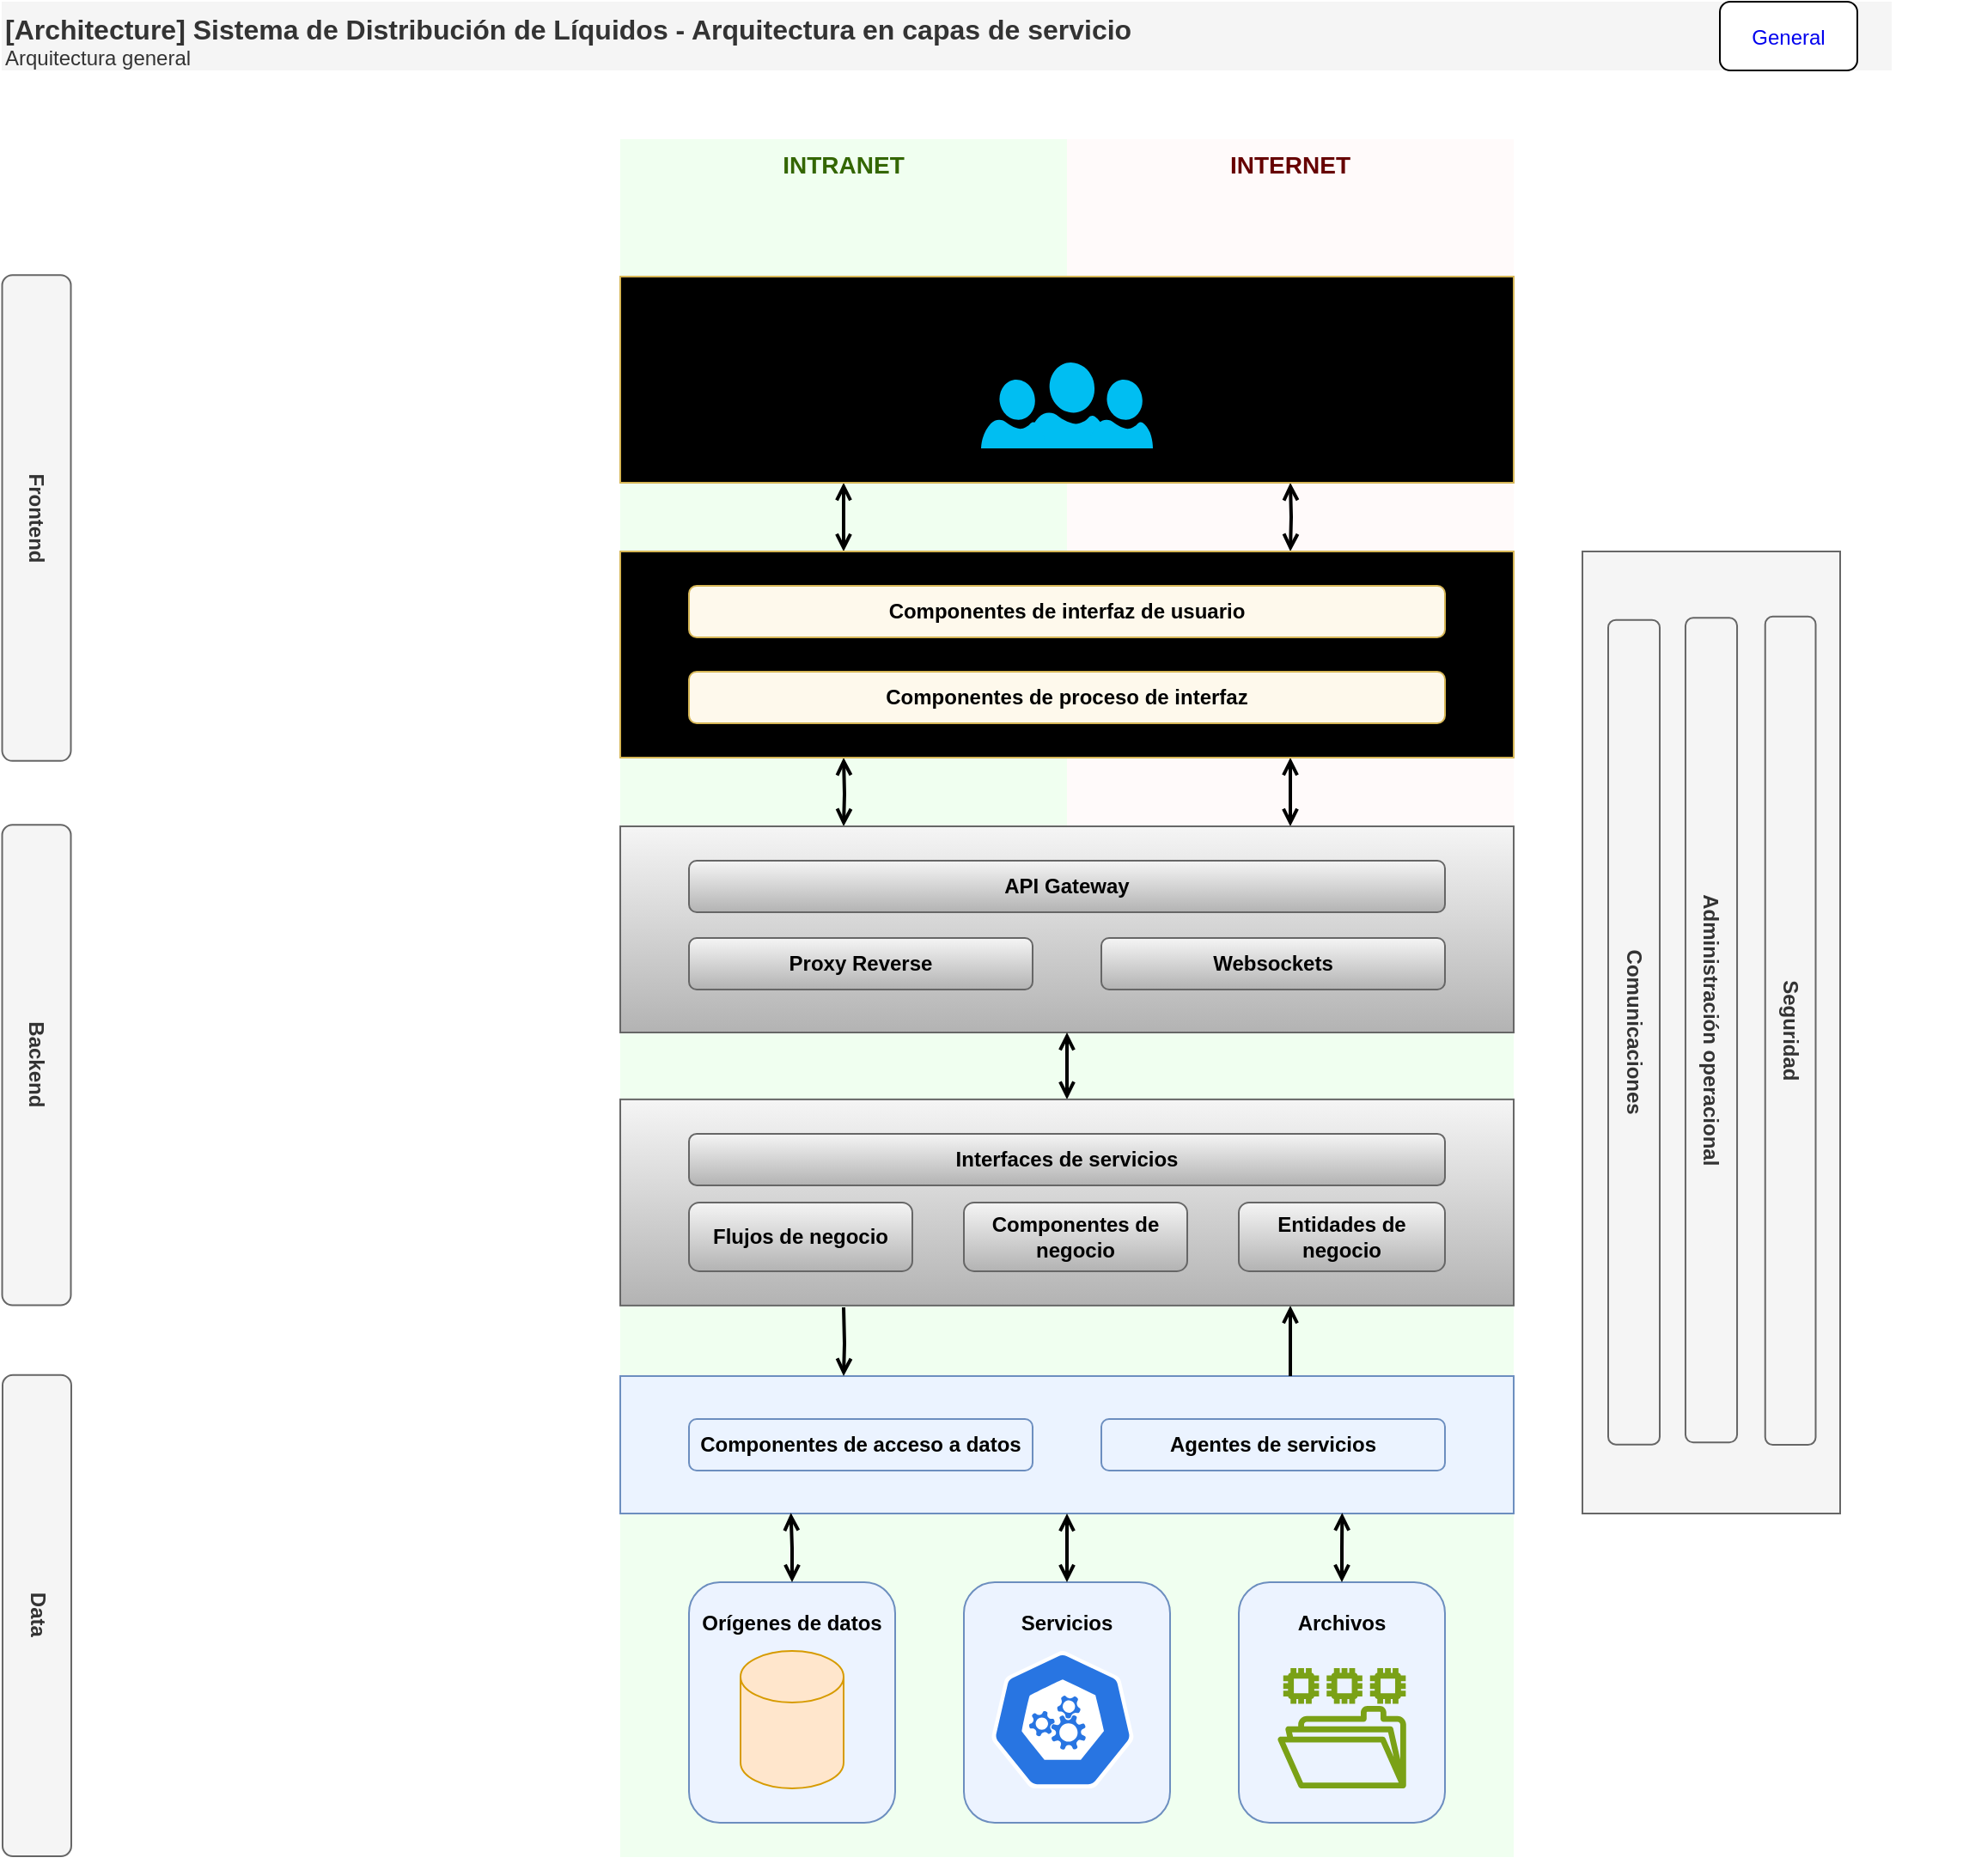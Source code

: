 <mxfile version="26.1.0" pages="12">
  <diagram id="uJye3mVZx-EEuq18Qq8C" name="Architecture_general">
    <mxGraphModel grid="1" page="1" gridSize="10" guides="1" tooltips="1" connect="1" arrows="1" fold="1" pageScale="1" pageWidth="850" pageHeight="1100" math="0" shadow="0">
      <root>
        <mxCell id="0" />
        <mxCell id="1" parent="0" />
        <mxCell id="RuGfGIIRmkXzIsazzlGJ-1" value="" style="rounded=0;whiteSpace=wrap;html=1;fillColor=light-dark(#f0fff0, #002b00);strokeColor=none;verticalAlign=top;fontStyle=1;fontSize=12;" vertex="1" parent="1">
          <mxGeometry x="620" y="590" width="260" height="490" as="geometry" />
        </mxCell>
        <mxCell id="RuGfGIIRmkXzIsazzlGJ-2" value="INTRANET" style="rounded=0;whiteSpace=wrap;html=1;fillColor=light-dark(#f0fff0, #002b00);strokeColor=none;verticalAlign=top;fontStyle=1;fontSize=14;fontColor=#336600;" vertex="1" parent="1">
          <mxGeometry x="360" y="80" width="260" height="1000" as="geometry" />
        </mxCell>
        <mxCell id="RuGfGIIRmkXzIsazzlGJ-3" value="INTERNET" style="rounded=0;whiteSpace=wrap;html=1;verticalAlign=top;fontStyle=1;fontSize=14;fillColor=light-dark(#fffafa, #ededed);strokeColor=none;fontColor=light-dark(#660000,#EDEDED);" vertex="1" parent="1">
          <mxGeometry x="620" y="80" width="260" height="510" as="geometry" />
        </mxCell>
        <mxCell id="RuGfGIIRmkXzIsazzlGJ-4" style="edgeStyle=orthogonalEdgeStyle;rounded=0;orthogonalLoop=1;jettySize=auto;html=1;entryX=0.25;entryY=0;entryDx=0;entryDy=0;exitX=0.25;exitY=1;exitDx=0;exitDy=0;strokeWidth=2;endArrow=open;endFill=0;startArrow=open;startFill=0;" edge="1" parent="1" source="RuGfGIIRmkXzIsazzlGJ-26">
          <mxGeometry relative="1" as="geometry">
            <mxPoint x="490" y="320.0" as="targetPoint" />
          </mxGeometry>
        </mxCell>
        <mxCell id="RuGfGIIRmkXzIsazzlGJ-5" style="edgeStyle=orthogonalEdgeStyle;rounded=0;orthogonalLoop=1;jettySize=auto;html=1;entryX=0.75;entryY=1;entryDx=0;entryDy=0;exitX=0.75;exitY=0;exitDx=0;exitDy=0;strokeWidth=2;endArrow=open;endFill=0;startArrow=open;startFill=0;" edge="1" parent="1" target="RuGfGIIRmkXzIsazzlGJ-26">
          <mxGeometry relative="1" as="geometry">
            <mxPoint x="750" y="320.0" as="sourcePoint" />
          </mxGeometry>
        </mxCell>
        <mxCell id="RuGfGIIRmkXzIsazzlGJ-6" value="" style="rounded=0;whiteSpace=wrap;html=1;fillColor=light-dark(#ebf3ff, #1d293b);strokeColor=#6c8ebf;" vertex="1" parent="1">
          <mxGeometry x="360" y="800" width="520" height="80" as="geometry" />
        </mxCell>
        <mxCell id="RuGfGIIRmkXzIsazzlGJ-7" value="Agentes de servicios" style="rounded=1;whiteSpace=wrap;html=1;fillColor=light-dark(#ebf3ff, #1d293b);strokeColor=#6c8ebf;fontStyle=1" vertex="1" parent="1">
          <mxGeometry x="640" y="825" width="200" height="30" as="geometry" />
        </mxCell>
        <mxCell id="RuGfGIIRmkXzIsazzlGJ-8" value="Componentes de acceso a datos" style="rounded=1;whiteSpace=wrap;html=1;fillColor=light-dark(#ebf3ff, #1d293b);strokeColor=#6c8ebf;fontStyle=1" vertex="1" parent="1">
          <mxGeometry x="400" y="825" width="200" height="30" as="geometry" />
        </mxCell>
        <mxCell id="RuGfGIIRmkXzIsazzlGJ-9" value="Servicios" style="rounded=1;whiteSpace=wrap;html=1;verticalAlign=top;spacingTop=10;fillColor=light-dark(#ecf3ff, #1d293b);strokeColor=#6c8ebf;fontStyle=1;" vertex="1" parent="1">
          <mxGeometry x="560" y="920" width="120" height="140" as="geometry" />
        </mxCell>
        <mxCell id="RuGfGIIRmkXzIsazzlGJ-10" value="Orígenes de datos" style="rounded=1;whiteSpace=wrap;html=1;verticalAlign=top;spacingTop=10;fillColor=light-dark(#ecf3ff, #1d293b);strokeColor=#6c8ebf;fontStyle=1;" vertex="1" parent="1">
          <mxGeometry x="400" y="920" width="120" height="140" as="geometry" />
        </mxCell>
        <mxCell id="RuGfGIIRmkXzIsazzlGJ-11" value="Archivos" style="rounded=1;whiteSpace=wrap;html=1;verticalAlign=top;spacingTop=10;fillColor=light-dark(#ecf3ff, #1d293b);strokeColor=#6c8ebf;fontStyle=1;" vertex="1" parent="1">
          <mxGeometry x="720" y="920" width="120" height="140" as="geometry" />
        </mxCell>
        <mxCell id="RuGfGIIRmkXzIsazzlGJ-12" value="" style="shape=cylinder3;whiteSpace=wrap;html=1;boundedLbl=1;backgroundOutline=1;size=15;fillColor=#ffe6cc;strokeColor=#d79b00;" vertex="1" parent="1">
          <mxGeometry x="430" y="960" width="60" height="80" as="geometry" />
        </mxCell>
        <mxCell id="RuGfGIIRmkXzIsazzlGJ-13" value="" style="aspect=fixed;sketch=0;html=1;dashed=0;whitespace=wrap;verticalLabelPosition=bottom;verticalAlign=top;fillColor=#2875E2;strokeColor=#ffffff;points=[[0.005,0.63,0],[0.1,0.2,0],[0.9,0.2,0],[0.5,0,0],[0.995,0.63,0],[0.72,0.99,0],[0.5,1,0],[0.28,0.99,0]];shape=mxgraph.kubernetes.icon2;prIcon=api" vertex="1" parent="1">
          <mxGeometry x="575.84" y="960" width="83.33" height="80" as="geometry" />
        </mxCell>
        <mxCell id="RuGfGIIRmkXzIsazzlGJ-14" value="" style="sketch=0;outlineConnect=0;fontColor=#232F3E;gradientColor=none;fillColor=#7AA116;strokeColor=none;dashed=0;verticalLabelPosition=bottom;verticalAlign=top;align=center;html=1;fontSize=12;fontStyle=0;aspect=fixed;pointerEvents=1;shape=mxgraph.aws4.file_system;" vertex="1" parent="1">
          <mxGeometry x="742.6" y="970" width="74.8" height="70" as="geometry" />
        </mxCell>
        <mxCell id="RuGfGIIRmkXzIsazzlGJ-15" style="edgeStyle=orthogonalEdgeStyle;rounded=0;orthogonalLoop=1;jettySize=auto;html=1;entryX=0.25;entryY=0;entryDx=0;entryDy=0;strokeWidth=2;endArrow=open;endFill=0;" edge="1" parent="1" target="RuGfGIIRmkXzIsazzlGJ-6">
          <mxGeometry relative="1" as="geometry">
            <mxPoint x="490" y="760" as="sourcePoint" />
            <mxPoint x="500" y="730" as="targetPoint" />
          </mxGeometry>
        </mxCell>
        <mxCell id="RuGfGIIRmkXzIsazzlGJ-16" style="edgeStyle=orthogonalEdgeStyle;rounded=0;orthogonalLoop=1;jettySize=auto;html=1;entryX=0.75;entryY=1;entryDx=0;entryDy=0;exitX=0.75;exitY=0;exitDx=0;exitDy=0;strokeWidth=2;endArrow=open;endFill=0;" edge="1" parent="1" source="RuGfGIIRmkXzIsazzlGJ-6" target="RuGfGIIRmkXzIsazzlGJ-63">
          <mxGeometry relative="1" as="geometry">
            <mxPoint x="760" y="730" as="sourcePoint" />
            <mxPoint x="750" y="760" as="targetPoint" />
          </mxGeometry>
        </mxCell>
        <mxCell id="RuGfGIIRmkXzIsazzlGJ-17" value="" style="rounded=0;whiteSpace=wrap;html=1;fillColor=#f5f5f5;strokeColor=#666666;fontColor=#333333;" vertex="1" parent="1">
          <mxGeometry x="920" y="320" width="150" height="560" as="geometry" />
        </mxCell>
        <mxCell id="RuGfGIIRmkXzIsazzlGJ-18" value="Administración operacional" style="rounded=1;whiteSpace=wrap;html=1;fillColor=#f5f5f5;strokeColor=#666666;fontStyle=1;rotation=90;fontColor=#333333;" vertex="1" parent="1">
          <mxGeometry x="755" y="583.63" width="480" height="30.04" as="geometry" />
        </mxCell>
        <mxCell id="RuGfGIIRmkXzIsazzlGJ-19" value="Seguridad" style="rounded=1;whiteSpace=wrap;html=1;fillColor=#f5f5f5;strokeColor=#666666;fontStyle=1;rotation=90;fontColor=#333333;" vertex="1" parent="1">
          <mxGeometry x="800" y="584.29" width="482.12" height="29.38" as="geometry" />
        </mxCell>
        <mxCell id="RuGfGIIRmkXzIsazzlGJ-20" style="edgeStyle=orthogonalEdgeStyle;rounded=0;orthogonalLoop=1;jettySize=auto;html=1;entryX=0.808;entryY=0.995;entryDx=0;entryDy=0;exitX=0.5;exitY=0;exitDx=0;exitDy=0;strokeWidth=2;endArrow=open;endFill=0;startArrow=open;startFill=0;entryPerimeter=0;" edge="1" parent="1" source="RuGfGIIRmkXzIsazzlGJ-11" target="RuGfGIIRmkXzIsazzlGJ-6">
          <mxGeometry relative="1" as="geometry">
            <mxPoint x="760" y="810" as="sourcePoint" />
            <mxPoint x="760" y="770" as="targetPoint" />
          </mxGeometry>
        </mxCell>
        <mxCell id="RuGfGIIRmkXzIsazzlGJ-21" style="edgeStyle=orthogonalEdgeStyle;rounded=0;orthogonalLoop=1;jettySize=auto;html=1;entryX=0.5;entryY=1;entryDx=0;entryDy=0;exitX=0.5;exitY=0;exitDx=0;exitDy=0;strokeWidth=2;endArrow=open;endFill=0;startArrow=open;startFill=0;" edge="1" parent="1" source="RuGfGIIRmkXzIsazzlGJ-9" target="RuGfGIIRmkXzIsazzlGJ-6">
          <mxGeometry relative="1" as="geometry">
            <mxPoint x="790" y="970" as="sourcePoint" />
            <mxPoint x="810" y="927" as="targetPoint" />
          </mxGeometry>
        </mxCell>
        <mxCell id="RuGfGIIRmkXzIsazzlGJ-22" style="edgeStyle=orthogonalEdgeStyle;rounded=0;orthogonalLoop=1;jettySize=auto;html=1;entryX=0.191;entryY=0.996;entryDx=0;entryDy=0;exitX=0.5;exitY=0;exitDx=0;exitDy=0;strokeWidth=2;endArrow=open;endFill=0;startArrow=open;startFill=0;entryPerimeter=0;" edge="1" parent="1" source="RuGfGIIRmkXzIsazzlGJ-10" target="RuGfGIIRmkXzIsazzlGJ-6">
          <mxGeometry relative="1" as="geometry">
            <mxPoint x="630" y="970" as="sourcePoint" />
            <mxPoint x="630" y="930" as="targetPoint" />
          </mxGeometry>
        </mxCell>
        <object placeholders="1" c4Name="[Architecture] Sistema de Distribución de Líquidos - Arquitectura en capas de servicio" c4Type="ContainerDiagramTitle" c4Description="Arquitectura general" label="&lt;font style=&quot;font-size: 16px&quot;&gt;&lt;b&gt;&lt;div style=&quot;text-align: left&quot;&gt;%c4Name%&lt;/div&gt;&lt;/b&gt;&lt;/font&gt;&lt;div style=&quot;text-align: left&quot;&gt;%c4Description%&lt;/div&gt;" id="RuGfGIIRmkXzIsazzlGJ-23">
          <mxCell style="text;html=1;strokeColor=none;fillColor=#f5f5f5;align=left;verticalAlign=top;whiteSpace=wrap;rounded=0;metaEdit=1;allowArrows=0;resizable=1;rotatable=0;connectable=0;recursiveResize=0;expand=0;pointerEvents=0;points=[[0.25,0,0],[0.5,0,0],[0.75,0,0],[1,0.25,0],[1,0.5,0],[1,0.75,0],[0.75,1,0],[0.5,1,0],[0.25,1,0],[0,0.75,0],[0,0.5,0],[0,0.25,0]];fontColor=#333333;" vertex="1" parent="1">
            <mxGeometry width="1100" height="40" as="geometry" />
          </mxCell>
        </object>
        <UserObject label="General" link="data:page/id,5f0bae14-7c28-e335-631c-24af17079c00" id="RuGfGIIRmkXzIsazzlGJ-24">
          <mxCell style="fontColor=#0000EE;fontStyle=0;rounded=1;overflow=hidden;spacing=10;" vertex="1" parent="1">
            <mxGeometry x="1000" width="80" height="40" as="geometry" />
          </mxCell>
        </UserObject>
        <mxCell id="RuGfGIIRmkXzIsazzlGJ-25" value="" style="group" connectable="0" vertex="1" parent="1">
          <mxGeometry x="360" y="160" width="780" height="770" as="geometry" />
        </mxCell>
        <mxCell id="RuGfGIIRmkXzIsazzlGJ-26" value="Usuarios" style="rounded=0;whiteSpace=wrap;html=1;verticalAlign=top;spacingTop=10;fillColor=light-dark(#fef7e1, #281d00);strokeColor=#d6b656;fontStyle=1;gradientColor=light-dark(#feebb4, #543300);" vertex="1" parent="RuGfGIIRmkXzIsazzlGJ-25">
          <mxGeometry width="520" height="120" as="geometry" />
        </mxCell>
        <mxCell id="RuGfGIIRmkXzIsazzlGJ-27" value="" style="verticalLabelPosition=bottom;html=1;verticalAlign=top;align=center;strokeColor=none;fillColor=#00BEF2;shape=mxgraph.azure.user;labelBorderColor=none;" vertex="1" parent="RuGfGIIRmkXzIsazzlGJ-25">
          <mxGeometry x="236.25" y="50" width="47.5" height="50" as="geometry" />
        </mxCell>
        <mxCell id="RuGfGIIRmkXzIsazzlGJ-28" value="" style="verticalLabelPosition=bottom;html=1;verticalAlign=top;align=center;strokeColor=none;fillColor=#00BEF2;shape=mxgraph.azure.user;" vertex="1" parent="RuGfGIIRmkXzIsazzlGJ-25">
          <mxGeometry x="210" y="60" width="37.5" height="40" as="geometry" />
        </mxCell>
        <mxCell id="RuGfGIIRmkXzIsazzlGJ-29" value="" style="verticalLabelPosition=bottom;html=1;verticalAlign=top;align=center;strokeColor=none;fillColor=#00BEF2;shape=mxgraph.azure.user;" vertex="1" parent="RuGfGIIRmkXzIsazzlGJ-25">
          <mxGeometry x="272.5" y="60" width="37.5" height="40" as="geometry" />
        </mxCell>
        <mxCell id="RuGfGIIRmkXzIsazzlGJ-30" style="edgeStyle=orthogonalEdgeStyle;rounded=0;orthogonalLoop=1;jettySize=auto;html=1;entryX=0.75;entryY=1;entryDx=0;entryDy=0;exitX=0.75;exitY=0;exitDx=0;exitDy=0;strokeWidth=2;endArrow=open;endFill=0;startArrow=open;startFill=0;" edge="1" parent="1" source="RuGfGIIRmkXzIsazzlGJ-33">
          <mxGeometry relative="1" as="geometry">
            <mxPoint x="760" y="730" as="sourcePoint" />
            <mxPoint x="750" y="440.0" as="targetPoint" />
          </mxGeometry>
        </mxCell>
        <mxCell id="RuGfGIIRmkXzIsazzlGJ-31" style="edgeStyle=orthogonalEdgeStyle;rounded=0;orthogonalLoop=1;jettySize=auto;html=1;exitX=0.25;exitY=1;exitDx=0;exitDy=0;strokeWidth=2;endArrow=open;endFill=0;entryX=0.25;entryY=0;entryDx=0;entryDy=0;startArrow=open;startFill=0;" edge="1" parent="1" target="RuGfGIIRmkXzIsazzlGJ-33">
          <mxGeometry relative="1" as="geometry">
            <mxPoint x="490" y="440.0" as="sourcePoint" />
            <mxPoint x="490" y="520" as="targetPoint" />
          </mxGeometry>
        </mxCell>
        <mxCell id="RuGfGIIRmkXzIsazzlGJ-32" value="" style="group" connectable="0" vertex="1" parent="1">
          <mxGeometry x="360" y="480" width="520" height="610" as="geometry" />
        </mxCell>
        <mxCell id="RuGfGIIRmkXzIsazzlGJ-33" value="" style="rounded=0;whiteSpace=wrap;html=1;fillColor=#f5f5f5;strokeColor=#666666;gradientColor=#b3b3b3;" vertex="1" parent="RuGfGIIRmkXzIsazzlGJ-32">
          <mxGeometry width="520" height="120" as="geometry" />
        </mxCell>
        <mxCell id="RuGfGIIRmkXzIsazzlGJ-34" value="API Gateway" style="rounded=1;whiteSpace=wrap;html=1;fillColor=#f5f5f5;strokeColor=#666666;fontStyle=1;gradientColor=#b3b3b3;" vertex="1" parent="RuGfGIIRmkXzIsazzlGJ-32">
          <mxGeometry x="40" y="20" width="440" height="30" as="geometry" />
        </mxCell>
        <mxCell id="RuGfGIIRmkXzIsazzlGJ-35" value="Websockets" style="rounded=1;whiteSpace=wrap;html=1;fillColor=#f5f5f5;strokeColor=#666666;fontStyle=1;gradientColor=#b3b3b3;" vertex="1" parent="RuGfGIIRmkXzIsazzlGJ-32">
          <mxGeometry x="280" y="65" width="200" height="30" as="geometry" />
        </mxCell>
        <mxCell id="RuGfGIIRmkXzIsazzlGJ-36" value="Proxy Reverse" style="rounded=1;whiteSpace=wrap;html=1;fillColor=#f5f5f5;strokeColor=#666666;fontStyle=1;gradientColor=#b3b3b3;" vertex="1" parent="RuGfGIIRmkXzIsazzlGJ-32">
          <mxGeometry x="40" y="65" width="200" height="30" as="geometry" />
        </mxCell>
        <mxCell id="RuGfGIIRmkXzIsazzlGJ-37" value="Comunicaciones" style="rounded=1;whiteSpace=wrap;html=1;fillColor=#f5f5f5;strokeColor=#666666;fontStyle=1;rotation=90;fontColor=#333333;" vertex="1" parent="1">
          <mxGeometry x="710" y="584.82" width="480" height="30" as="geometry" />
        </mxCell>
        <mxCell id="RuGfGIIRmkXzIsazzlGJ-38" value="" style="shape=image;verticalLabelPosition=bottom;labelBackgroundColor=default;verticalAlign=top;aspect=fixed;imageAspect=0;image=https://www.simplilearn.com/ice9/free_resources_article_thumb/ASP.NET_logo.jpg;" vertex="1" parent="1">
          <mxGeometry x="46.41" y="352.75" width="64.66" height="55" as="geometry" />
        </mxCell>
        <mxCell id="RuGfGIIRmkXzIsazzlGJ-39" value="" style="shape=image;verticalLabelPosition=bottom;labelBackgroundColor=default;verticalAlign=top;aspect=fixed;imageAspect=0;image=https://reactor.fr/wp-content/uploads/2020/01/1200px-.NET_Core_Logo.svg_.png;" vertex="1" parent="1">
          <mxGeometry x="176.41" y="357.25" width="40" height="40" as="geometry" />
        </mxCell>
        <mxCell id="RuGfGIIRmkXzIsazzlGJ-40" value="" style="shape=image;verticalLabelPosition=bottom;labelBackgroundColor=default;verticalAlign=top;aspect=fixed;imageAspect=0;image=https://logospng.org/download/android/logo-android-4096.png;" vertex="1" parent="1">
          <mxGeometry x="117.41" y="352.25" width="50" height="50" as="geometry" />
        </mxCell>
        <mxCell id="RuGfGIIRmkXzIsazzlGJ-41" value="" style="shape=image;verticalLabelPosition=bottom;labelBackgroundColor=default;verticalAlign=top;aspect=fixed;imageAspect=0;image=https://www.artofdata.com/wp-content/uploads/2019/06/signalr-logo.png;" vertex="1" parent="1">
          <mxGeometry x="267.19" y="515" width="52.81" height="50" as="geometry" />
        </mxCell>
        <mxCell id="RuGfGIIRmkXzIsazzlGJ-42" value="" style="shape=image;verticalLabelPosition=bottom;labelBackgroundColor=default;verticalAlign=top;aspect=fixed;imageAspect=0;image=https://www.taskscape.com/img/netmaui-logo.png;" vertex="1" parent="1">
          <mxGeometry x="273.6" y="352.25" width="50" height="50" as="geometry" />
        </mxCell>
        <mxCell id="RuGfGIIRmkXzIsazzlGJ-43" value="" style="shape=image;verticalLabelPosition=bottom;labelBackgroundColor=default;verticalAlign=top;aspect=fixed;imageAspect=0;image=https://www.ideematic.com/wp-content/uploads/2018/09/logo-xamarin-300x300.png;" vertex="1" parent="1">
          <mxGeometry x="226.41" y="354.75" width="45" height="45" as="geometry" />
        </mxCell>
        <mxCell id="RuGfGIIRmkXzIsazzlGJ-44" value="" style="shape=image;verticalLabelPosition=bottom;labelBackgroundColor=default;verticalAlign=top;aspect=fixed;imageAspect=0;image=https://reactor.fr/wp-content/uploads/2020/01/1200px-.NET_Core_Logo.svg_.png;" vertex="1" parent="1">
          <mxGeometry x="220" y="520" width="40" height="40" as="geometry" />
        </mxCell>
        <mxCell id="RuGfGIIRmkXzIsazzlGJ-45" value="" style="shape=image;verticalLabelPosition=bottom;labelBackgroundColor=default;verticalAlign=top;aspect=fixed;imageAspect=0;image=https://starteq.net/wp-content/uploads/2019/09/cloud-network_icon-icons.com_52844-450x450.png;" vertex="1" parent="1">
          <mxGeometry x="160" y="515" width="50" height="50" as="geometry" />
        </mxCell>
        <mxCell id="RuGfGIIRmkXzIsazzlGJ-46" value="" style="shape=image;verticalLabelPosition=bottom;labelBackgroundColor=default;verticalAlign=top;aspect=fixed;imageAspect=0;image=https://www.artofdata.com/wp-content/uploads/2019/06/signalr-logo.png;" vertex="1" parent="1">
          <mxGeometry x="264.38" y="675" width="52.81" height="50" as="geometry" />
        </mxCell>
        <mxCell id="RuGfGIIRmkXzIsazzlGJ-47" value="" style="shape=image;verticalLabelPosition=bottom;labelBackgroundColor=default;verticalAlign=top;aspect=fixed;imageAspect=0;image=https://reactor.fr/wp-content/uploads/2020/01/1200px-.NET_Core_Logo.svg_.png;" vertex="1" parent="1">
          <mxGeometry x="220" y="680" width="40" height="40" as="geometry" />
        </mxCell>
        <mxCell id="RuGfGIIRmkXzIsazzlGJ-48" value="" style="shape=image;verticalLabelPosition=bottom;labelBackgroundColor=default;verticalAlign=top;aspect=fixed;imageAspect=0;image=https://cdn-icons-png.flaticon.com/512/6378/6378011.png;" vertex="1" parent="1">
          <mxGeometry x="90" y="510" width="60" height="60" as="geometry" />
        </mxCell>
        <mxCell id="RuGfGIIRmkXzIsazzlGJ-49" value="" style="shape=image;verticalLabelPosition=bottom;labelBackgroundColor=default;verticalAlign=top;aspect=fixed;imageAspect=0;image=https://image.opencart.com/original/60e85b27c7220.jpg;" vertex="1" parent="1">
          <mxGeometry x="158" y="673" width="52" height="52" as="geometry" />
        </mxCell>
        <mxCell id="RuGfGIIRmkXzIsazzlGJ-50" value="" style="shape=image;verticalLabelPosition=bottom;labelBackgroundColor=default;verticalAlign=top;aspect=fixed;imageAspect=0;image=https://miro.medium.com/v2/resize:fit:400/1*zaeD78J_lNicIUootxqenA.png;" vertex="1" parent="1">
          <mxGeometry x="210" y="806.85" width="120" height="66.3" as="geometry" />
        </mxCell>
        <mxCell id="RuGfGIIRmkXzIsazzlGJ-51" value="" style="shape=image;verticalLabelPosition=bottom;labelBackgroundColor=default;verticalAlign=top;aspect=fixed;imageAspect=0;image=https://static-00.iconduck.com/assets.00/sql-database-sql-azure-icon-976x1024-eobwqz2q.png;" vertex="1" parent="1">
          <mxGeometry x="156.64" y="810.25" width="56.71" height="59.5" as="geometry" />
        </mxCell>
        <mxCell id="RuGfGIIRmkXzIsazzlGJ-52" value="" style="rounded=0;whiteSpace=wrap;html=1;verticalAlign=top;spacingTop=10;fillColor=light-dark(#fef7e1, #281d00);strokeColor=#d6b656;fontStyle=1;gradientColor=light-dark(#feebb4, #543300);" vertex="1" parent="1">
          <mxGeometry x="360" y="320" width="520" height="120" as="geometry" />
        </mxCell>
        <mxCell id="RuGfGIIRmkXzIsazzlGJ-53" value="Componentes de interfaz de usuario" style="rounded=1;whiteSpace=wrap;html=1;fillColor=light-dark(#fef9ec, #281d00);strokeColor=#d6b656;fontStyle=1" vertex="1" parent="1">
          <mxGeometry x="400" y="340" width="440" height="30" as="geometry" />
        </mxCell>
        <mxCell id="RuGfGIIRmkXzIsazzlGJ-54" value="Componentes de proceso de interfaz" style="rounded=1;whiteSpace=wrap;html=1;fillColor=light-dark(#fef9ec, #281d00);strokeColor=#d6b656;fontStyle=1" vertex="1" parent="1">
          <mxGeometry x="400" y="390" width="440" height="30" as="geometry" />
        </mxCell>
        <mxCell id="RuGfGIIRmkXzIsazzlGJ-55" value="Frontend" style="rounded=1;whiteSpace=wrap;html=1;fillColor=#f5f5f5;strokeColor=#666666;fontStyle=1;rotation=90;fontColor=#333333;" vertex="1" parent="1">
          <mxGeometry x="-121.15" y="280.53" width="282.81" height="40" as="geometry" />
        </mxCell>
        <mxCell id="RuGfGIIRmkXzIsazzlGJ-56" value="Backend" style="rounded=1;whiteSpace=wrap;html=1;fillColor=#f5f5f5;strokeColor=#666666;fontStyle=1;rotation=90;fontColor=#333333;" vertex="1" parent="1">
          <mxGeometry x="-119.53" y="598.94" width="279.57" height="40" as="geometry" />
        </mxCell>
        <mxCell id="RuGfGIIRmkXzIsazzlGJ-57" style="edgeStyle=orthogonalEdgeStyle;rounded=0;orthogonalLoop=1;jettySize=auto;html=1;entryX=0.5;entryY=1;entryDx=0;entryDy=0;strokeWidth=2;endArrow=open;endFill=0;startArrow=open;startFill=0;exitX=0.5;exitY=0;exitDx=0;exitDy=0;" edge="1" parent="1" source="RuGfGIIRmkXzIsazzlGJ-63" target="RuGfGIIRmkXzIsazzlGJ-33">
          <mxGeometry relative="1" as="geometry">
            <mxPoint x="620" y="640" as="sourcePoint" />
            <mxPoint x="790" y="890" as="targetPoint" />
          </mxGeometry>
        </mxCell>
        <mxCell id="RuGfGIIRmkXzIsazzlGJ-58" value="Data" style="rounded=1;whiteSpace=wrap;html=1;fillColor=#f5f5f5;strokeColor=#666666;fontStyle=1;rotation=90;fontColor=#333333;" vertex="1" parent="1">
          <mxGeometry x="-119.59" y="919.43" width="280.16" height="40" as="geometry" />
        </mxCell>
        <mxCell id="RuGfGIIRmkXzIsazzlGJ-59" value="" style="shape=image;verticalLabelPosition=bottom;labelBackgroundColor=default;verticalAlign=top;aspect=fixed;imageAspect=0;image=https://static-00.iconduck.com/assets.00/sql-database-generic-icon-380x512-ez505zus.png;" vertex="1" parent="1">
          <mxGeometry x="278.83" y="950" width="41.17" height="55.47" as="geometry" />
        </mxCell>
        <mxCell id="RuGfGIIRmkXzIsazzlGJ-60" value="" style="shape=image;verticalLabelPosition=bottom;labelBackgroundColor=default;verticalAlign=top;aspect=fixed;imageAspect=0;image=https://startupcredits.org/wp-content/uploads/2023/12/MongoDB-Startup-Credits-logo.png;" vertex="1" parent="1">
          <mxGeometry x="213.35" y="950.47" width="55" height="55" as="geometry" />
        </mxCell>
        <mxCell id="RuGfGIIRmkXzIsazzlGJ-61" value="" style="shape=image;verticalLabelPosition=bottom;labelBackgroundColor=default;verticalAlign=top;aspect=fixed;imageAspect=0;image=https://cdn-icons-png.flaticon.com/512/6378/6378011.png;" vertex="1" parent="1">
          <mxGeometry x="144.32" y="947.73" width="60" height="60" as="geometry" />
        </mxCell>
        <mxCell id="RuGfGIIRmkXzIsazzlGJ-62" value="" style="shape=image;verticalLabelPosition=bottom;labelBackgroundColor=default;verticalAlign=top;aspect=fixed;imageAspect=0;image=https://cdn-icons-png.flaticon.com/512/337/337959.png;" vertex="1" parent="1">
          <mxGeometry x="80.1" y="947.73" width="55.53" height="55.53" as="geometry" />
        </mxCell>
        <mxCell id="RuGfGIIRmkXzIsazzlGJ-63" value="" style="rounded=0;whiteSpace=wrap;html=1;fillColor=#f5f5f5;strokeColor=#666666;gradientColor=#b3b3b3;" vertex="1" parent="1">
          <mxGeometry x="360" y="638.94" width="520" height="120" as="geometry" />
        </mxCell>
        <mxCell id="RuGfGIIRmkXzIsazzlGJ-64" value="Flujos de negocio" style="rounded=1;whiteSpace=wrap;html=1;fillColor=#f5f5f5;strokeColor=#666666;fontStyle=1;gradientColor=#b3b3b3;" vertex="1" parent="1">
          <mxGeometry x="400" y="698.94" width="130" height="40" as="geometry" />
        </mxCell>
        <mxCell id="RuGfGIIRmkXzIsazzlGJ-65" value="Entidades de negocio" style="rounded=1;whiteSpace=wrap;html=1;fillColor=#f5f5f5;strokeColor=#666666;fontStyle=1;gradientColor=#b3b3b3;" vertex="1" parent="1">
          <mxGeometry x="720" y="698.94" width="120" height="40" as="geometry" />
        </mxCell>
        <mxCell id="RuGfGIIRmkXzIsazzlGJ-66" value="Interfaces de servicios" style="rounded=1;whiteSpace=wrap;html=1;fillColor=#f5f5f5;strokeColor=#666666;fontStyle=1;gradientColor=#b3b3b3;" vertex="1" parent="1">
          <mxGeometry x="400" y="658.94" width="440" height="30" as="geometry" />
        </mxCell>
        <mxCell id="RuGfGIIRmkXzIsazzlGJ-67" value="Componentes de negocio" style="rounded=1;whiteSpace=wrap;html=1;fillColor=#f5f5f5;strokeColor=#666666;fontStyle=1;gradientColor=#b3b3b3;" vertex="1" parent="1">
          <mxGeometry x="560" y="698.94" width="130" height="40" as="geometry" />
        </mxCell>
      </root>
    </mxGraphModel>
  </diagram>
  <diagram name="Implementation_General" id="5f0bae14-7c28-e335-631c-24af17079c00">
    <mxGraphModel grid="1" page="1" gridSize="10" guides="1" tooltips="1" connect="1" arrows="1" fold="1" pageScale="1" pageWidth="1100" pageHeight="850" background="none" math="0" shadow="0">
      <root>
        <mxCell id="0" />
        <mxCell id="1" parent="0" />
        <mxCell id="vBF1wVYUIjLWI6cciZDX-21" style="edgeStyle=orthogonalEdgeStyle;rounded=0;html=1;labelBackgroundColor=none;startArrow=none;startFill=0;startSize=8;endArrow=none;endFill=0;endSize=16;fontFamily=Verdana;fontSize=12;exitX=1;exitY=1;exitDx=0;exitDy=0;exitPerimeter=0;entryX=0;entryY=0;entryDx=990;entryDy=0;entryPerimeter=0;" edge="1" parent="1" source="_fmBQDwOENd2TiC9H3Oc-108" target="-8DJcw5vG89u2oLqSrHy-58">
          <mxGeometry relative="1" as="geometry">
            <Array as="points">
              <mxPoint x="340" y="1300" />
              <mxPoint x="340" y="1270" />
            </Array>
            <mxPoint x="370" y="905" as="sourcePoint" />
            <mxPoint x="-150" y="1280" as="targetPoint" />
          </mxGeometry>
        </mxCell>
        <mxCell id="vBF1wVYUIjLWI6cciZDX-22" value="&lt;div&gt;&amp;nbsp;TCP / IP&amp;nbsp;&lt;/div&gt;" style="edgeLabel;html=1;align=center;verticalAlign=middle;resizable=0;points=[];" connectable="0" vertex="1" parent="vBF1wVYUIjLWI6cciZDX-21">
          <mxGeometry x="-0.403" y="-1" relative="1" as="geometry">
            <mxPoint x="-316" y="-35" as="offset" />
          </mxGeometry>
        </mxCell>
        <mxCell id="_fmBQDwOENd2TiC9H3Oc-80" style="edgeStyle=orthogonalEdgeStyle;rounded=0;html=1;labelBackgroundColor=none;startArrow=none;startFill=0;startSize=8;endArrow=none;endFill=0;endSize=16;fontFamily=Verdana;fontSize=12;exitX=1;exitY=1;exitDx=0;exitDy=0;exitPerimeter=0;entryX=0.961;entryY=0;entryDx=0;entryDy=0;entryPerimeter=0;" edge="1" parent="1" source="aHznyBeReAspBpgibd_r-6" target="-8DJcw5vG89u2oLqSrHy-58">
          <mxGeometry relative="1" as="geometry">
            <Array as="points">
              <mxPoint x="320" y="1060" />
              <mxPoint x="320" y="1240" />
              <mxPoint x="-159" y="1240" />
            </Array>
            <mxPoint x="360.24" y="811.3" as="sourcePoint" />
            <mxPoint x="-159" y="1210" as="targetPoint" />
          </mxGeometry>
        </mxCell>
        <mxCell id="_fmBQDwOENd2TiC9H3Oc-81" value="&lt;div&gt;&amp;nbsp;TCP / IP&amp;nbsp;&lt;/div&gt;" style="edgeLabel;html=1;align=center;verticalAlign=middle;resizable=0;points=[];" connectable="0" vertex="1" parent="_fmBQDwOENd2TiC9H3Oc-80">
          <mxGeometry x="-0.403" y="-1" relative="1" as="geometry">
            <mxPoint x="-409" y="35" as="offset" />
          </mxGeometry>
        </mxCell>
        <mxCell id="vBF1wVYUIjLWI6cciZDX-19" style="edgeStyle=orthogonalEdgeStyle;rounded=0;html=1;labelBackgroundColor=none;startArrow=none;startFill=0;startSize=8;endArrow=none;endFill=0;endSize=16;fontFamily=Verdana;fontSize=12;exitX=1;exitY=1;exitDx=0;exitDy=0;exitPerimeter=0;entryX=0.977;entryY=-0.001;entryDx=0;entryDy=0;entryPerimeter=0;" edge="1" parent="1" source="_fmBQDwOENd2TiC9H3Oc-87" target="-8DJcw5vG89u2oLqSrHy-58">
          <mxGeometry relative="1" as="geometry">
            <Array as="points">
              <mxPoint x="330" y="1180" />
              <mxPoint x="330" y="1257" />
            </Array>
            <mxPoint x="380" y="890" as="sourcePoint" />
            <mxPoint x="-160" y="1240" as="targetPoint" />
          </mxGeometry>
        </mxCell>
        <mxCell id="vBF1wVYUIjLWI6cciZDX-20" value="&lt;div&gt;&amp;nbsp;TCP / IP&amp;nbsp;&lt;/div&gt;" style="edgeLabel;html=1;align=center;verticalAlign=middle;resizable=0;points=[];" connectable="0" vertex="1" parent="vBF1wVYUIjLWI6cciZDX-19">
          <mxGeometry x="-0.403" y="-1" relative="1" as="geometry">
            <mxPoint x="-349" y="-6" as="offset" />
          </mxGeometry>
        </mxCell>
        <mxCell id="IHUQ9CON5RDs8v6uhDDo-20" value="" style="group" connectable="0" vertex="1" parent="1">
          <mxGeometry x="-640.21" y="240" width="520" height="1490" as="geometry" />
        </mxCell>
        <mxCell id="-8DJcw5vG89u2oLqSrHy-58" value="SRVCORPIISN" style="verticalAlign=top;align=left;spacingTop=8;spacingLeft=2;spacingRight=12;shape=cube;size=10;direction=south;fontStyle=4;html=1;rounded=0;shadow=0;comic=0;labelBackgroundColor=none;strokeWidth=1;fontFamily=Verdana;fontSize=12;fillColor=light-dark(#e5ffe5, #002b00);strokeColor=#82b366;" vertex="1" parent="IHUQ9CON5RDs8v6uhDDo-20">
          <mxGeometry x="-40" y="40" width="520" height="1000" as="geometry" />
        </mxCell>
        <mxCell id="_fmBQDwOENd2TiC9H3Oc-52" value="" style="group" connectable="0" vertex="1" parent="IHUQ9CON5RDs8v6uhDDo-20">
          <mxGeometry y="720" width="200" height="120" as="geometry" />
        </mxCell>
        <mxCell id="_fmBQDwOENd2TiC9H3Oc-2" value="«Módulo»&lt;br&gt;&lt;b&gt;Sistema CRM&lt;/b&gt;" style="html=1;dropTarget=0;whiteSpace=wrap;align=left;labelPosition=center;verticalLabelPosition=middle;verticalAlign=top;" vertex="1" parent="_fmBQDwOENd2TiC9H3Oc-52">
          <mxGeometry width="200" height="120" as="geometry" />
        </mxCell>
        <mxCell id="_fmBQDwOENd2TiC9H3Oc-51" value="CRM" style="shape=component;align=left;spacingLeft=36;rounded=0;shadow=0;comic=0;labelBackgroundColor=none;strokeWidth=1;fontFamily=Verdana;fontSize=12;html=1;" vertex="1" parent="_fmBQDwOENd2TiC9H3Oc-52">
          <mxGeometry x="50" y="40" width="110" height="45.59" as="geometry" />
        </mxCell>
        <mxCell id="_fmBQDwOENd2TiC9H3Oc-53" value="" style="group" connectable="0" vertex="1" parent="IHUQ9CON5RDs8v6uhDDo-20">
          <mxGeometry x="240" y="720" width="200" height="120" as="geometry" />
        </mxCell>
        <mxCell id="_fmBQDwOENd2TiC9H3Oc-54" value="«Módulo»&lt;br&gt;&lt;b&gt;Sistema SPP&lt;/b&gt;" style="html=1;dropTarget=0;whiteSpace=wrap;align=left;labelPosition=center;verticalLabelPosition=middle;verticalAlign=top;" vertex="1" parent="_fmBQDwOENd2TiC9H3Oc-53">
          <mxGeometry width="200.0" height="120" as="geometry" />
        </mxCell>
        <mxCell id="_fmBQDwOENd2TiC9H3Oc-55" value="SPP" style="shape=component;align=left;spacingLeft=36;rounded=0;shadow=0;comic=0;labelBackgroundColor=none;strokeWidth=1;fontFamily=Verdana;fontSize=12;html=1;" vertex="1" parent="_fmBQDwOENd2TiC9H3Oc-53">
          <mxGeometry x="50" y="40" width="110" height="45.59" as="geometry" />
        </mxCell>
        <mxCell id="_fmBQDwOENd2TiC9H3Oc-56" value="" style="group" connectable="0" vertex="1" parent="IHUQ9CON5RDs8v6uhDDo-20">
          <mxGeometry x="-2.842e-14" y="875" width="200" height="120" as="geometry" />
        </mxCell>
        <mxCell id="_fmBQDwOENd2TiC9H3Oc-57" value="«Módulo»&lt;br&gt;&lt;b&gt;Sistema SFT&lt;/b&gt;" style="html=1;dropTarget=0;whiteSpace=wrap;align=left;labelPosition=center;verticalLabelPosition=middle;verticalAlign=top;" vertex="1" parent="_fmBQDwOENd2TiC9H3Oc-56">
          <mxGeometry width="200.0" height="120" as="geometry" />
        </mxCell>
        <mxCell id="_fmBQDwOENd2TiC9H3Oc-58" value="SFT" style="shape=component;align=left;spacingLeft=36;rounded=0;shadow=0;comic=0;labelBackgroundColor=none;strokeWidth=1;fontFamily=Verdana;fontSize=12;html=1;" vertex="1" parent="_fmBQDwOENd2TiC9H3Oc-56">
          <mxGeometry x="50" y="40" width="110" height="45.59" as="geometry" />
        </mxCell>
        <mxCell id="_fmBQDwOENd2TiC9H3Oc-59" style="edgeStyle=none;rounded=0;html=1;dashed=1;labelBackgroundColor=none;startArrow=none;startFill=0;startSize=8;endArrow=open;endFill=0;endSize=16;fontFamily=Verdana;fontSize=12;exitX=1;exitY=0.5;exitDx=0;exitDy=0;entryX=0.675;entryY=0;entryDx=0;entryDy=0;entryPerimeter=0;" edge="1" parent="IHUQ9CON5RDs8v6uhDDo-20" source="-8DJcw5vG89u2oLqSrHy-63" target="_fmBQDwOENd2TiC9H3Oc-51">
          <mxGeometry relative="1" as="geometry">
            <mxPoint x="630.21" y="820" as="sourcePoint" />
            <mxPoint x="740.21" y="760" as="targetPoint" />
            <Array as="points">
              <mxPoint x="460.21" y="583" />
              <mxPoint x="460.21" y="640" />
              <mxPoint x="460.21" y="700" />
              <mxPoint x="124.21" y="700" />
            </Array>
          </mxGeometry>
        </mxCell>
        <mxCell id="_fmBQDwOENd2TiC9H3Oc-62" value="" style="group" connectable="0" vertex="1" parent="IHUQ9CON5RDs8v6uhDDo-20">
          <mxGeometry x="240" y="875" width="200" height="120" as="geometry" />
        </mxCell>
        <mxCell id="_fmBQDwOENd2TiC9H3Oc-63" value="«Módulo»&lt;br&gt;&lt;b&gt;Sistema STD&lt;/b&gt;" style="html=1;dropTarget=0;whiteSpace=wrap;align=left;labelPosition=center;verticalLabelPosition=middle;verticalAlign=top;" vertex="1" parent="_fmBQDwOENd2TiC9H3Oc-62">
          <mxGeometry width="200.0" height="120" as="geometry" />
        </mxCell>
        <mxCell id="_fmBQDwOENd2TiC9H3Oc-64" value="STD" style="shape=component;align=left;spacingLeft=36;rounded=0;shadow=0;comic=0;labelBackgroundColor=none;strokeWidth=1;fontFamily=Verdana;fontSize=12;html=1;" vertex="1" parent="_fmBQDwOENd2TiC9H3Oc-62">
          <mxGeometry x="50" y="40" width="110" height="45.59" as="geometry" />
        </mxCell>
        <mxCell id="_fmBQDwOENd2TiC9H3Oc-65" style="edgeStyle=none;rounded=0;html=1;dashed=1;labelBackgroundColor=none;startArrow=none;startFill=0;startSize=8;endArrow=open;endFill=0;endSize=16;fontFamily=Verdana;fontSize=12;entryX=0.75;entryY=0;entryDx=0;entryDy=0;" edge="1" parent="IHUQ9CON5RDs8v6uhDDo-20" target="_fmBQDwOENd2TiC9H3Oc-64">
          <mxGeometry relative="1" as="geometry">
            <mxPoint x="372.21" y="860" as="sourcePoint" />
            <mxPoint x="370.21" y="918" as="targetPoint" />
            <Array as="points" />
          </mxGeometry>
        </mxCell>
        <mxCell id="co9j5d2MzMTtj16yqQAj-1" value="" style="group" connectable="0" vertex="1" parent="IHUQ9CON5RDs8v6uhDDo-20">
          <mxGeometry y="80" width="440" height="580" as="geometry" />
        </mxCell>
        <mxCell id="LnR2fE0CfiUGl8zXJ6N4-84" value="«Módulo»&lt;br&gt;&lt;b&gt;Sistema de&amp;nbsp;&lt;/b&gt;&lt;div&gt;&lt;b&gt;Distribución&amp;nbsp;&lt;/b&gt;&lt;/div&gt;&lt;div&gt;&lt;b&gt;de&amp;nbsp;&lt;/b&gt;&lt;b style=&quot;background-color: transparent; color: light-dark(rgb(0, 0, 0), rgb(255, 255, 255));&quot;&gt;Líquidos&lt;/b&gt;&lt;/div&gt;" style="html=1;dropTarget=0;whiteSpace=wrap;align=left;labelPosition=center;verticalLabelPosition=middle;verticalAlign=top;" vertex="1" parent="co9j5d2MzMTtj16yqQAj-1">
          <mxGeometry width="440" height="580" as="geometry" />
        </mxCell>
        <mxCell id="-8DJcw5vG89u2oLqSrHy-63" value="&lt;a href=&quot;data:page/id,CAkbjGYW9U80A9qlaJgm&quot;&gt;SDL&lt;/a&gt;" style="shape=component;align=left;spacingLeft=36;rounded=0;shadow=0;comic=0;labelBackgroundColor=none;strokeWidth=1;fontFamily=Verdana;fontSize=12;html=1;" vertex="1" parent="co9j5d2MzMTtj16yqQAj-1">
          <mxGeometry x="312.21" y="480" width="97.79" height="45.59" as="geometry" />
        </mxCell>
        <mxCell id="-8DJcw5vG89u2oLqSrHy-67" value="&lt;a href=&quot;data:page/id,vlqLbaqAPyhLbalGMvQW&quot;&gt;SDMSR&lt;/a&gt;" style="shape=component;align=left;spacingLeft=36;rounded=0;shadow=0;comic=0;labelBackgroundColor=none;strokeWidth=1;fontFamily=Verdana;fontSize=12;html=1;" vertex="1" parent="co9j5d2MzMTtj16yqQAj-1">
          <mxGeometry x="122.21" y="37.24" width="97.79" height="45.59" as="geometry" />
        </mxCell>
        <mxCell id="-8DJcw5vG89u2oLqSrHy-61" value="&lt;a href=&quot;data:page/id,PrQ5n231hExABhFUesm_&quot;&gt;ANOVA&lt;/a&gt;" style="shape=component;align=left;spacingLeft=36;rounded=0;shadow=0;comic=0;labelBackgroundColor=none;strokeWidth=1;fontFamily=Verdana;fontSize=12;html=1;" vertex="1" parent="co9j5d2MzMTtj16yqQAj-1">
          <mxGeometry x="122.21" y="120" width="97.79" height="45.59" as="geometry" />
        </mxCell>
        <mxCell id="IHUQ9CON5RDs8v6uhDDo-4" value="&lt;a href=&quot;data:page/id,QNYq41_yukG_V5WWNUEO&quot;&gt;DATA&amp;nbsp;&lt;span style=&quot;background-color: transparent; color: light-dark(rgb(0, 0, 0), rgb(255, 255, 255));&quot;&gt;ONLINE&lt;/span&gt;&lt;/a&gt;" style="shape=component;align=left;spacingLeft=36;rounded=0;shadow=0;comic=0;labelBackgroundColor=none;strokeWidth=1;fontFamily=Verdana;fontSize=12;html=1;" vertex="1" parent="co9j5d2MzMTtj16yqQAj-1">
          <mxGeometry x="102.21" y="200" width="137.79" height="45.59" as="geometry" />
        </mxCell>
        <mxCell id="IHUQ9CON5RDs8v6uhDDo-7" value="&lt;a href=&quot;data:page/id,xbrud5WzoNEDYMCUyaf-&quot;&gt;SFTF&lt;/a&gt;" style="shape=component;align=left;spacingLeft=36;rounded=0;shadow=0;comic=0;labelBackgroundColor=none;strokeWidth=1;fontFamily=Verdana;fontSize=12;html=1;" vertex="1" parent="co9j5d2MzMTtj16yqQAj-1">
          <mxGeometry x="122.21" y="280" width="97.79" height="45.59" as="geometry" />
        </mxCell>
        <mxCell id="IHUQ9CON5RDs8v6uhDDo-8" style="edgeStyle=none;rounded=0;html=1;dashed=1;labelBackgroundColor=none;startArrow=none;startFill=0;startSize=8;endArrow=open;endFill=0;endSize=16;fontFamily=Verdana;fontSize=12;exitX=0.595;exitY=0.006;exitDx=0;exitDy=0;exitPerimeter=0;entryX=1;entryY=1;entryDx=0;entryDy=0;" edge="1" parent="co9j5d2MzMTtj16yqQAj-1" source="-8DJcw5vG89u2oLqSrHy-63" target="LnR2fE0CfiUGl8zXJ6N4-55">
          <mxGeometry relative="1" as="geometry">
            <mxPoint x="169.21" y="520" as="sourcePoint" />
            <mxPoint x="125.21" y="417" as="targetPoint" />
            <Array as="points">
              <mxPoint x="370.21" y="440" />
              <mxPoint x="180.21" y="440" />
            </Array>
          </mxGeometry>
        </mxCell>
        <mxCell id="IHUQ9CON5RDs8v6uhDDo-10" value="&lt;span style=&quot;text-decoration-line: underline;&quot;&gt;&lt;a href=&quot;data:page/id,ZWTZpIDAOlYiRdMNppTm&quot;&gt;CryoDAC-SDMSR&lt;/a&gt;&lt;/span&gt;" style="shape=component;align=left;spacingLeft=36;rounded=0;shadow=0;comic=0;labelBackgroundColor=none;strokeWidth=1;fontFamily=Verdana;fontSize=12;html=1;" vertex="1" parent="co9j5d2MzMTtj16yqQAj-1">
          <mxGeometry x="250.21" y="37.24" width="159.79" height="45.59" as="geometry" />
        </mxCell>
        <mxCell id="IHUQ9CON5RDs8v6uhDDo-11" value="&lt;span style=&quot;text-decoration-line: underline;&quot;&gt;&lt;a href=&quot;data:page/id,0Q_CsHpoBdwbyoTImUB6&quot;&gt;CryoDAC-SFTF&lt;/a&gt;&lt;/span&gt;" style="shape=component;align=left;spacingLeft=36;rounded=0;shadow=0;comic=0;labelBackgroundColor=none;strokeWidth=1;fontFamily=Verdana;fontSize=12;html=1;" vertex="1" parent="co9j5d2MzMTtj16yqQAj-1">
          <mxGeometry x="250.21" y="280" width="159.79" height="45.59" as="geometry" />
        </mxCell>
        <mxCell id="IHUQ9CON5RDs8v6uhDDo-12" style="edgeStyle=none;rounded=0;html=1;dashed=1;labelBackgroundColor=none;startArrow=none;startFill=0;startSize=8;endArrow=open;endFill=0;endSize=16;fontFamily=Verdana;fontSize=12;exitX=1;exitY=0.5;exitDx=0;exitDy=0;entryX=0.25;entryY=1;entryDx=0;entryDy=0;" edge="1" parent="co9j5d2MzMTtj16yqQAj-1" source="-8DJcw5vG89u2oLqSrHy-67" target="IHUQ9CON5RDs8v6uhDDo-10">
          <mxGeometry relative="1" as="geometry">
            <mxPoint x="187.846" y="82.83" as="sourcePoint" />
            <mxPoint x="289.724" y="83.83" as="targetPoint" />
            <Array as="points">
              <mxPoint x="230.21" y="60" />
              <mxPoint x="230.21" y="110" />
              <mxPoint x="290.21" y="110" />
            </Array>
          </mxGeometry>
        </mxCell>
        <mxCell id="IHUQ9CON5RDs8v6uhDDo-13" style="edgeStyle=none;rounded=0;html=1;dashed=1;labelBackgroundColor=none;startArrow=none;startFill=0;startSize=8;endArrow=open;endFill=0;endSize=16;fontFamily=Verdana;fontSize=12;exitX=1;exitY=0.5;exitDx=0;exitDy=0;entryX=0.5;entryY=1;entryDx=0;entryDy=0;" edge="1" parent="co9j5d2MzMTtj16yqQAj-1" source="-8DJcw5vG89u2oLqSrHy-61" target="IHUQ9CON5RDs8v6uhDDo-10">
          <mxGeometry relative="1" as="geometry">
            <mxPoint x="197.642" y="172.83" as="sourcePoint" />
            <mxPoint x="300.499" y="172.83" as="targetPoint" />
            <Array as="points">
              <mxPoint x="230.21" y="143" />
              <mxPoint x="330.21" y="143" />
            </Array>
          </mxGeometry>
        </mxCell>
        <mxCell id="IHUQ9CON5RDs8v6uhDDo-14" style="edgeStyle=none;rounded=0;html=1;dashed=1;labelBackgroundColor=none;startArrow=none;startFill=0;startSize=8;endArrow=open;endFill=0;endSize=16;fontFamily=Verdana;fontSize=12;exitX=1;exitY=0.5;exitDx=0;exitDy=0;entryX=0.75;entryY=1;entryDx=0;entryDy=0;" edge="1" parent="co9j5d2MzMTtj16yqQAj-1" source="IHUQ9CON5RDs8v6uhDDo-4" target="IHUQ9CON5RDs8v6uhDDo-10">
          <mxGeometry relative="1" as="geometry">
            <mxPoint x="197.642" y="263.83" as="sourcePoint" />
            <mxPoint x="327.928" y="172.83" as="targetPoint" />
            <Array as="points">
              <mxPoint x="370.21" y="223" />
            </Array>
          </mxGeometry>
        </mxCell>
        <mxCell id="IHUQ9CON5RDs8v6uhDDo-9" value="&lt;a href=&quot;data:page/id,ePYvnvoIyJgXTlVc4sgp&quot;&gt;SDLRPT&lt;/a&gt;" style="shape=component;align=left;spacingLeft=36;rounded=0;shadow=0;comic=0;labelBackgroundColor=none;strokeWidth=1;fontFamily=Verdana;fontSize=12;html=1;" vertex="1" parent="co9j5d2MzMTtj16yqQAj-1">
          <mxGeometry x="312.21" y="360" width="97.79" height="45.59" as="geometry" />
        </mxCell>
        <mxCell id="LnR2fE0CfiUGl8zXJ6N4-25" style="edgeStyle=none;rounded=0;html=1;dashed=1;labelBackgroundColor=none;startArrow=none;startFill=0;startSize=8;endArrow=open;endFill=0;endSize=16;fontFamily=Verdana;fontSize=12;exitX=1;exitY=0.5;exitDx=0;exitDy=0;entryX=0.5;entryY=0;entryDx=0;entryDy=0;" edge="1" parent="co9j5d2MzMTtj16yqQAj-1" source="IHUQ9CON5RDs8v6uhDDo-7" target="IHUQ9CON5RDs8v6uhDDo-11">
          <mxGeometry relative="1" as="geometry">
            <mxPoint x="275.79" y="432" as="sourcePoint" />
            <mxPoint x="447.79" y="431" as="targetPoint" />
            <Array as="points">
              <mxPoint x="230.21" y="303" />
              <mxPoint x="230.21" y="250" />
              <mxPoint x="330.21" y="250" />
            </Array>
          </mxGeometry>
        </mxCell>
        <mxCell id="LnR2fE0CfiUGl8zXJ6N4-53" style="edgeStyle=elbowEdgeStyle;rounded=0;html=1;labelBackgroundColor=none;startArrow=none;startFill=0;startSize=8;endArrow=none;endFill=0;endSize=16;fontFamily=Verdana;fontSize=12;entryX=0;entryY=0.3;entryDx=0;entryDy=0;exitX=0.5;exitY=0;exitDx=0;exitDy=0;" edge="1" parent="co9j5d2MzMTtj16yqQAj-1" source="LnR2fE0CfiUGl8zXJ6N4-55" target="IHUQ9CON5RDs8v6uhDDo-9">
          <mxGeometry relative="1" as="geometry">
            <mxPoint x="122.208" y="413.59" as="targetPoint" />
            <mxPoint x="80.983" y="380" as="sourcePoint" />
            <Array as="points">
              <mxPoint x="132" y="380" />
            </Array>
          </mxGeometry>
        </mxCell>
        <mxCell id="LnR2fE0CfiUGl8zXJ6N4-54" value="&amp;nbsp;Viewer&amp;nbsp;" style="edgeLabel;html=1;align=center;verticalAlign=middle;resizable=0;points=[];" connectable="0" vertex="1" parent="LnR2fE0CfiUGl8zXJ6N4-53">
          <mxGeometry x="-0.476" relative="1" as="geometry">
            <mxPoint y="6" as="offset" />
          </mxGeometry>
        </mxCell>
        <mxCell id="LnR2fE0CfiUGl8zXJ6N4-55" value="" style="ellipse;whiteSpace=wrap;html=1;rounded=0;shadow=0;comic=0;labelBackgroundColor=none;strokeWidth=1;fontFamily=Verdana;fontSize=12;align=center;" vertex="1" parent="co9j5d2MzMTtj16yqQAj-1">
          <mxGeometry x="122.208" y="400" width="19.592" height="20" as="geometry" />
        </mxCell>
        <mxCell id="LnR2fE0CfiUGl8zXJ6N4-75" style="edgeStyle=elbowEdgeStyle;rounded=0;html=1;labelBackgroundColor=none;startArrow=none;startFill=0;startSize=8;endArrow=none;endFill=0;endSize=16;fontFamily=Verdana;fontSize=12;entryX=0;entryY=0.7;entryDx=0;entryDy=0;exitX=0.5;exitY=0;exitDx=0;exitDy=0;" edge="1" parent="co9j5d2MzMTtj16yqQAj-1" source="LnR2fE0CfiUGl8zXJ6N4-77" target="IHUQ9CON5RDs8v6uhDDo-9">
          <mxGeometry relative="1" as="geometry">
            <mxPoint x="132" y="384" as="targetPoint" />
            <mxPoint x="60" y="460" as="sourcePoint" />
            <Array as="points">
              <mxPoint x="200" y="390" />
            </Array>
          </mxGeometry>
        </mxCell>
        <mxCell id="LnR2fE0CfiUGl8zXJ6N4-76" value="&amp;nbsp;Designer&amp;nbsp;" style="edgeLabel;html=1;align=center;verticalAlign=middle;resizable=0;points=[];" connectable="0" vertex="1" parent="LnR2fE0CfiUGl8zXJ6N4-75">
          <mxGeometry x="-0.476" relative="1" as="geometry">
            <mxPoint x="17" y="8" as="offset" />
          </mxGeometry>
        </mxCell>
        <mxCell id="LnR2fE0CfiUGl8zXJ6N4-77" value="" style="ellipse;whiteSpace=wrap;html=1;rounded=0;shadow=0;comic=0;labelBackgroundColor=none;strokeWidth=1;fontFamily=Verdana;fontSize=12;align=center;" vertex="1" parent="co9j5d2MzMTtj16yqQAj-1">
          <mxGeometry x="190.208" y="400" width="19.592" height="20" as="geometry" />
        </mxCell>
        <mxCell id="LnR2fE0CfiUGl8zXJ6N4-78" style="edgeStyle=none;rounded=0;html=1;dashed=1;labelBackgroundColor=none;startArrow=none;startFill=0;startSize=8;endArrow=open;endFill=0;endSize=16;fontFamily=Verdana;fontSize=12;exitX=0.75;exitY=0;exitDx=0;exitDy=0;entryX=1;entryY=1;entryDx=0;entryDy=0;" edge="1" parent="co9j5d2MzMTtj16yqQAj-1" source="-8DJcw5vG89u2oLqSrHy-63" target="LnR2fE0CfiUGl8zXJ6N4-77">
          <mxGeometry relative="1" as="geometry">
            <mxPoint x="181.0" y="496" as="sourcePoint" />
            <mxPoint x="100.21" y="420" as="targetPoint" />
            <Array as="points">
              <mxPoint x="385.21" y="430" />
              <mxPoint x="230.21" y="430" />
            </Array>
          </mxGeometry>
        </mxCell>
        <mxCell id="LnR2fE0CfiUGl8zXJ6N4-108" style="edgeStyle=elbowEdgeStyle;rounded=0;html=1;labelBackgroundColor=none;startArrow=none;startFill=0;startSize=8;endArrow=none;endFill=0;endSize=16;fontFamily=Verdana;fontSize=12;entryX=0;entryY=0.3;entryDx=0;entryDy=0;exitX=1;exitY=0.5;exitDx=0;exitDy=0;" edge="1" parent="co9j5d2MzMTtj16yqQAj-1" source="LnR2fE0CfiUGl8zXJ6N4-110" target="-8DJcw5vG89u2oLqSrHy-63">
          <mxGeometry relative="1" as="geometry">
            <mxPoint x="122.21" y="454" as="targetPoint" />
            <mxPoint x="-108.807" y="460" as="sourcePoint" />
            <Array as="points">
              <mxPoint x="230" y="500" />
            </Array>
          </mxGeometry>
        </mxCell>
        <mxCell id="LnR2fE0CfiUGl8zXJ6N4-109" value="SDL Web&amp;nbsp;" style="edgeLabel;html=1;align=center;verticalAlign=middle;resizable=0;points=[];" connectable="0" vertex="1" parent="LnR2fE0CfiUGl8zXJ6N4-108">
          <mxGeometry x="-0.476" relative="1" as="geometry">
            <mxPoint y="-2" as="offset" />
          </mxGeometry>
        </mxCell>
        <mxCell id="LnR2fE0CfiUGl8zXJ6N4-110" value="" style="ellipse;whiteSpace=wrap;html=1;rounded=0;shadow=0;comic=0;labelBackgroundColor=none;strokeWidth=1;fontFamily=Verdana;fontSize=12;align=center;" vertex="1" parent="co9j5d2MzMTtj16yqQAj-1">
          <mxGeometry x="122.208" y="490" width="19.592" height="20" as="geometry" />
        </mxCell>
        <mxCell id="UAE8AfMDkym07qdBaAlc-10" style="edgeStyle=orthogonalEdgeStyle;rounded=0;orthogonalLoop=1;jettySize=auto;html=1;dashed=1;endArrow=none;startFill=0;" edge="1" parent="IHUQ9CON5RDs8v6uhDDo-20" source="UAE8AfMDkym07qdBaAlc-9" target="-8DJcw5vG89u2oLqSrHy-58">
          <mxGeometry relative="1" as="geometry" />
        </mxCell>
        <mxCell id="UAE8AfMDkym07qdBaAlc-9" value="&lt;div style=&quot;&quot;&gt;&lt;span style=&quot;background-color: transparent; color: light-dark(rgb(51, 51, 51), rgb(193, 193, 193));&quot;&gt;Requisitos mínimos&lt;/span&gt;&lt;/div&gt;&lt;div&gt;&lt;ol&gt;&lt;li style=&quot;text-align: left;&quot;&gt;&lt;span style=&quot;background-color: transparent; color: light-dark(rgb(51, 51, 51), rgb(193, 193, 193));&quot;&gt;Instalación: Net 8 Runtime.&lt;/span&gt;&lt;/li&gt;&lt;li style=&quot;text-align: left;&quot;&gt;&lt;span style=&quot;background-color: transparent; color: light-dark(rgb(51, 51, 51), rgb(193, 193, 193));&quot;&gt;Instalación: Net 8 Hosting Bundle.&lt;/span&gt;&lt;/li&gt;&lt;li style=&quot;text-align: left;&quot;&gt;&lt;span style=&quot;background-color: transparent; color: light-dark(rgb(51, 51, 51), rgb(193, 193, 193));&quot;&gt;Carga Activa activada en IIS Apps.&lt;/span&gt;&lt;/li&gt;&lt;li style=&quot;text-align: left;&quot;&gt;&lt;span style=&quot;background-color: transparent; color: light-dark(rgb(51, 51, 51), rgb(193, 193, 193));&quot;&gt;Always Running activada en IIS Pools.&lt;/span&gt;&lt;/li&gt;&lt;/ol&gt;&lt;/div&gt;" style="shape=note;whiteSpace=wrap;html=1;backgroundOutline=1;darkOpacity=0.05;fillColor=#f5f5f5;strokeColor=#666666;fontColor=#333333;align=center;" vertex="1" parent="IHUQ9CON5RDs8v6uhDDo-20">
          <mxGeometry x="80" y="1080" width="280" height="120" as="geometry" />
        </mxCell>
        <mxCell id="LnR2fE0CfiUGl8zXJ6N4-9" value="SRVCORPDBN1" style="verticalAlign=top;align=left;spacingTop=8;spacingLeft=2;spacingRight=12;shape=cube;size=10;direction=south;fontStyle=4;html=1;rounded=0;shadow=0;comic=0;labelBackgroundColor=none;strokeWidth=1;fontFamily=Verdana;fontSize=12;fillColor=light-dark(#e5ffe5, #1f2f1e);strokeColor=#82b366;" vertex="1" parent="1">
          <mxGeometry x="-1029.79" y="280" width="280" height="240" as="geometry" />
        </mxCell>
        <mxCell id="LnR2fE0CfiUGl8zXJ6N4-86" value="«Módulo»&lt;br&gt;&lt;b&gt;INSTANCIA2&lt;/b&gt;" style="html=1;dropTarget=0;whiteSpace=wrap;align=left;labelPosition=center;verticalLabelPosition=middle;verticalAlign=top;" vertex="1" parent="1">
          <mxGeometry x="-1000" y="320" width="200" height="180" as="geometry" />
        </mxCell>
        <mxCell id="IHUQ9CON5RDs8v6uhDDo-75" value="Port&lt;div&gt;443&lt;/div&gt;" style="edgeLabel;html=1;align=center;verticalAlign=middle;resizable=0;points=[];" connectable="0" vertex="1" parent="1">
          <mxGeometry x="-120.002" y="400.002" as="geometry">
            <mxPoint x="-8" y="2" as="offset" />
          </mxGeometry>
        </mxCell>
        <mxCell id="39150e848f15840c-18" style="edgeStyle=orthogonalEdgeStyle;rounded=0;html=1;labelBackgroundColor=none;startArrow=none;startFill=0;startSize=8;endArrow=none;endFill=0;endSize=16;fontFamily=Verdana;fontSize=12;exitX=0.208;exitY=-0.004;exitDx=0;exitDy=0;exitPerimeter=0;entryX=0.08;entryY=1.001;entryDx=0;entryDy=0;entryPerimeter=0;" edge="1" parent="1" source="LnR2fE0CfiUGl8zXJ6N4-9" target="-8DJcw5vG89u2oLqSrHy-58">
          <mxGeometry relative="1" as="geometry">
            <Array as="points" />
            <mxPoint x="-760.21" y="415" as="sourcePoint" />
            <mxPoint x="-683" y="416" as="targetPoint" />
          </mxGeometry>
        </mxCell>
        <mxCell id="-8DJcw5vG89u2oLqSrHy-33" value="&lt;div&gt;&amp;nbsp;TCP / IP&amp;nbsp;&lt;/div&gt;" style="edgeLabel;html=1;align=center;verticalAlign=middle;resizable=0;points=[];" connectable="0" vertex="1" parent="39150e848f15840c-18">
          <mxGeometry x="-0.403" y="-1" relative="1" as="geometry">
            <mxPoint x="7" y="9" as="offset" />
          </mxGeometry>
        </mxCell>
        <mxCell id="IHUQ9CON5RDs8v6uhDDo-58" style="edgeStyle=orthogonalEdgeStyle;rounded=0;html=1;labelBackgroundColor=none;startArrow=none;startFill=0;startSize=8;endArrow=none;endFill=0;endSize=16;fontFamily=Verdana;fontSize=12;exitX=1;exitY=1;exitDx=0;exitDy=0;exitPerimeter=0;entryX=0.8;entryY=0;entryDx=0;entryDy=0;entryPerimeter=0;" edge="1" parent="1" source="IHUQ9CON5RDs8v6uhDDo-66" target="-8DJcw5vG89u2oLqSrHy-58">
          <mxGeometry relative="1" as="geometry">
            <Array as="points">
              <mxPoint x="-160" y="1080" />
              <mxPoint x="-160" y="1079" />
            </Array>
            <mxPoint x="-40" y="338.24" as="sourcePoint" />
            <mxPoint x="-160" y="1079" as="targetPoint" />
          </mxGeometry>
        </mxCell>
        <mxCell id="IHUQ9CON5RDs8v6uhDDo-59" value="&lt;div&gt;&amp;nbsp;TCP / IP&amp;nbsp;&lt;/div&gt;" style="edgeLabel;html=1;align=center;verticalAlign=middle;resizable=0;points=[];" connectable="0" vertex="1" parent="IHUQ9CON5RDs8v6uhDDo-58">
          <mxGeometry x="-0.403" y="-1" relative="1" as="geometry">
            <mxPoint x="-15" y="1" as="offset" />
          </mxGeometry>
        </mxCell>
        <mxCell id="LnR2fE0CfiUGl8zXJ6N4-10" value="&lt;a href=&quot;data:page/id,ktTM1KwgM1YZQFVMlrb4&quot;&gt;BD: SDL&lt;/a&gt;" style="shape=component;align=left;spacingLeft=36;rounded=0;shadow=0;comic=0;labelBackgroundColor=none;strokeWidth=1;fontFamily=Verdana;fontSize=12;html=1;" vertex="1" parent="1">
          <mxGeometry x="-957.5" y="365" width="115" height="45" as="geometry" />
        </mxCell>
        <mxCell id="LnR2fE0CfiUGl8zXJ6N4-11" value="" style="ellipse;whiteSpace=wrap;html=1;rounded=0;shadow=0;comic=0;labelBackgroundColor=none;strokeWidth=1;fontFamily=Verdana;fontSize=12;align=center;" vertex="1" parent="1">
          <mxGeometry x="-842.502" y="430" width="19.592" height="20" as="geometry" />
        </mxCell>
        <mxCell id="LnR2fE0CfiUGl8zXJ6N4-12" style="edgeStyle=elbowEdgeStyle;rounded=0;html=1;labelBackgroundColor=none;startArrow=none;startFill=0;startSize=8;endArrow=none;endFill=0;endSize=16;fontFamily=Verdana;fontSize=12;entryX=0;entryY=0.7;entryDx=0;entryDy=0;exitX=0;exitY=0.5;exitDx=0;exitDy=0;" edge="1" parent="1" source="LnR2fE0CfiUGl8zXJ6N4-11" target="LnR2fE0CfiUGl8zXJ6N4-10">
          <mxGeometry relative="1" as="geometry">
            <mxPoint x="-995.437" y="375" as="targetPoint" />
            <mxPoint x="-820" y="490" as="sourcePoint" />
            <Array as="points">
              <mxPoint x="-970" y="460" />
            </Array>
          </mxGeometry>
        </mxCell>
        <mxCell id="LnR2fE0CfiUGl8zXJ6N4-13" value="&amp;nbsp;ODBC&amp;nbsp;" style="edgeLabel;html=1;align=center;verticalAlign=middle;resizable=0;points=[];" connectable="0" vertex="1" parent="LnR2fE0CfiUGl8zXJ6N4-12">
          <mxGeometry x="-0.476" relative="1" as="geometry">
            <mxPoint x="14" as="offset" />
          </mxGeometry>
        </mxCell>
        <mxCell id="-8DJcw5vG89u2oLqSrHy-71" value="" style="fontSize=12;html=1;endArrow=blockThin;endFill=1;startArrow=none;rounded=0;startFill=0;dashed=1;entryX=0.5;entryY=0;entryDx=0;entryDy=0;exitX=0.5;exitY=1;exitDx=0;exitDy=0;" edge="1" parent="1" source="-8DJcw5vG89u2oLqSrHy-67" target="LnR2fE0CfiUGl8zXJ6N4-11">
          <mxGeometry width="60" height="60" relative="1" as="geometry">
            <mxPoint x="-601.117" y="780.794" as="sourcePoint" />
            <mxPoint x="-800" y="480" as="targetPoint" />
            <Array as="points">
              <mxPoint x="-470" y="430" />
              <mxPoint x="-550" y="430" />
              <mxPoint x="-550" y="440" />
              <mxPoint x="-720" y="440" />
            </Array>
          </mxGeometry>
        </mxCell>
        <mxCell id="LnR2fE0CfiUGl8zXJ6N4-57" value="Port&lt;div&gt;1433&lt;/div&gt;" style="edgeLabel;html=1;align=center;verticalAlign=middle;resizable=0;points=[];" connectable="0" vertex="1" parent="-8DJcw5vG89u2oLqSrHy-71">
          <mxGeometry x="0.49" y="-2" relative="1" as="geometry">
            <mxPoint x="21" y="3" as="offset" />
          </mxGeometry>
        </mxCell>
        <mxCell id="LnR2fE0CfiUGl8zXJ6N4-15" value="" style="fontSize=12;html=1;endArrow=blockThin;endFill=1;startArrow=none;rounded=0;startFill=0;dashed=1;entryX=1;entryY=0;entryDx=0;entryDy=0;exitX=0.5;exitY=1;exitDx=0;exitDy=0;" edge="1" parent="1" source="-8DJcw5vG89u2oLqSrHy-61" target="LnR2fE0CfiUGl8zXJ6N4-11">
          <mxGeometry width="60" height="60" relative="1" as="geometry">
            <mxPoint x="-488" y="490" as="sourcePoint" />
            <mxPoint x="-790" y="480" as="targetPoint" />
            <Array as="points">
              <mxPoint x="-470" y="510" />
              <mxPoint x="-550" y="510" />
              <mxPoint x="-550" y="480" />
              <mxPoint x="-720" y="480" />
            </Array>
          </mxGeometry>
        </mxCell>
        <mxCell id="LnR2fE0CfiUGl8zXJ6N4-16" value="Port&lt;div&gt;1433&lt;/div&gt;" style="edgeLabel;html=1;align=center;verticalAlign=middle;resizable=0;points=[];" connectable="0" vertex="1" parent="LnR2fE0CfiUGl8zXJ6N4-15">
          <mxGeometry x="0.485" y="-2" relative="1" as="geometry">
            <mxPoint x="16" y="8" as="offset" />
          </mxGeometry>
        </mxCell>
        <mxCell id="LnR2fE0CfiUGl8zXJ6N4-17" value="" style="fontSize=12;html=1;endArrow=blockThin;endFill=1;startArrow=none;rounded=0;startFill=0;dashed=1;entryX=1;entryY=0.5;entryDx=0;entryDy=0;exitX=0.5;exitY=1;exitDx=0;exitDy=0;" edge="1" parent="1" source="IHUQ9CON5RDs8v6uhDDo-4" target="LnR2fE0CfiUGl8zXJ6N4-11">
          <mxGeometry width="60" height="60" relative="1" as="geometry">
            <mxPoint x="-487" y="526" as="sourcePoint" />
            <mxPoint x="-780" y="490" as="targetPoint" />
            <Array as="points">
              <mxPoint x="-469" y="590" />
              <mxPoint x="-570" y="590" />
              <mxPoint x="-570" y="520" />
              <mxPoint x="-720" y="520" />
            </Array>
          </mxGeometry>
        </mxCell>
        <mxCell id="LnR2fE0CfiUGl8zXJ6N4-18" value="Port&lt;div&gt;1433&lt;/div&gt;" style="edgeLabel;html=1;align=center;verticalAlign=middle;resizable=0;points=[];" connectable="0" vertex="1" parent="LnR2fE0CfiUGl8zXJ6N4-17">
          <mxGeometry x="0.485" y="-2" relative="1" as="geometry">
            <mxPoint x="15" y="6" as="offset" />
          </mxGeometry>
        </mxCell>
        <mxCell id="LnR2fE0CfiUGl8zXJ6N4-19" value="" style="fontSize=12;html=1;endArrow=blockThin;endFill=1;startArrow=none;rounded=0;startFill=0;dashed=1;exitX=0.5;exitY=1;exitDx=0;exitDy=0;entryX=1;entryY=1;entryDx=0;entryDy=0;" edge="1" parent="1" source="IHUQ9CON5RDs8v6uhDDo-7" target="LnR2fE0CfiUGl8zXJ6N4-11">
          <mxGeometry width="60" height="60" relative="1" as="geometry">
            <mxPoint x="-480" y="615" as="sourcePoint" />
            <mxPoint x="-780" y="490" as="targetPoint" />
            <Array as="points">
              <mxPoint x="-469" y="670" />
              <mxPoint x="-590" y="670" />
              <mxPoint x="-590" y="560" />
              <mxPoint x="-720" y="560" />
            </Array>
          </mxGeometry>
        </mxCell>
        <mxCell id="LnR2fE0CfiUGl8zXJ6N4-20" value="Port&lt;div&gt;1433&lt;/div&gt;" style="edgeLabel;html=1;align=center;verticalAlign=middle;resizable=0;points=[];" connectable="0" vertex="1" parent="LnR2fE0CfiUGl8zXJ6N4-19">
          <mxGeometry x="0.485" y="-2" relative="1" as="geometry">
            <mxPoint x="19" y="13" as="offset" />
          </mxGeometry>
        </mxCell>
        <mxCell id="LnR2fE0CfiUGl8zXJ6N4-21" value="" style="fontSize=12;html=1;endArrow=blockThin;endFill=1;startArrow=none;rounded=0;startFill=0;dashed=1;entryX=0;entryY=1;entryDx=0;entryDy=0;exitX=0.458;exitY=-0.004;exitDx=0;exitDy=0;exitPerimeter=0;" edge="1" parent="1" source="-8DJcw5vG89u2oLqSrHy-63" target="LnR2fE0CfiUGl8zXJ6N4-11">
          <mxGeometry width="60" height="60" relative="1" as="geometry">
            <mxPoint x="-489" y="788" as="sourcePoint" />
            <mxPoint x="-790" y="580" as="targetPoint" />
            <Array as="points">
              <mxPoint x="-283" y="770" />
              <mxPoint x="-630" y="770" />
              <mxPoint x="-630" y="640" />
              <mxPoint x="-720" y="640" />
            </Array>
          </mxGeometry>
        </mxCell>
        <mxCell id="LnR2fE0CfiUGl8zXJ6N4-22" value="Port&lt;div&gt;1433&lt;/div&gt;" style="edgeLabel;html=1;align=center;verticalAlign=middle;resizable=0;points=[];" connectable="0" vertex="1" parent="LnR2fE0CfiUGl8zXJ6N4-21">
          <mxGeometry x="0.485" y="-2" relative="1" as="geometry">
            <mxPoint x="16" y="-26" as="offset" />
          </mxGeometry>
        </mxCell>
        <mxCell id="LnR2fE0CfiUGl8zXJ6N4-58" value="" style="fontSize=12;html=1;endArrow=blockThin;endFill=1;startArrow=none;rounded=0;startFill=0;dashed=1;entryX=0.5;entryY=1;entryDx=0;entryDy=0;exitX=0.578;exitY=0.02;exitDx=0;exitDy=0;exitPerimeter=0;" edge="1" parent="1" source="IHUQ9CON5RDs8v6uhDDo-9" target="LnR2fE0CfiUGl8zXJ6N4-11">
          <mxGeometry width="60" height="60" relative="1" as="geometry">
            <mxPoint x="-459" y="866" as="sourcePoint" />
            <mxPoint x="-790" y="500" as="targetPoint" />
            <Array as="points">
              <mxPoint x="-271" y="660" />
              <mxPoint x="-350" y="660" />
              <mxPoint x="-350" y="680" />
              <mxPoint x="-610" y="680" />
              <mxPoint x="-610" y="600" />
              <mxPoint x="-720" y="600" />
            </Array>
          </mxGeometry>
        </mxCell>
        <mxCell id="LnR2fE0CfiUGl8zXJ6N4-59" value="Port&lt;div&gt;1433&lt;/div&gt;" style="edgeLabel;html=1;align=center;verticalAlign=middle;resizable=0;points=[];" connectable="0" vertex="1" parent="LnR2fE0CfiUGl8zXJ6N4-58">
          <mxGeometry x="0.485" y="-2" relative="1" as="geometry">
            <mxPoint x="2" y="42" as="offset" />
          </mxGeometry>
        </mxCell>
        <mxCell id="LnR2fE0CfiUGl8zXJ6N4-62" style="edgeStyle=orthogonalEdgeStyle;rounded=0;html=1;labelBackgroundColor=none;startArrow=none;startFill=0;startSize=8;endArrow=none;endFill=0;endSize=16;fontFamily=Verdana;fontSize=12;entryX=0.75;entryY=0;entryDx=0;entryDy=0;entryPerimeter=0;exitX=0.323;exitY=1;exitDx=0;exitDy=0;exitPerimeter=0;" edge="1" parent="1" source="-8DJcw5vG89u2oLqSrHy-58" target="LnR2fE0CfiUGl8zXJ6N4-23">
          <mxGeometry relative="1" as="geometry">
            <Array as="points">
              <mxPoint x="-680" y="659" />
              <mxPoint x="-800" y="659" />
            </Array>
            <mxPoint x="-870" y="530" as="sourcePoint" />
            <mxPoint x="-670" y="1120" as="targetPoint" />
          </mxGeometry>
        </mxCell>
        <mxCell id="LnR2fE0CfiUGl8zXJ6N4-63" value="&lt;div&gt;&amp;nbsp;TCP / IP&amp;nbsp;&lt;/div&gt;" style="edgeLabel;html=1;align=center;verticalAlign=middle;resizable=0;points=[];" connectable="0" vertex="1" parent="LnR2fE0CfiUGl8zXJ6N4-62">
          <mxGeometry x="-0.403" y="-1" relative="1" as="geometry">
            <mxPoint x="-79" y="4" as="offset" />
          </mxGeometry>
        </mxCell>
        <mxCell id="LnR2fE0CfiUGl8zXJ6N4-88" value="" style="group" connectable="0" vertex="1" parent="1">
          <mxGeometry x="-1040" y="560" width="240.21" height="130" as="geometry" />
        </mxCell>
        <mxCell id="LnR2fE0CfiUGl8zXJ6N4-23" value="SRVCORPSERN" style="verticalAlign=top;align=left;spacingTop=8;spacingLeft=2;spacingRight=12;shape=cube;size=10;direction=south;fontStyle=4;html=1;rounded=0;shadow=0;comic=0;labelBackgroundColor=none;strokeWidth=1;fontFamily=Verdana;fontSize=12;fillColor=light-dark(#e5ffe5, #1f2f1e);strokeColor=#82b366;" vertex="1" parent="LnR2fE0CfiUGl8zXJ6N4-88">
          <mxGeometry width="240.21" height="130" as="geometry" />
        </mxCell>
        <mxCell id="LnR2fE0CfiUGl8zXJ6N4-24" value="VCR" style="shape=component;align=left;spacingLeft=36;rounded=0;shadow=0;comic=0;labelBackgroundColor=none;strokeWidth=1;fontFamily=Verdana;fontSize=12;html=1;" vertex="1" parent="LnR2fE0CfiUGl8zXJ6N4-88">
          <mxGeometry x="120.208" y="42.201" width="94.694" height="45.592" as="geometry" />
        </mxCell>
        <mxCell id="LnR2fE0CfiUGl8zXJ6N4-67" style="edgeStyle=elbowEdgeStyle;rounded=0;html=1;labelBackgroundColor=none;startArrow=none;startFill=0;startSize=8;endArrow=none;endFill=0;endSize=16;fontFamily=Verdana;fontSize=12;entryX=0;entryY=0.3;entryDx=0;entryDy=0;exitX=1;exitY=0.5;exitDx=0;exitDy=0;elbow=vertical;" edge="1" parent="LnR2fE0CfiUGl8zXJ6N4-88" source="LnR2fE0CfiUGl8zXJ6N4-69" target="LnR2fE0CfiUGl8zXJ6N4-24">
          <mxGeometry relative="1" as="geometry">
            <mxPoint x="110.418" y="58.79" as="targetPoint" />
            <mxPoint x="69.193" y="7.2" as="sourcePoint" />
          </mxGeometry>
        </mxCell>
        <mxCell id="LnR2fE0CfiUGl8zXJ6N4-68" value="Viewer" style="edgeLabel;html=1;align=center;verticalAlign=middle;resizable=0;points=[];" connectable="0" vertex="1" parent="LnR2fE0CfiUGl8zXJ6N4-67">
          <mxGeometry x="-0.476" relative="1" as="geometry">
            <mxPoint x="8" y="-10" as="offset" />
          </mxGeometry>
        </mxCell>
        <mxCell id="LnR2fE0CfiUGl8zXJ6N4-69" value="" style="ellipse;whiteSpace=wrap;html=1;rounded=0;shadow=0;comic=0;labelBackgroundColor=none;strokeWidth=1;fontFamily=Verdana;fontSize=12;align=center;" vertex="1" parent="LnR2fE0CfiUGl8zXJ6N4-88">
          <mxGeometry x="30.418" y="40" width="19.592" height="20" as="geometry" />
        </mxCell>
        <mxCell id="LnR2fE0CfiUGl8zXJ6N4-70" style="edgeStyle=elbowEdgeStyle;rounded=0;html=1;labelBackgroundColor=none;startArrow=none;startFill=0;startSize=8;endArrow=none;endFill=0;endSize=16;fontFamily=Verdana;fontSize=12;entryX=0;entryY=0.3;entryDx=0;entryDy=0;exitX=1;exitY=0.5;exitDx=0;exitDy=0;" edge="1" parent="LnR2fE0CfiUGl8zXJ6N4-88" source="LnR2fE0CfiUGl8zXJ6N4-72">
          <mxGeometry relative="1" as="geometry">
            <mxPoint x="120.21" y="76" as="targetPoint" />
            <mxPoint x="69.193" y="27.2" as="sourcePoint" />
          </mxGeometry>
        </mxCell>
        <mxCell id="LnR2fE0CfiUGl8zXJ6N4-71" value="SMB" style="edgeLabel;html=1;align=center;verticalAlign=middle;resizable=0;points=[];" connectable="0" vertex="1" parent="LnR2fE0CfiUGl8zXJ6N4-70">
          <mxGeometry x="-0.476" relative="1" as="geometry">
            <mxPoint x="-2" y="-10" as="offset" />
          </mxGeometry>
        </mxCell>
        <mxCell id="LnR2fE0CfiUGl8zXJ6N4-72" value="" style="ellipse;whiteSpace=wrap;html=1;rounded=0;shadow=0;comic=0;labelBackgroundColor=none;strokeWidth=1;fontFamily=Verdana;fontSize=12;align=center;" vertex="1" parent="LnR2fE0CfiUGl8zXJ6N4-88">
          <mxGeometry x="30.418" y="80" width="19.592" height="20" as="geometry" />
        </mxCell>
        <mxCell id="LnR2fE0CfiUGl8zXJ6N4-82" value="" style="fontSize=12;html=1;endArrow=blockThin;endFill=1;startArrow=none;rounded=0;startFill=0;dashed=1;entryX=0;entryY=1;entryDx=0;entryDy=0;exitX=0.176;exitY=-0.04;exitDx=0;exitDy=0;exitPerimeter=0;" edge="1" parent="1" source="-8DJcw5vG89u2oLqSrHy-63" target="LnR2fE0CfiUGl8zXJ6N4-69">
          <mxGeometry width="60" height="60" relative="1" as="geometry">
            <mxPoint x="-430" y="810" as="sourcePoint" />
            <mxPoint x="-640" y="1140" as="targetPoint" />
            <Array as="points">
              <mxPoint x="-311" y="790" />
              <mxPoint x="-670" y="790" />
              <mxPoint x="-670" y="720" />
              <mxPoint x="-1020" y="720" />
              <mxPoint x="-1020" y="640" />
            </Array>
          </mxGeometry>
        </mxCell>
        <mxCell id="LnR2fE0CfiUGl8zXJ6N4-83" value="Port&lt;div&gt;443&lt;/div&gt;" style="edgeLabel;html=1;align=center;verticalAlign=middle;resizable=0;points=[];" connectable="0" vertex="1" parent="LnR2fE0CfiUGl8zXJ6N4-82">
          <mxGeometry x="0.485" y="-2" relative="1" as="geometry">
            <mxPoint x="186" y="2" as="offset" />
          </mxGeometry>
        </mxCell>
        <mxCell id="LnR2fE0CfiUGl8zXJ6N4-79" value="" style="fontSize=12;html=1;endArrow=blockThin;endFill=1;startArrow=none;rounded=0;startFill=0;dashed=1;exitX=0.319;exitY=-0.037;exitDx=0;exitDy=0;entryX=1;entryY=1;entryDx=0;entryDy=0;exitPerimeter=0;" edge="1" parent="1" source="-8DJcw5vG89u2oLqSrHy-63" target="LnR2fE0CfiUGl8zXJ6N4-72">
          <mxGeometry width="60" height="60" relative="1" as="geometry">
            <mxPoint x="-459" y="816" as="sourcePoint" />
            <mxPoint x="-730" y="950" as="targetPoint" />
            <Array as="points">
              <mxPoint x="-297" y="780" />
              <mxPoint x="-650" y="780" />
              <mxPoint x="-650" y="680" />
              <mxPoint x="-890" y="680" />
              <mxPoint x="-980" y="680" />
            </Array>
          </mxGeometry>
        </mxCell>
        <mxCell id="LnR2fE0CfiUGl8zXJ6N4-80" value="Port&lt;div&gt;445&lt;/div&gt;" style="edgeLabel;html=1;align=center;verticalAlign=middle;resizable=0;points=[];" connectable="0" vertex="1" parent="LnR2fE0CfiUGl8zXJ6N4-79">
          <mxGeometry x="0.485" y="-2" relative="1" as="geometry">
            <mxPoint x="83" y="2" as="offset" />
          </mxGeometry>
        </mxCell>
        <mxCell id="LnR2fE0CfiUGl8zXJ6N4-89" value="" style="group" connectable="0" vertex="1" parent="1">
          <mxGeometry x="-1040" y="800" width="280" height="130" as="geometry" />
        </mxCell>
        <mxCell id="LnR2fE0CfiUGl8zXJ6N4-90" value="SRVCORPFIL" style="verticalAlign=top;align=left;spacingTop=8;spacingLeft=2;spacingRight=12;shape=cube;size=10;direction=south;fontStyle=4;html=1;rounded=0;shadow=0;comic=0;labelBackgroundColor=none;strokeWidth=1;fontFamily=Verdana;fontSize=12;fillColor=light-dark(#e5ffe5, #1f2f1e);strokeColor=#82b366;" vertex="1" parent="LnR2fE0CfiUGl8zXJ6N4-89">
          <mxGeometry width="240" height="130" as="geometry" />
        </mxCell>
        <mxCell id="LnR2fE0CfiUGl8zXJ6N4-91" value="Sistemas SDL" style="shape=component;align=left;spacingLeft=36;rounded=0;shadow=0;comic=0;labelBackgroundColor=none;strokeWidth=1;fontFamily=Verdana;fontSize=12;html=1;" vertex="1" parent="LnR2fE0CfiUGl8zXJ6N4-89">
          <mxGeometry x="80" y="42.2" width="140" height="45.59" as="geometry" />
        </mxCell>
        <mxCell id="LnR2fE0CfiUGl8zXJ6N4-95" style="edgeStyle=elbowEdgeStyle;rounded=0;html=1;labelBackgroundColor=none;startArrow=none;startFill=0;startSize=8;endArrow=none;endFill=0;endSize=16;fontFamily=Verdana;fontSize=12;entryX=0;entryY=0.3;entryDx=0;entryDy=0;exitX=0.5;exitY=0;exitDx=0;exitDy=0;" edge="1" parent="LnR2fE0CfiUGl8zXJ6N4-89" source="LnR2fE0CfiUGl8zXJ6N4-97" target="LnR2fE0CfiUGl8zXJ6N4-91">
          <mxGeometry relative="1" as="geometry">
            <mxPoint x="120.21" y="76" as="targetPoint" />
            <mxPoint x="69.193" y="27.2" as="sourcePoint" />
            <Array as="points">
              <mxPoint x="40" y="70" />
            </Array>
          </mxGeometry>
        </mxCell>
        <mxCell id="LnR2fE0CfiUGl8zXJ6N4-96" value="&amp;nbsp;SMB&amp;nbsp;" style="edgeLabel;html=1;align=center;verticalAlign=middle;resizable=0;points=[];" connectable="0" vertex="1" parent="LnR2fE0CfiUGl8zXJ6N4-95">
          <mxGeometry x="-0.476" relative="1" as="geometry">
            <mxPoint x="20" y="-10" as="offset" />
          </mxGeometry>
        </mxCell>
        <mxCell id="LnR2fE0CfiUGl8zXJ6N4-97" value="" style="ellipse;whiteSpace=wrap;html=1;rounded=0;shadow=0;comic=0;labelBackgroundColor=none;strokeWidth=1;fontFamily=Verdana;fontSize=12;align=center;" vertex="1" parent="LnR2fE0CfiUGl8zXJ6N4-89">
          <mxGeometry x="30.418" y="70" width="19.592" height="20" as="geometry" />
        </mxCell>
        <mxCell id="LnR2fE0CfiUGl8zXJ6N4-98" style="edgeStyle=orthogonalEdgeStyle;rounded=0;html=1;labelBackgroundColor=none;startArrow=none;startFill=0;startSize=8;endArrow=none;endFill=0;endSize=16;fontFamily=Verdana;fontSize=12;entryX=0.31;entryY=0.005;entryDx=0;entryDy=0;entryPerimeter=0;exitX=0.561;exitY=0.997;exitDx=0;exitDy=0;exitPerimeter=0;" edge="1" parent="1" source="-8DJcw5vG89u2oLqSrHy-58" target="LnR2fE0CfiUGl8zXJ6N4-90">
          <mxGeometry relative="1" as="geometry">
            <Array as="points">
              <mxPoint x="-682" y="841" />
            </Array>
            <mxPoint x="-682" y="840" as="sourcePoint" />
            <mxPoint x="-800" y="840" as="targetPoint" />
          </mxGeometry>
        </mxCell>
        <mxCell id="LnR2fE0CfiUGl8zXJ6N4-99" value="&lt;div&gt;&amp;nbsp;TCP / IP&amp;nbsp;&lt;/div&gt;" style="edgeLabel;html=1;align=center;verticalAlign=middle;resizable=0;points=[];" connectable="0" vertex="1" parent="LnR2fE0CfiUGl8zXJ6N4-98">
          <mxGeometry x="-0.403" y="-1" relative="1" as="geometry">
            <mxPoint x="-45" y="2" as="offset" />
          </mxGeometry>
        </mxCell>
        <mxCell id="LnR2fE0CfiUGl8zXJ6N4-100" value="" style="fontSize=12;html=1;endArrow=blockThin;endFill=1;startArrow=none;rounded=0;startFill=0;dashed=1;exitX=0.164;exitY=1.04;exitDx=0;exitDy=0;entryX=1;entryY=1;entryDx=0;entryDy=0;exitPerimeter=0;" edge="1" parent="1" source="-8DJcw5vG89u2oLqSrHy-63" target="LnR2fE0CfiUGl8zXJ6N4-97">
          <mxGeometry width="60" height="60" relative="1" as="geometry">
            <mxPoint x="-435" y="816" as="sourcePoint" />
            <mxPoint x="-640" y="1140" as="targetPoint" />
            <Array as="points">
              <mxPoint x="-312" y="860" />
              <mxPoint x="-760" y="860" />
              <mxPoint x="-760" y="920" />
              <mxPoint x="-960" y="920" />
            </Array>
          </mxGeometry>
        </mxCell>
        <mxCell id="LnR2fE0CfiUGl8zXJ6N4-101" value="Port&lt;div&gt;445&lt;/div&gt;" style="edgeLabel;html=1;align=center;verticalAlign=middle;resizable=0;points=[];" connectable="0" vertex="1" parent="LnR2fE0CfiUGl8zXJ6N4-100">
          <mxGeometry x="0.485" y="-2" relative="1" as="geometry">
            <mxPoint x="49" y="-28" as="offset" />
          </mxGeometry>
        </mxCell>
        <mxCell id="LnR2fE0CfiUGl8zXJ6N4-112" style="edgeStyle=orthogonalEdgeStyle;rounded=0;html=1;labelBackgroundColor=none;startArrow=none;startFill=0;startSize=8;endArrow=none;endFill=0;endSize=16;fontFamily=Verdana;fontSize=12;entryX=0;entryY=0;entryDx=0;entryDy=0;entryPerimeter=0;exitX=0;exitY=0;exitDx=0;exitDy=230.21;exitPerimeter=0;" edge="1" parent="1" source="LnR2fE0CfiUGl8zXJ6N4-103" target="-8DJcw5vG89u2oLqSrHy-58">
          <mxGeometry relative="1" as="geometry">
            <Array as="points" />
            <mxPoint x="-70.0" y="290" as="sourcePoint" />
            <mxPoint x="-160.21" y="290.0" as="targetPoint" />
          </mxGeometry>
        </mxCell>
        <mxCell id="LnR2fE0CfiUGl8zXJ6N4-113" value="&lt;div&gt;&amp;nbsp;TCP / IP&amp;nbsp;&lt;/div&gt;" style="edgeLabel;html=1;align=center;verticalAlign=middle;resizable=0;points=[];" connectable="0" vertex="1" parent="LnR2fE0CfiUGl8zXJ6N4-112">
          <mxGeometry x="-0.403" y="-1" relative="1" as="geometry">
            <mxPoint x="-27" y="1" as="offset" />
          </mxGeometry>
        </mxCell>
        <mxCell id="LnR2fE0CfiUGl8zXJ6N4-116" style="edgeStyle=orthogonalEdgeStyle;rounded=0;html=1;labelBackgroundColor=none;startArrow=none;startFill=0;startSize=8;endArrow=none;endFill=0;endSize=16;fontFamily=Verdana;fontSize=12;exitX=0;exitY=0;exitDx=95;exitDy=410;exitPerimeter=0;entryX=0;entryY=0;entryDx=0;entryDy=0;entryPerimeter=0;" edge="1" parent="1" source="IHUQ9CON5RDs8v6uhDDo-99" target="IHUQ9CON5RDs8v6uhDDo-66">
          <mxGeometry relative="1" as="geometry">
            <Array as="points">
              <mxPoint x="280" y="375" />
            </Array>
            <mxPoint x="30" y="210" as="sourcePoint" />
            <mxPoint x="280" y="630" as="targetPoint" />
          </mxGeometry>
        </mxCell>
        <mxCell id="LnR2fE0CfiUGl8zXJ6N4-117" value="&lt;div&gt;&amp;nbsp;TCP / IP&amp;nbsp;&lt;/div&gt;" style="edgeLabel;html=1;align=center;verticalAlign=middle;resizable=0;points=[];" connectable="0" vertex="1" parent="LnR2fE0CfiUGl8zXJ6N4-116">
          <mxGeometry x="-0.403" y="-1" relative="1" as="geometry">
            <mxPoint x="-9" y="6" as="offset" />
          </mxGeometry>
        </mxCell>
        <mxCell id="LnR2fE0CfiUGl8zXJ6N4-7" value="" style="fontSize=12;html=1;endArrow=blockThin;endFill=1;startArrow=none;rounded=0;startFill=0;dashed=1;entryX=0;entryY=0.5;entryDx=0;entryDy=0;exitX=0.75;exitY=0;exitDx=0;exitDy=0;" edge="1" parent="1" source="LnR2fE0CfiUGl8zXJ6N4-24" target="LnR2fE0CfiUGl8zXJ6N4-11">
          <mxGeometry width="60" height="60" relative="1" as="geometry">
            <mxPoint x="-850" y="602" as="sourcePoint" />
            <mxPoint x="-806.732" y="487.458" as="targetPoint" />
            <Array as="points">
              <mxPoint x="-850" y="460" />
            </Array>
          </mxGeometry>
        </mxCell>
        <mxCell id="LnR2fE0CfiUGl8zXJ6N4-8" value="Port&lt;div&gt;1433&lt;/div&gt;" style="edgeLabel;html=1;align=center;verticalAlign=middle;resizable=0;points=[];" connectable="0" vertex="1" parent="LnR2fE0CfiUGl8zXJ6N4-7">
          <mxGeometry x="0.485" y="-2" relative="1" as="geometry">
            <mxPoint x="-2" y="59" as="offset" />
          </mxGeometry>
        </mxCell>
        <mxCell id="LnR2fE0CfiUGl8zXJ6N4-60" style="edgeStyle=orthogonalEdgeStyle;rounded=0;html=1;labelBackgroundColor=none;startArrow=none;startFill=0;startSize=8;endArrow=none;endFill=0;endSize=16;fontFamily=Verdana;fontSize=12;exitX=0.998;exitY=0.573;exitDx=0;exitDy=0;exitPerimeter=0;entryX=0;entryY=0.502;entryDx=0;entryDy=0;entryPerimeter=0;" edge="1" parent="1" source="LnR2fE0CfiUGl8zXJ6N4-9" target="LnR2fE0CfiUGl8zXJ6N4-23">
          <mxGeometry relative="1" as="geometry">
            <Array as="points">
              <mxPoint x="-920" y="540" />
              <mxPoint x="-920" y="560" />
            </Array>
            <mxPoint x="-860" y="530" as="sourcePoint" />
            <mxPoint x="-950" y="770" as="targetPoint" />
          </mxGeometry>
        </mxCell>
        <mxCell id="LnR2fE0CfiUGl8zXJ6N4-61" value="&lt;div&gt;&amp;nbsp;TCP / IP&amp;nbsp;&lt;/div&gt;" style="edgeLabel;html=1;align=center;verticalAlign=middle;resizable=0;points=[];" connectable="0" vertex="1" parent="LnR2fE0CfiUGl8zXJ6N4-60">
          <mxGeometry x="-0.403" y="-1" relative="1" as="geometry">
            <mxPoint x="2" y="11" as="offset" />
          </mxGeometry>
        </mxCell>
        <mxCell id="_fmBQDwOENd2TiC9H3Oc-34" value="" style="group" connectable="0" vertex="1" parent="1">
          <mxGeometry x="-1040" y="960" width="280" height="130" as="geometry" />
        </mxCell>
        <mxCell id="_fmBQDwOENd2TiC9H3Oc-35" value="SRVCORPJD1N" style="verticalAlign=top;align=left;spacingTop=8;spacingLeft=2;spacingRight=12;shape=cube;size=10;direction=south;fontStyle=4;html=1;rounded=0;shadow=0;comic=0;labelBackgroundColor=none;strokeWidth=1;fontFamily=Verdana;fontSize=12;fillColor=light-dark(#e5ffe5, #1f2f1e);strokeColor=#82b366;" vertex="1" parent="_fmBQDwOENd2TiC9H3Oc-34">
          <mxGeometry width="240" height="130" as="geometry" />
        </mxCell>
        <mxCell id="_fmBQDwOENd2TiC9H3Oc-36" value="JDEdwards" style="shape=component;align=left;spacingLeft=36;rounded=0;shadow=0;comic=0;labelBackgroundColor=none;strokeWidth=1;fontFamily=Verdana;fontSize=12;html=1;" vertex="1" parent="_fmBQDwOENd2TiC9H3Oc-34">
          <mxGeometry x="80" y="42.2" width="140" height="45.59" as="geometry" />
        </mxCell>
        <mxCell id="_fmBQDwOENd2TiC9H3Oc-37" style="edgeStyle=elbowEdgeStyle;rounded=0;html=1;labelBackgroundColor=none;startArrow=none;startFill=0;startSize=8;endArrow=none;endFill=0;endSize=16;fontFamily=Verdana;fontSize=12;entryX=0;entryY=0.3;entryDx=0;entryDy=0;exitX=0.5;exitY=0;exitDx=0;exitDy=0;" edge="1" parent="_fmBQDwOENd2TiC9H3Oc-34" source="_fmBQDwOENd2TiC9H3Oc-39" target="_fmBQDwOENd2TiC9H3Oc-36">
          <mxGeometry relative="1" as="geometry">
            <mxPoint x="120.21" y="76" as="targetPoint" />
            <mxPoint x="69.193" y="27.2" as="sourcePoint" />
            <Array as="points">
              <mxPoint x="40" y="70" />
            </Array>
          </mxGeometry>
        </mxCell>
        <mxCell id="_fmBQDwOENd2TiC9H3Oc-38" value="ODBC&amp;nbsp;" style="edgeLabel;html=1;align=center;verticalAlign=middle;resizable=0;points=[];" connectable="0" vertex="1" parent="_fmBQDwOENd2TiC9H3Oc-37">
          <mxGeometry x="-0.476" relative="1" as="geometry">
            <mxPoint x="6" y="-8" as="offset" />
          </mxGeometry>
        </mxCell>
        <mxCell id="_fmBQDwOENd2TiC9H3Oc-39" value="" style="ellipse;whiteSpace=wrap;html=1;rounded=0;shadow=0;comic=0;labelBackgroundColor=none;strokeWidth=1;fontFamily=Verdana;fontSize=12;align=center;" vertex="1" parent="_fmBQDwOENd2TiC9H3Oc-34">
          <mxGeometry x="30.418" y="70" width="19.592" height="20" as="geometry" />
        </mxCell>
        <mxCell id="_fmBQDwOENd2TiC9H3Oc-40" value="" style="fontSize=12;html=1;endArrow=blockThin;endFill=1;startArrow=none;rounded=0;startFill=0;dashed=1;exitX=0.319;exitY=1.016;exitDx=0;exitDy=0;entryX=1;entryY=1;entryDx=0;entryDy=0;exitPerimeter=0;" edge="1" parent="1" source="-8DJcw5vG89u2oLqSrHy-63" target="_fmBQDwOENd2TiC9H3Oc-39">
          <mxGeometry width="60" height="60" relative="1" as="geometry">
            <mxPoint x="-309" y="1002.2" as="sourcePoint" />
            <mxPoint x="-990" y="1042.2" as="targetPoint" />
            <Array as="points">
              <mxPoint x="-297" y="870" />
              <mxPoint x="-670" y="870" />
              <mxPoint x="-740" y="870" />
              <mxPoint x="-740" y="1080" />
              <mxPoint x="-960" y="1080" />
            </Array>
          </mxGeometry>
        </mxCell>
        <mxCell id="_fmBQDwOENd2TiC9H3Oc-41" value="Port&lt;div&gt;1433&lt;/div&gt;" style="edgeLabel;html=1;align=center;verticalAlign=middle;resizable=0;points=[];" connectable="0" vertex="1" parent="_fmBQDwOENd2TiC9H3Oc-40">
          <mxGeometry x="0.485" y="-2" relative="1" as="geometry">
            <mxPoint x="24" y="-88" as="offset" />
          </mxGeometry>
        </mxCell>
        <mxCell id="_fmBQDwOENd2TiC9H3Oc-60" style="edgeStyle=none;rounded=0;html=1;dashed=1;labelBackgroundColor=none;startArrow=none;startFill=0;startSize=8;endArrow=open;endFill=0;endSize=16;fontFamily=Verdana;fontSize=12;entryX=0.75;entryY=0;entryDx=0;entryDy=0;" edge="1" parent="1" target="_fmBQDwOENd2TiC9H3Oc-55">
          <mxGeometry relative="1" as="geometry">
            <mxPoint x="-268" y="940" as="sourcePoint" />
            <mxPoint x="-506.21" y="1007" as="targetPoint" />
            <Array as="points" />
          </mxGeometry>
        </mxCell>
        <mxCell id="_fmBQDwOENd2TiC9H3Oc-61" style="edgeStyle=none;rounded=0;html=1;dashed=1;labelBackgroundColor=none;startArrow=none;startFill=0;startSize=8;endArrow=open;endFill=0;endSize=16;fontFamily=Verdana;fontSize=12;entryX=0.675;entryY=-0.068;entryDx=0;entryDy=0;entryPerimeter=0;" edge="1" parent="1">
          <mxGeometry relative="1" as="geometry">
            <mxPoint x="-180" y="940" as="sourcePoint" />
            <mxPoint x="-515.11" y="1157" as="targetPoint" />
            <Array as="points">
              <mxPoint x="-180" y="1100" />
              <mxPoint x="-515" y="1100" />
            </Array>
          </mxGeometry>
        </mxCell>
        <mxCell id="_fmBQDwOENd2TiC9H3Oc-67" value="" style="group" connectable="0" vertex="1" parent="1">
          <mxGeometry x="360" y="480" width="310" height="380" as="geometry" />
        </mxCell>
        <mxCell id="_fmBQDwOENd2TiC9H3Oc-71" value="" style="group" connectable="0" vertex="1" parent="_fmBQDwOENd2TiC9H3Oc-67">
          <mxGeometry width="240.21" height="220" as="geometry" />
        </mxCell>
        <mxCell id="_fmBQDwOENd2TiC9H3Oc-72" value="ANOVA" style="verticalAlign=top;align=left;spacingTop=8;spacingLeft=2;spacingRight=12;shape=cube;size=10;direction=south;fontStyle=4;html=1;rounded=0;shadow=0;comic=0;labelBackgroundColor=none;strokeWidth=1;fontFamily=Verdana;fontSize=12;fillColor=light-dark(#fbebea, #512d2b);strokeColor=#b85450;" vertex="1" parent="_fmBQDwOENd2TiC9H3Oc-71">
          <mxGeometry width="240.21" height="100" as="geometry" />
        </mxCell>
        <mxCell id="_fmBQDwOENd2TiC9H3Oc-73" value="TELEMETRÍA" style="shape=component;align=left;spacingLeft=36;rounded=0;shadow=0;comic=0;labelBackgroundColor=none;strokeWidth=1;fontFamily=Verdana;fontSize=12;html=1;" vertex="1" parent="_fmBQDwOENd2TiC9H3Oc-71">
          <mxGeometry x="40.11" y="40.0" width="160" height="45.59" as="geometry" />
        </mxCell>
        <mxCell id="aHznyBeReAspBpgibd_r-3" value="" style="group" connectable="0" vertex="1" parent="_fmBQDwOENd2TiC9H3Oc-71">
          <mxGeometry y="160" width="240.21" height="100" as="geometry" />
        </mxCell>
        <mxCell id="LnR2fE0CfiUGl8zXJ6N4-119" value="FLETERA" style="verticalAlign=top;align=left;spacingTop=8;spacingLeft=2;spacingRight=12;shape=cube;size=10;direction=south;fontStyle=4;html=1;rounded=0;shadow=0;comic=0;labelBackgroundColor=none;strokeWidth=1;fontFamily=Verdana;fontSize=12;fillColor=light-dark(#fbebea, #512d2b);strokeColor=#b85450;" vertex="1" parent="aHznyBeReAspBpgibd_r-3">
          <mxGeometry width="240.21" height="100" as="geometry" />
        </mxCell>
        <mxCell id="LnR2fE0CfiUGl8zXJ6N4-120" value="Facturación" style="shape=component;align=left;spacingLeft=36;rounded=0;shadow=0;comic=0;labelBackgroundColor=none;strokeWidth=1;fontFamily=Verdana;fontSize=12;html=1;" vertex="1" parent="aHznyBeReAspBpgibd_r-3">
          <mxGeometry x="40.11" y="40" width="160" height="45.59" as="geometry" />
        </mxCell>
        <mxCell id="aHznyBeReAspBpgibd_r-5" value="" style="group" connectable="0" vertex="1" parent="_fmBQDwOENd2TiC9H3Oc-67">
          <mxGeometry y="480" width="310" height="100" as="geometry" />
        </mxCell>
        <mxCell id="aHznyBeReAspBpgibd_r-6" value="DATA ONLINE" style="verticalAlign=top;align=left;spacingTop=8;spacingLeft=2;spacingRight=12;shape=cube;size=10;direction=south;fontStyle=4;html=1;rounded=0;shadow=0;comic=0;labelBackgroundColor=none;strokeWidth=1;fontFamily=Verdana;fontSize=12;fillColor=light-dark(#fbebea, #512d2b);strokeColor=#b85450;" vertex="1" parent="aHznyBeReAspBpgibd_r-5">
          <mxGeometry width="310" height="100" as="geometry" />
        </mxCell>
        <mxCell id="aHznyBeReAspBpgibd_r-7" value="TELEMETRÍA" style="shape=component;align=left;spacingLeft=36;rounded=0;shadow=0;comic=0;labelBackgroundColor=none;strokeWidth=1;fontFamily=Verdana;fontSize=12;html=1;" vertex="1" parent="aHznyBeReAspBpgibd_r-5">
          <mxGeometry x="140.0" y="40" width="143.63" height="45.59" as="geometry" />
        </mxCell>
        <mxCell id="aHznyBeReAspBpgibd_r-8" style="edgeStyle=elbowEdgeStyle;rounded=0;html=1;labelBackgroundColor=none;startArrow=none;startFill=0;startSize=8;endArrow=none;endFill=0;endSize=16;fontFamily=Verdana;fontSize=12;entryX=0;entryY=0.3;entryDx=0;entryDy=0;exitX=1;exitY=0.5;exitDx=0;exitDy=0;" edge="1" parent="aHznyBeReAspBpgibd_r-5" source="aHznyBeReAspBpgibd_r-10" target="aHznyBeReAspBpgibd_r-7">
          <mxGeometry relative="1" as="geometry">
            <mxPoint x="147.61" y="86" as="targetPoint" />
            <mxPoint x="78.773" y="20" as="sourcePoint" />
          </mxGeometry>
        </mxCell>
        <mxCell id="aHznyBeReAspBpgibd_r-9" value="&amp;nbsp;API REST&amp;nbsp;" style="edgeLabel;html=1;align=center;verticalAlign=middle;resizable=0;points=[];" connectable="0" vertex="1" parent="aHznyBeReAspBpgibd_r-8">
          <mxGeometry x="-0.476" relative="1" as="geometry">
            <mxPoint x="18" as="offset" />
          </mxGeometry>
        </mxCell>
        <mxCell id="aHznyBeReAspBpgibd_r-10" value="" style="ellipse;whiteSpace=wrap;html=1;rounded=0;shadow=0;comic=0;labelBackgroundColor=none;strokeWidth=1;fontFamily=Verdana;fontSize=12;align=center;" vertex="1" parent="aHznyBeReAspBpgibd_r-5">
          <mxGeometry x="39.998" y="40" width="19.592" height="20" as="geometry" />
        </mxCell>
        <mxCell id="_fmBQDwOENd2TiC9H3Oc-68" value="" style="group" connectable="0" vertex="1" parent="1">
          <mxGeometry x="360" y="280" width="410" height="180" as="geometry" />
        </mxCell>
        <mxCell id="IHUQ9CON5RDs8v6uhDDo-99" value="TELÉFONO MÓVIL" style="verticalAlign=top;align=left;spacingTop=8;spacingLeft=2;spacingRight=12;shape=cube;size=10;direction=south;fontStyle=4;html=1;rounded=0;shadow=0;comic=0;labelBackgroundColor=none;strokeWidth=1;fontFamily=Verdana;fontSize=12;fillColor=light-dark(#fbebea, #512d2b);strokeColor=#b85450;" vertex="1" parent="_fmBQDwOENd2TiC9H3Oc-68">
          <mxGeometry width="410" height="180" as="geometry" />
        </mxCell>
        <mxCell id="IHUQ9CON5RDs8v6uhDDo-100" value="&lt;span style=&quot;text-decoration-line: underline;&quot;&gt;CryoDAC-Device-GUID&lt;/span&gt;" style="shape=component;align=left;spacingLeft=36;rounded=0;shadow=0;comic=0;labelBackgroundColor=none;strokeWidth=1;fontFamily=Verdana;fontSize=12;html=1;" vertex="1" parent="_fmBQDwOENd2TiC9H3Oc-68">
          <mxGeometry x="180" y="81.0" width="200" height="41.031" as="geometry" />
        </mxCell>
        <mxCell id="IHUQ9CON5RDs8v6uhDDo-101" value="SDLM" style="shape=component;align=left;spacingLeft=36;rounded=0;shadow=0;comic=0;labelBackgroundColor=none;strokeWidth=1;fontFamily=Verdana;fontSize=12;html=1;" vertex="1" parent="_fmBQDwOENd2TiC9H3Oc-68">
          <mxGeometry x="40" y="81.0" width="100" height="41.031" as="geometry" />
        </mxCell>
        <mxCell id="IHUQ9CON5RDs8v6uhDDo-102" style="edgeStyle=none;rounded=0;html=1;dashed=1;labelBackgroundColor=none;startArrow=none;startFill=0;startSize=8;endArrow=open;endFill=0;endSize=16;fontFamily=Verdana;fontSize=12;exitX=0.843;exitY=1.011;exitDx=0;exitDy=0;entryX=0.5;entryY=1;entryDx=0;entryDy=0;exitPerimeter=0;" edge="1" parent="_fmBQDwOENd2TiC9H3Oc-68" source="IHUQ9CON5RDs8v6uhDDo-101" target="IHUQ9CON5RDs8v6uhDDo-100">
          <mxGeometry relative="1" as="geometry">
            <mxPoint x="81.562" y="123.511" as="sourcePoint" />
            <mxPoint x="80.886" y="142.296" as="targetPoint" />
            <Array as="points">
              <mxPoint x="124" y="143.991" />
              <mxPoint x="280" y="143.991" />
            </Array>
          </mxGeometry>
        </mxCell>
        <mxCell id="_fmBQDwOENd2TiC9H3Oc-69" value="" style="group" connectable="0" vertex="1" parent="1">
          <mxGeometry x="-80" y="290" width="360" height="790" as="geometry" />
        </mxCell>
        <mxCell id="LnR2fE0CfiUGl8zXJ6N4-103" value="EQUIPO PC" style="verticalAlign=top;align=left;spacingTop=8;spacingLeft=2;spacingRight=12;shape=cube;size=10;direction=south;fontStyle=4;html=1;rounded=0;shadow=0;comic=0;labelBackgroundColor=none;strokeWidth=1;fontFamily=Verdana;fontSize=12;fillColor=light-dark(#e5ffe5, #1f2f1e);strokeColor=#82b366;" vertex="1" parent="_fmBQDwOENd2TiC9H3Oc-69">
          <mxGeometry y="-10" width="240.21" height="100" as="geometry" />
        </mxCell>
        <mxCell id="LnR2fE0CfiUGl8zXJ6N4-105" value="Navegador Web" style="shape=component;align=left;spacingLeft=36;rounded=0;shadow=0;comic=0;labelBackgroundColor=none;strokeWidth=1;fontFamily=Verdana;fontSize=12;html=1;" vertex="1" parent="_fmBQDwOENd2TiC9H3Oc-69">
          <mxGeometry x="40.1" y="30" width="160" height="45.59" as="geometry" />
        </mxCell>
        <mxCell id="_fmBQDwOENd2TiC9H3Oc-66" value="" style="group" connectable="0" vertex="1" parent="_fmBQDwOENd2TiC9H3Oc-69">
          <mxGeometry y="110" width="360" height="680" as="geometry" />
        </mxCell>
        <mxCell id="IHUQ9CON5RDs8v6uhDDo-66" value="SERVICIOS" style="verticalAlign=top;align=left;spacingTop=8;spacingLeft=2;spacingRight=12;shape=cube;size=10;direction=south;fontStyle=4;html=1;rounded=0;shadow=0;comic=0;labelBackgroundColor=none;strokeWidth=1;fontFamily=Verdana;fontSize=12;fillColor=light-dark(#fef9ec, #281d00);strokeColor=#d6b656;" vertex="1" parent="_fmBQDwOENd2TiC9H3Oc-66">
          <mxGeometry width="360" height="680" as="geometry" />
        </mxCell>
        <mxCell id="_fmBQDwOENd2TiC9H3Oc-176" value="" style="group" connectable="0" vertex="1" parent="_fmBQDwOENd2TiC9H3Oc-66">
          <mxGeometry x="40.11" y="40" width="280" height="280" as="geometry" />
        </mxCell>
        <mxCell id="_fmBQDwOENd2TiC9H3Oc-177" value="«Módulo»&lt;br&gt;&lt;b&gt;WSK_SDMSR&lt;/b&gt;" style="html=1;dropTarget=0;whiteSpace=wrap;align=left;labelPosition=center;verticalLabelPosition=middle;verticalAlign=top;" vertex="1" parent="_fmBQDwOENd2TiC9H3Oc-176">
          <mxGeometry width="280" height="280" as="geometry" />
        </mxCell>
        <mxCell id="_fmBQDwOENd2TiC9H3Oc-178" value="" style="group" connectable="0" vertex="1" parent="_fmBQDwOENd2TiC9H3Oc-176">
          <mxGeometry x="29.888" y="60.0" width="223.632" height="55" as="geometry" />
        </mxCell>
        <mxCell id="_fmBQDwOENd2TiC9H3Oc-179" value="WSK" style="shape=component;align=left;spacingLeft=36;rounded=0;shadow=0;comic=0;labelBackgroundColor=none;strokeWidth=1;fontFamily=Verdana;fontSize=12;html=1;" vertex="1" parent="_fmBQDwOENd2TiC9H3Oc-178">
          <mxGeometry x="80.002" y="5" width="143.63" height="45.59" as="geometry" />
        </mxCell>
        <mxCell id="_fmBQDwOENd2TiC9H3Oc-180" value="" style="group" connectable="0" vertex="1" parent="_fmBQDwOENd2TiC9H3Oc-176">
          <mxGeometry x="29.888" y="210" width="223.632" height="55" as="geometry" />
        </mxCell>
        <mxCell id="_fmBQDwOENd2TiC9H3Oc-181" value="&lt;span style=&quot;text-decoration-line: underline;&quot;&gt;WSS HUB&lt;/span&gt;" style="shape=component;align=left;spacingLeft=36;rounded=0;shadow=0;comic=0;labelBackgroundColor=none;strokeWidth=1;fontFamily=Verdana;fontSize=12;html=1;" vertex="1" parent="_fmBQDwOENd2TiC9H3Oc-180">
          <mxGeometry x="80.002" y="5" width="143.63" height="45.59" as="geometry" />
        </mxCell>
        <mxCell id="_fmBQDwOENd2TiC9H3Oc-182" value="" style="ellipse;whiteSpace=wrap;html=1;rounded=0;shadow=0;comic=0;labelBackgroundColor=none;strokeWidth=1;fontFamily=Verdana;fontSize=12;align=center;" vertex="1" parent="_fmBQDwOENd2TiC9H3Oc-180">
          <mxGeometry y="35" width="19.592" height="20" as="geometry" />
        </mxCell>
        <mxCell id="_fmBQDwOENd2TiC9H3Oc-183" style="edgeStyle=elbowEdgeStyle;rounded=0;html=1;labelBackgroundColor=none;startArrow=none;startFill=0;startSize=8;endArrow=none;endFill=0;endSize=16;fontFamily=Verdana;fontSize=12;entryX=0;entryY=0.7;entryDx=0;entryDy=0;exitX=1;exitY=0.5;exitDx=0;exitDy=0;" edge="1" parent="_fmBQDwOENd2TiC9H3Oc-180" source="_fmBQDwOENd2TiC9H3Oc-182" target="_fmBQDwOENd2TiC9H3Oc-181">
          <mxGeometry relative="1" as="geometry">
            <mxPoint x="107.612" y="51.0" as="targetPoint" />
            <mxPoint x="38.776" y="-15.0" as="sourcePoint" />
          </mxGeometry>
        </mxCell>
        <mxCell id="_fmBQDwOENd2TiC9H3Oc-184" value="WSS" style="edgeLabel;html=1;align=center;verticalAlign=middle;resizable=0;points=[];" connectable="0" vertex="1" parent="_fmBQDwOENd2TiC9H3Oc-183">
          <mxGeometry x="-0.476" relative="1" as="geometry">
            <mxPoint x="26" y="-8" as="offset" />
          </mxGeometry>
        </mxCell>
        <mxCell id="_fmBQDwOENd2TiC9H3Oc-185" style="edgeStyle=none;rounded=0;html=1;dashed=1;labelBackgroundColor=none;startArrow=none;startFill=0;startSize=8;endArrow=open;endFill=0;endSize=16;fontFamily=Verdana;fontSize=12;exitX=0.5;exitY=1;exitDx=0;exitDy=0;entryX=0.5;entryY=0;entryDx=0;entryDy=0;" edge="1" parent="_fmBQDwOENd2TiC9H3Oc-176" source="_fmBQDwOENd2TiC9H3Oc-179" target="_fmBQDwOENd2TiC9H3Oc-187">
          <mxGeometry relative="1" as="geometry">
            <mxPoint x="80" y="-80" as="sourcePoint" />
            <mxPoint x="236" y="-80" as="targetPoint" />
            <Array as="points" />
          </mxGeometry>
        </mxCell>
        <mxCell id="_fmBQDwOENd2TiC9H3Oc-186" style="edgeStyle=none;rounded=0;html=1;dashed=1;labelBackgroundColor=none;startArrow=none;startFill=0;startSize=8;endArrow=open;endFill=0;endSize=16;fontFamily=Verdana;fontSize=12;exitX=0.5;exitY=1;exitDx=0;exitDy=0;entryX=1;entryY=0;entryDx=0;entryDy=0;" edge="1" parent="_fmBQDwOENd2TiC9H3Oc-176" source="_fmBQDwOENd2TiC9H3Oc-187" target="_fmBQDwOENd2TiC9H3Oc-182">
          <mxGeometry relative="1" as="geometry">
            <mxPoint x="180" y="166" as="sourcePoint" />
            <mxPoint x="180" y="200" as="targetPoint" />
            <Array as="points">
              <mxPoint x="181.89" y="200" />
              <mxPoint x="89.89" y="200" />
            </Array>
          </mxGeometry>
        </mxCell>
        <mxCell id="_fmBQDwOENd2TiC9H3Oc-187" value="&lt;span style=&quot;text-decoration-line: underline;&quot;&gt;&lt;a href=&quot;data:page/id,Cpa7y_rWCMo4vhZeex2k&quot;&gt;CryoAPI-SDM&lt;/a&gt;&lt;/span&gt;" style="shape=component;align=left;spacingLeft=36;rounded=0;shadow=0;comic=0;labelBackgroundColor=none;strokeWidth=1;fontFamily=Verdana;fontSize=12;html=1;" vertex="1" parent="_fmBQDwOENd2TiC9H3Oc-176">
          <mxGeometry x="109.89" y="140" width="143.63" height="45.59" as="geometry" />
        </mxCell>
        <mxCell id="_fmBQDwOENd2TiC9H3Oc-188" value="" style="ellipse;whiteSpace=wrap;html=1;rounded=0;shadow=0;comic=0;labelBackgroundColor=none;strokeWidth=1;fontFamily=Verdana;fontSize=12;align=center;" vertex="1" parent="_fmBQDwOENd2TiC9H3Oc-176">
          <mxGeometry x="233.928" y="30" width="19.592" height="20" as="geometry" />
        </mxCell>
        <mxCell id="_fmBQDwOENd2TiC9H3Oc-189" style="edgeStyle=elbowEdgeStyle;rounded=0;html=1;labelBackgroundColor=none;startArrow=none;startFill=0;startSize=8;endArrow=none;endFill=0;endSize=16;fontFamily=Verdana;fontSize=12;entryX=0;entryY=0.7;entryDx=0;entryDy=0;exitX=0;exitY=0.5;exitDx=0;exitDy=0;" edge="1" parent="_fmBQDwOENd2TiC9H3Oc-176" source="_fmBQDwOENd2TiC9H3Oc-188" target="_fmBQDwOENd2TiC9H3Oc-179">
          <mxGeometry relative="1" as="geometry">
            <mxPoint x="159.998" y="255" as="targetPoint" />
            <mxPoint x="229.89" y="40" as="sourcePoint" />
            <Array as="points">
              <mxPoint x="100" y="85" />
            </Array>
          </mxGeometry>
        </mxCell>
        <mxCell id="_fmBQDwOENd2TiC9H3Oc-190" value="API REST" style="edgeLabel;html=1;align=center;verticalAlign=middle;resizable=0;points=[];" connectable="0" vertex="1" parent="_fmBQDwOENd2TiC9H3Oc-189">
          <mxGeometry x="-0.476" relative="1" as="geometry">
            <mxPoint x="-22" as="offset" />
          </mxGeometry>
        </mxCell>
        <mxCell id="_fmBQDwOENd2TiC9H3Oc-191" value="" style="group" connectable="0" vertex="1" parent="_fmBQDwOENd2TiC9H3Oc-66">
          <mxGeometry x="40" y="360" width="280" height="260" as="geometry" />
        </mxCell>
        <mxCell id="_fmBQDwOENd2TiC9H3Oc-192" value="«Módulo»&lt;br&gt;&lt;b&gt;WSK_SFTF&lt;/b&gt;" style="html=1;dropTarget=0;whiteSpace=wrap;align=left;labelPosition=center;verticalLabelPosition=middle;verticalAlign=top;" vertex="1" parent="_fmBQDwOENd2TiC9H3Oc-191">
          <mxGeometry width="280" height="260" as="geometry" />
        </mxCell>
        <mxCell id="_fmBQDwOENd2TiC9H3Oc-193" value="" style="group" connectable="0" vertex="1" parent="_fmBQDwOENd2TiC9H3Oc-191">
          <mxGeometry x="29.998" y="40.0" width="223.632" height="55" as="geometry" />
        </mxCell>
        <mxCell id="_fmBQDwOENd2TiC9H3Oc-194" value="WSK" style="shape=component;align=left;spacingLeft=36;rounded=0;shadow=0;comic=0;labelBackgroundColor=none;strokeWidth=1;fontFamily=Verdana;fontSize=12;html=1;" vertex="1" parent="_fmBQDwOENd2TiC9H3Oc-193">
          <mxGeometry x="80.002" y="5" width="143.63" height="45.59" as="geometry" />
        </mxCell>
        <mxCell id="_fmBQDwOENd2TiC9H3Oc-195" value="" style="group" connectable="0" vertex="1" parent="_fmBQDwOENd2TiC9H3Oc-191">
          <mxGeometry x="29.998" y="190" width="223.632" height="55" as="geometry" />
        </mxCell>
        <mxCell id="_fmBQDwOENd2TiC9H3Oc-196" value="&lt;span style=&quot;text-decoration-line: underline;&quot;&gt;WSS HUB&lt;/span&gt;" style="shape=component;align=left;spacingLeft=36;rounded=0;shadow=0;comic=0;labelBackgroundColor=none;strokeWidth=1;fontFamily=Verdana;fontSize=12;html=1;" vertex="1" parent="_fmBQDwOENd2TiC9H3Oc-195">
          <mxGeometry x="80.002" y="5" width="143.63" height="45.59" as="geometry" />
        </mxCell>
        <mxCell id="_fmBQDwOENd2TiC9H3Oc-197" value="" style="ellipse;whiteSpace=wrap;html=1;rounded=0;shadow=0;comic=0;labelBackgroundColor=none;strokeWidth=1;fontFamily=Verdana;fontSize=12;align=center;" vertex="1" parent="_fmBQDwOENd2TiC9H3Oc-195">
          <mxGeometry y="35" width="19.592" height="20" as="geometry" />
        </mxCell>
        <mxCell id="_fmBQDwOENd2TiC9H3Oc-198" style="edgeStyle=elbowEdgeStyle;rounded=0;html=1;labelBackgroundColor=none;startArrow=none;startFill=0;startSize=8;endArrow=none;endFill=0;endSize=16;fontFamily=Verdana;fontSize=12;entryX=0;entryY=0.7;entryDx=0;entryDy=0;exitX=1;exitY=0.5;exitDx=0;exitDy=0;" edge="1" parent="_fmBQDwOENd2TiC9H3Oc-195" source="_fmBQDwOENd2TiC9H3Oc-197" target="_fmBQDwOENd2TiC9H3Oc-196">
          <mxGeometry relative="1" as="geometry">
            <mxPoint x="107.612" y="51.0" as="targetPoint" />
            <mxPoint x="38.776" y="-15.0" as="sourcePoint" />
          </mxGeometry>
        </mxCell>
        <mxCell id="_fmBQDwOENd2TiC9H3Oc-199" value="WSS" style="edgeLabel;html=1;align=center;verticalAlign=middle;resizable=0;points=[];" connectable="0" vertex="1" parent="_fmBQDwOENd2TiC9H3Oc-198">
          <mxGeometry x="-0.476" relative="1" as="geometry">
            <mxPoint x="26" y="-8" as="offset" />
          </mxGeometry>
        </mxCell>
        <mxCell id="_fmBQDwOENd2TiC9H3Oc-200" style="edgeStyle=none;rounded=0;html=1;dashed=1;labelBackgroundColor=none;startArrow=none;startFill=0;startSize=8;endArrow=open;endFill=0;endSize=16;fontFamily=Verdana;fontSize=12;exitX=0.5;exitY=1;exitDx=0;exitDy=0;entryX=0.5;entryY=0;entryDx=0;entryDy=0;" edge="1" parent="_fmBQDwOENd2TiC9H3Oc-191" source="_fmBQDwOENd2TiC9H3Oc-194" target="_fmBQDwOENd2TiC9H3Oc-202">
          <mxGeometry relative="1" as="geometry">
            <mxPoint x="80" y="-80" as="sourcePoint" />
            <mxPoint x="236" y="-80" as="targetPoint" />
            <Array as="points" />
          </mxGeometry>
        </mxCell>
        <mxCell id="_fmBQDwOENd2TiC9H3Oc-201" style="edgeStyle=none;rounded=0;html=1;dashed=1;labelBackgroundColor=none;startArrow=none;startFill=0;startSize=8;endArrow=open;endFill=0;endSize=16;fontFamily=Verdana;fontSize=12;exitX=0.5;exitY=1;exitDx=0;exitDy=0;entryX=1;entryY=0;entryDx=0;entryDy=0;" edge="1" parent="_fmBQDwOENd2TiC9H3Oc-191" source="_fmBQDwOENd2TiC9H3Oc-202" target="_fmBQDwOENd2TiC9H3Oc-197">
          <mxGeometry relative="1" as="geometry">
            <mxPoint x="180" y="166" as="sourcePoint" />
            <mxPoint x="180" y="200" as="targetPoint" />
            <Array as="points">
              <mxPoint x="182" y="180" />
              <mxPoint x="80" y="180" />
            </Array>
          </mxGeometry>
        </mxCell>
        <mxCell id="_fmBQDwOENd2TiC9H3Oc-202" value="&lt;span style=&quot;text-decoration-line: underline;&quot;&gt;CryoAPI-SFTF&lt;/span&gt;" style="shape=component;align=left;spacingLeft=36;rounded=0;shadow=0;comic=0;labelBackgroundColor=none;strokeWidth=1;fontFamily=Verdana;fontSize=12;html=1;" vertex="1" parent="_fmBQDwOENd2TiC9H3Oc-191">
          <mxGeometry x="110" y="120" width="143.63" height="45.59" as="geometry" />
        </mxCell>
        <mxCell id="_fmBQDwOENd2TiC9H3Oc-203" value="" style="ellipse;whiteSpace=wrap;html=1;rounded=0;shadow=0;comic=0;labelBackgroundColor=none;strokeWidth=1;fontFamily=Verdana;fontSize=12;align=center;" vertex="1" parent="_fmBQDwOENd2TiC9H3Oc-191">
          <mxGeometry x="234.038" y="12.79" width="19.592" height="20" as="geometry" />
        </mxCell>
        <mxCell id="_fmBQDwOENd2TiC9H3Oc-204" style="edgeStyle=elbowEdgeStyle;rounded=0;html=1;labelBackgroundColor=none;startArrow=none;startFill=0;startSize=8;endArrow=none;endFill=0;endSize=16;fontFamily=Verdana;fontSize=12;entryX=0;entryY=0.7;entryDx=0;entryDy=0;exitX=0;exitY=0.5;exitDx=0;exitDy=0;" edge="1" parent="_fmBQDwOENd2TiC9H3Oc-191" source="_fmBQDwOENd2TiC9H3Oc-203" target="_fmBQDwOENd2TiC9H3Oc-194">
          <mxGeometry relative="1" as="geometry">
            <mxPoint x="159.998" y="255" as="targetPoint" />
            <mxPoint x="230" y="23" as="sourcePoint" />
            <Array as="points">
              <mxPoint x="100" y="85" />
            </Array>
          </mxGeometry>
        </mxCell>
        <mxCell id="_fmBQDwOENd2TiC9H3Oc-205" value="API REST" style="edgeLabel;html=1;align=center;verticalAlign=middle;resizable=0;points=[];" connectable="0" vertex="1" parent="_fmBQDwOENd2TiC9H3Oc-204">
          <mxGeometry x="-0.476" relative="1" as="geometry">
            <mxPoint x="-19" as="offset" />
          </mxGeometry>
        </mxCell>
        <mxCell id="LnR2fE0CfiUGl8zXJ6N4-106" style="edgeStyle=none;rounded=0;html=1;dashed=1;labelBackgroundColor=none;startArrow=none;startFill=0;startSize=8;endArrow=open;endFill=0;endSize=16;fontFamily=Verdana;fontSize=12;exitX=0.5;exitY=0;exitDx=0;exitDy=0;entryX=0;entryY=0.5;entryDx=0;entryDy=0;" edge="1" parent="1" source="LnR2fE0CfiUGl8zXJ6N4-105" target="LnR2fE0CfiUGl8zXJ6N4-110">
          <mxGeometry relative="1" as="geometry">
            <mxPoint x="-598.648" y="177.234" as="sourcePoint" />
            <mxPoint x="-440.21" y="175.59" as="targetPoint" />
            <Array as="points">
              <mxPoint x="40" y="240" />
              <mxPoint x="-1080" y="240" />
              <mxPoint x="-1080" y="760" />
              <mxPoint x="-720" y="760" />
              <mxPoint x="-720" y="820" />
            </Array>
          </mxGeometry>
        </mxCell>
        <mxCell id="LnR2fE0CfiUGl8zXJ6N4-111" value="Port&lt;div&gt;443&lt;/div&gt;" style="edgeLabel;html=1;align=center;verticalAlign=middle;resizable=0;points=[];" connectable="0" vertex="1" parent="LnR2fE0CfiUGl8zXJ6N4-106">
          <mxGeometry x="-0.634" y="-4" relative="1" as="geometry">
            <mxPoint as="offset" />
          </mxGeometry>
        </mxCell>
        <mxCell id="_fmBQDwOENd2TiC9H3Oc-74" style="edgeStyle=orthogonalEdgeStyle;rounded=0;html=1;labelBackgroundColor=none;startArrow=none;startFill=0;startSize=8;endArrow=none;endFill=0;endSize=16;fontFamily=Verdana;fontSize=12;exitX=0;exitY=0;exitDx=55;exitDy=240.21;exitPerimeter=0;entryX=0.198;entryY=0.001;entryDx=0;entryDy=0;entryPerimeter=0;" edge="1" parent="1" source="_fmBQDwOENd2TiC9H3Oc-72" target="IHUQ9CON5RDs8v6uhDDo-66">
          <mxGeometry relative="1" as="geometry">
            <Array as="points">
              <mxPoint x="320" y="535" />
            </Array>
            <mxPoint x="170" y="1120" as="sourcePoint" />
            <mxPoint x="290" y="535" as="targetPoint" />
          </mxGeometry>
        </mxCell>
        <mxCell id="_fmBQDwOENd2TiC9H3Oc-76" value="" style="fontSize=12;html=1;endArrow=blockThin;endFill=1;startArrow=none;rounded=0;startFill=0;dashed=1;exitX=0.5;exitY=0;exitDx=0;exitDy=0;entryX=1;entryY=0.5;entryDx=0;entryDy=0;" edge="1" parent="1" source="_fmBQDwOENd2TiC9H3Oc-73" target="_fmBQDwOENd2TiC9H3Oc-188">
          <mxGeometry width="60" height="60" relative="1" as="geometry">
            <mxPoint x="50" y="1090" as="sourcePoint" />
            <mxPoint x="-13" y="820" as="targetPoint" />
            <Array as="points">
              <mxPoint x="480" y="470" />
              <mxPoint x="300" y="470" />
            </Array>
          </mxGeometry>
        </mxCell>
        <mxCell id="_fmBQDwOENd2TiC9H3Oc-77" value="Port&lt;div&gt;443&lt;/div&gt;" style="edgeLabel;html=1;align=center;verticalAlign=middle;resizable=0;points=[];" connectable="0" vertex="1" parent="_fmBQDwOENd2TiC9H3Oc-76">
          <mxGeometry x="0.005" relative="1" as="geometry">
            <mxPoint x="-51" as="offset" />
          </mxGeometry>
        </mxCell>
        <mxCell id="_fmBQDwOENd2TiC9H3Oc-84" style="edgeStyle=orthogonalEdgeStyle;rounded=0;html=1;labelBackgroundColor=none;startArrow=none;startFill=0;startSize=8;endArrow=none;endFill=0;endSize=16;fontFamily=Verdana;fontSize=12;entryX=0.31;entryY=0.005;entryDx=0;entryDy=0;entryPerimeter=0;exitX=0.561;exitY=0.997;exitDx=0;exitDy=0;exitPerimeter=0;" edge="1" parent="1">
          <mxGeometry relative="1" as="geometry">
            <Array as="points">
              <mxPoint x="-683.21" y="1025.47" />
            </Array>
            <mxPoint x="-680.21" y="1025.47" as="sourcePoint" />
            <mxPoint x="-802.21" y="1024.47" as="targetPoint" />
          </mxGeometry>
        </mxCell>
        <mxCell id="_fmBQDwOENd2TiC9H3Oc-85" value="&lt;div&gt;&amp;nbsp;TCP / IP&amp;nbsp;&lt;/div&gt;" style="edgeLabel;html=1;align=center;verticalAlign=middle;resizable=0;points=[];" connectable="0" vertex="1" parent="_fmBQDwOENd2TiC9H3Oc-84">
          <mxGeometry x="-0.403" y="-1" relative="1" as="geometry">
            <mxPoint x="-45" y="2" as="offset" />
          </mxGeometry>
        </mxCell>
        <mxCell id="_fmBQDwOENd2TiC9H3Oc-100" value="" style="group" connectable="0" vertex="1" parent="1">
          <mxGeometry x="360" y="1080" width="310" height="100" as="geometry" />
        </mxCell>
        <mxCell id="_fmBQDwOENd2TiC9H3Oc-87" value="INFRA" style="verticalAlign=top;align=left;spacingTop=8;spacingLeft=2;spacingRight=12;shape=cube;size=10;direction=south;fontStyle=4;html=1;rounded=0;shadow=0;comic=0;labelBackgroundColor=none;strokeWidth=1;fontFamily=Verdana;fontSize=12;fillColor=light-dark(#fbebea, #512d2b);strokeColor=#b85450;" vertex="1" parent="_fmBQDwOENd2TiC9H3Oc-100">
          <mxGeometry width="310" height="100" as="geometry" />
        </mxCell>
        <mxCell id="_fmBQDwOENd2TiC9H3Oc-90" value="WEBSERVICE" style="shape=component;align=left;spacingLeft=36;rounded=0;shadow=0;comic=0;labelBackgroundColor=none;strokeWidth=1;fontFamily=Verdana;fontSize=12;html=1;" vertex="1" parent="_fmBQDwOENd2TiC9H3Oc-100">
          <mxGeometry x="140.0" y="40" width="143.63" height="45.59" as="geometry" />
        </mxCell>
        <mxCell id="_fmBQDwOENd2TiC9H3Oc-92" style="edgeStyle=elbowEdgeStyle;rounded=0;html=1;labelBackgroundColor=none;startArrow=none;startFill=0;startSize=8;endArrow=none;endFill=0;endSize=16;fontFamily=Verdana;fontSize=12;entryX=0;entryY=0.3;entryDx=0;entryDy=0;exitX=1;exitY=0.5;exitDx=0;exitDy=0;" edge="1" parent="_fmBQDwOENd2TiC9H3Oc-100" source="_fmBQDwOENd2TiC9H3Oc-96" target="_fmBQDwOENd2TiC9H3Oc-90">
          <mxGeometry relative="1" as="geometry">
            <mxPoint x="147.61" y="86" as="targetPoint" />
            <mxPoint x="78.773" y="20" as="sourcePoint" />
          </mxGeometry>
        </mxCell>
        <mxCell id="_fmBQDwOENd2TiC9H3Oc-93" value="&amp;nbsp;API REST&amp;nbsp;" style="edgeLabel;html=1;align=center;verticalAlign=middle;resizable=0;points=[];" connectable="0" vertex="1" parent="_fmBQDwOENd2TiC9H3Oc-92">
          <mxGeometry x="-0.476" relative="1" as="geometry">
            <mxPoint x="18" as="offset" />
          </mxGeometry>
        </mxCell>
        <mxCell id="_fmBQDwOENd2TiC9H3Oc-96" value="" style="ellipse;whiteSpace=wrap;html=1;rounded=0;shadow=0;comic=0;labelBackgroundColor=none;strokeWidth=1;fontFamily=Verdana;fontSize=12;align=center;" vertex="1" parent="_fmBQDwOENd2TiC9H3Oc-100">
          <mxGeometry x="39.998" y="40" width="19.592" height="20" as="geometry" />
        </mxCell>
        <mxCell id="_fmBQDwOENd2TiC9H3Oc-107" value="" style="group;fillColor=light-dark(#fef9ec, #281d00);strokeColor=#d6b656;" connectable="0" vertex="1" parent="1">
          <mxGeometry x="360" y="1200" width="310" height="100" as="geometry" />
        </mxCell>
        <mxCell id="_fmBQDwOENd2TiC9H3Oc-108" value="SAT" style="verticalAlign=top;align=left;spacingTop=8;spacingLeft=2;spacingRight=12;shape=cube;size=10;direction=south;fontStyle=4;html=1;rounded=0;shadow=0;comic=0;labelBackgroundColor=none;strokeWidth=1;fontFamily=Verdana;fontSize=12;fillColor=light-dark(#fbebea, #512d2b);strokeColor=#b85450;" vertex="1" parent="_fmBQDwOENd2TiC9H3Oc-107">
          <mxGeometry width="310" height="100" as="geometry" />
        </mxCell>
        <mxCell id="_fmBQDwOENd2TiC9H3Oc-109" value="WEBSERVICE" style="shape=component;align=left;spacingLeft=36;rounded=0;shadow=0;comic=0;labelBackgroundColor=none;strokeWidth=1;fontFamily=Verdana;fontSize=12;html=1;" vertex="1" parent="_fmBQDwOENd2TiC9H3Oc-107">
          <mxGeometry x="140.0" y="40" width="143.63" height="45.59" as="geometry" />
        </mxCell>
        <mxCell id="_fmBQDwOENd2TiC9H3Oc-110" style="edgeStyle=elbowEdgeStyle;rounded=0;html=1;labelBackgroundColor=none;startArrow=none;startFill=0;startSize=8;endArrow=none;endFill=0;endSize=16;fontFamily=Verdana;fontSize=12;entryX=0;entryY=0.3;entryDx=0;entryDy=0;exitX=1;exitY=0.5;exitDx=0;exitDy=0;" edge="1" parent="_fmBQDwOENd2TiC9H3Oc-107" source="_fmBQDwOENd2TiC9H3Oc-112" target="_fmBQDwOENd2TiC9H3Oc-109">
          <mxGeometry relative="1" as="geometry">
            <mxPoint x="147.61" y="86" as="targetPoint" />
            <mxPoint x="78.773" y="20" as="sourcePoint" />
          </mxGeometry>
        </mxCell>
        <mxCell id="_fmBQDwOENd2TiC9H3Oc-111" value="&amp;nbsp;API SOAP" style="edgeLabel;html=1;align=center;verticalAlign=middle;resizable=0;points=[];" connectable="0" vertex="1" parent="_fmBQDwOENd2TiC9H3Oc-110">
          <mxGeometry x="-0.476" relative="1" as="geometry">
            <mxPoint x="18" as="offset" />
          </mxGeometry>
        </mxCell>
        <mxCell id="_fmBQDwOENd2TiC9H3Oc-112" value="" style="ellipse;whiteSpace=wrap;html=1;rounded=0;shadow=0;comic=0;labelBackgroundColor=none;strokeWidth=1;fontFamily=Verdana;fontSize=12;align=center;" vertex="1" parent="_fmBQDwOENd2TiC9H3Oc-107">
          <mxGeometry x="29.998" y="40" width="19.592" height="20" as="geometry" />
        </mxCell>
        <mxCell id="_fmBQDwOENd2TiC9H3Oc-89" style="edgeStyle=none;rounded=0;html=1;dashed=1;labelBackgroundColor=none;startArrow=none;startFill=0;startSize=8;endArrow=open;endFill=0;endSize=16;fontFamily=Verdana;fontSize=12;entryX=0;entryY=0.5;entryDx=0;entryDy=0;exitX=1;exitY=0.5;exitDx=0;exitDy=0;" edge="1" parent="1" source="-8DJcw5vG89u2oLqSrHy-63" target="_fmBQDwOENd2TiC9H3Oc-96">
          <mxGeometry relative="1" as="geometry">
            <mxPoint x="-180" y="1100" as="sourcePoint" />
            <mxPoint x="-39" y="1340" as="targetPoint" />
            <Array as="points">
              <mxPoint x="-180" y="823" />
              <mxPoint x="-180" y="1140" />
              <mxPoint x="310" y="1140" />
              <mxPoint x="370" y="1140" />
            </Array>
          </mxGeometry>
        </mxCell>
        <mxCell id="wUE6Mmp6wWPZ6AdMbbM7-7" value="&amp;nbsp;Port 443&amp;nbsp;" style="edgeLabel;html=1;align=center;verticalAlign=middle;resizable=0;points=[];" connectable="0" vertex="1" parent="_fmBQDwOENd2TiC9H3Oc-89">
          <mxGeometry x="-0.042" y="-1" relative="1" as="geometry">
            <mxPoint as="offset" />
          </mxGeometry>
        </mxCell>
        <mxCell id="_fmBQDwOENd2TiC9H3Oc-113" style="edgeStyle=none;rounded=0;html=1;dashed=1;labelBackgroundColor=none;startArrow=none;startFill=0;startSize=8;endArrow=open;endFill=0;endSize=16;fontFamily=Verdana;fontSize=12;entryX=0.5;entryY=0;entryDx=0;entryDy=0;exitX=1;exitY=0.5;exitDx=0;exitDy=0;" edge="1" parent="1" source="-8DJcw5vG89u2oLqSrHy-63" target="_fmBQDwOENd2TiC9H3Oc-112">
          <mxGeometry relative="1" as="geometry">
            <mxPoint x="-180" y="1360" as="sourcePoint" />
            <mxPoint x="-39" y="1443.5" as="targetPoint" />
            <Array as="points">
              <mxPoint x="-180" y="823" />
              <mxPoint x="-180" y="1160" />
              <mxPoint x="60" y="1160" />
              <mxPoint x="310" y="1160" />
              <mxPoint x="310" y="1190" />
              <mxPoint x="400" y="1190" />
            </Array>
          </mxGeometry>
        </mxCell>
        <mxCell id="wUE6Mmp6wWPZ6AdMbbM7-8" value="&amp;nbsp;Port 443&amp;nbsp;" style="edgeLabel;html=1;align=center;verticalAlign=middle;resizable=0;points=[];" connectable="0" vertex="1" parent="_fmBQDwOENd2TiC9H3Oc-113">
          <mxGeometry x="-0.115" y="3" relative="1" as="geometry">
            <mxPoint x="-1" y="2" as="offset" />
          </mxGeometry>
        </mxCell>
        <mxCell id="_fmBQDwOENd2TiC9H3Oc-119" value="ACTIVE DIRECTORY" style="verticalAlign=top;align=left;spacingTop=8;spacingLeft=2;spacingRight=12;shape=cube;size=10;direction=south;fontStyle=4;html=1;rounded=0;shadow=0;comic=0;labelBackgroundColor=none;strokeWidth=1;fontFamily=Verdana;fontSize=12;fillColor=light-dark(#e5ffe5, #1f2f1e);strokeColor=#82b366;" vertex="1" parent="1">
          <mxGeometry x="-1039.79" y="1120" width="240" height="130" as="geometry" />
        </mxCell>
        <mxCell id="_fmBQDwOENd2TiC9H3Oc-120" value="AD" style="shape=component;align=left;spacingLeft=36;rounded=0;shadow=0;comic=0;labelBackgroundColor=none;strokeWidth=1;fontFamily=Verdana;fontSize=12;html=1;" vertex="1" parent="1">
          <mxGeometry x="-959.79" y="1162.2" width="140" height="45.59" as="geometry" />
        </mxCell>
        <mxCell id="_fmBQDwOENd2TiC9H3Oc-121" style="edgeStyle=elbowEdgeStyle;rounded=0;html=1;labelBackgroundColor=none;startArrow=none;startFill=0;startSize=8;endArrow=none;endFill=0;endSize=16;fontFamily=Verdana;fontSize=12;entryX=0;entryY=0.3;entryDx=0;entryDy=0;exitX=0.5;exitY=0;exitDx=0;exitDy=0;" edge="1" parent="1" source="_fmBQDwOENd2TiC9H3Oc-123" target="_fmBQDwOENd2TiC9H3Oc-120">
          <mxGeometry relative="1" as="geometry">
            <mxPoint x="-919.58" y="1196" as="targetPoint" />
            <mxPoint x="-970.597" y="1147.2" as="sourcePoint" />
            <Array as="points">
              <mxPoint x="-999.79" y="1190" />
            </Array>
          </mxGeometry>
        </mxCell>
        <mxCell id="_fmBQDwOENd2TiC9H3Oc-122" value="LDAP" style="edgeLabel;html=1;align=center;verticalAlign=middle;resizable=0;points=[];" connectable="0" vertex="1" parent="_fmBQDwOENd2TiC9H3Oc-121">
          <mxGeometry x="-0.476" relative="1" as="geometry">
            <mxPoint x="6" y="-8" as="offset" />
          </mxGeometry>
        </mxCell>
        <mxCell id="_fmBQDwOENd2TiC9H3Oc-123" value="" style="ellipse;whiteSpace=wrap;html=1;rounded=0;shadow=0;comic=0;labelBackgroundColor=none;strokeWidth=1;fontFamily=Verdana;fontSize=12;align=center;" vertex="1" parent="1">
          <mxGeometry x="-1009.372" y="1190" width="19.592" height="20" as="geometry" />
        </mxCell>
        <mxCell id="_fmBQDwOENd2TiC9H3Oc-124" value="" style="fontSize=12;html=1;endArrow=blockThin;endFill=1;startArrow=none;rounded=0;startFill=0;dashed=1;entryX=1;entryY=1;entryDx=0;entryDy=0;" edge="1" parent="1" source="-8DJcw5vG89u2oLqSrHy-63" target="_fmBQDwOENd2TiC9H3Oc-123">
          <mxGeometry width="60" height="60" relative="1" as="geometry">
            <mxPoint x="-296.78" y="1006" as="sourcePoint" />
            <mxPoint x="-992.78" y="1207" as="targetPoint" />
            <Array as="points">
              <mxPoint x="-279" y="880" />
              <mxPoint x="-720" y="880" />
              <mxPoint x="-720" y="1240" />
              <mxPoint x="-959.78" y="1240" />
            </Array>
          </mxGeometry>
        </mxCell>
        <mxCell id="_fmBQDwOENd2TiC9H3Oc-125" value="Port&lt;div&gt;1433&lt;/div&gt;" style="edgeLabel;html=1;align=center;verticalAlign=middle;resizable=0;points=[];" connectable="0" vertex="1" parent="_fmBQDwOENd2TiC9H3Oc-124">
          <mxGeometry x="0.485" y="-2" relative="1" as="geometry">
            <mxPoint x="2" y="-92" as="offset" />
          </mxGeometry>
        </mxCell>
        <mxCell id="IHUQ9CON5RDs8v6uhDDo-89" value="" style="fontSize=12;html=1;endArrow=blockThin;endFill=1;startArrow=none;rounded=0;startFill=0;dashed=1;entryX=1;entryY=0;entryDx=0;entryDy=0;exitX=0.598;exitY=1.056;exitDx=0;exitDy=0;exitPerimeter=0;" edge="1" parent="1" source="IHUQ9CON5RDs8v6uhDDo-101" target="_fmBQDwOENd2TiC9H3Oc-188">
          <mxGeometry width="60" height="60" relative="1" as="geometry">
            <mxPoint x="-320" y="130" as="sourcePoint" />
            <mxPoint x="309" y="663" as="targetPoint" />
            <Array as="points">
              <mxPoint x="460" y="420" />
              <mxPoint x="300" y="420" />
            </Array>
          </mxGeometry>
        </mxCell>
        <mxCell id="IHUQ9CON5RDs8v6uhDDo-96" value="Port&lt;div&gt;443&lt;/div&gt;" style="edgeLabel;html=1;align=center;verticalAlign=middle;resizable=0;points=[];" connectable="0" vertex="1" parent="IHUQ9CON5RDs8v6uhDDo-89">
          <mxGeometry x="0.005" relative="1" as="geometry">
            <mxPoint x="-16" as="offset" />
          </mxGeometry>
        </mxCell>
        <mxCell id="IHUQ9CON5RDs8v6uhDDo-97" value="" style="fontSize=12;html=1;endArrow=blockThin;endFill=1;startArrow=none;rounded=0;startFill=0;dashed=1;exitX=0.75;exitY=1;exitDx=0;exitDy=0;entryX=1;entryY=1;entryDx=0;entryDy=0;" edge="1" parent="1" source="IHUQ9CON5RDs8v6uhDDo-100" target="_fmBQDwOENd2TiC9H3Oc-182">
          <mxGeometry width="60" height="60" relative="1" as="geometry">
            <mxPoint x="580" y="482.799" as="sourcePoint" />
            <mxPoint x="140" y="284" as="targetPoint" />
            <Array as="points">
              <mxPoint x="690" y="600" />
              <mxPoint x="230" y="600" />
              <mxPoint x="230" y="710" />
              <mxPoint x="20" y="710" />
            </Array>
          </mxGeometry>
        </mxCell>
        <mxCell id="IHUQ9CON5RDs8v6uhDDo-98" value="Port&lt;div&gt;443&lt;/div&gt;" style="edgeLabel;html=1;align=center;verticalAlign=middle;resizable=0;points=[];" connectable="0" vertex="1" parent="IHUQ9CON5RDs8v6uhDDo-97">
          <mxGeometry x="0.005" relative="1" as="geometry">
            <mxPoint x="301" y="-95" as="offset" />
          </mxGeometry>
        </mxCell>
        <mxCell id="IHUQ9CON5RDs8v6uhDDo-56" value="" style="fontSize=12;html=1;endArrow=blockThin;endFill=1;startArrow=none;rounded=0;startFill=0;dashed=1;exitX=1.002;exitY=0.916;exitDx=0;exitDy=0;entryX=0;entryY=0.5;entryDx=0;entryDy=0;exitPerimeter=0;" edge="1" parent="1" source="IHUQ9CON5RDs8v6uhDDo-10" target="_fmBQDwOENd2TiC9H3Oc-182">
          <mxGeometry width="60" height="60" relative="1" as="geometry">
            <mxPoint x="-580" y="436" as="sourcePoint" />
            <mxPoint x="9.998" y="415.59" as="targetPoint" />
            <Array as="points">
              <mxPoint x="-110" y="400" />
              <mxPoint x="-110" y="695" />
            </Array>
          </mxGeometry>
        </mxCell>
        <mxCell id="IHUQ9CON5RDs8v6uhDDo-64" value="" style="fontSize=12;html=1;endArrow=blockThin;endFill=1;startArrow=none;rounded=0;startFill=0;dashed=1;exitX=1;exitY=0.5;exitDx=0;exitDy=0;entryX=0;entryY=0.5;entryDx=0;entryDy=0;" edge="1" parent="1" source="IHUQ9CON5RDs8v6uhDDo-11" target="_fmBQDwOENd2TiC9H3Oc-197">
          <mxGeometry width="60" height="60" relative="1" as="geometry">
            <mxPoint x="-179" y="413" as="sourcePoint" />
            <mxPoint x="-10" y="995" as="targetPoint" />
            <Array as="points">
              <mxPoint x="-130" y="623" />
              <mxPoint x="-130" y="995" />
            </Array>
          </mxGeometry>
        </mxCell>
        <mxCell id="IHUQ9CON5RDs8v6uhDDo-65" value="Port&lt;div&gt;443&lt;/div&gt;" style="edgeLabel;html=1;align=center;verticalAlign=middle;resizable=0;points=[];" connectable="0" vertex="1" parent="IHUQ9CON5RDs8v6uhDDo-64">
          <mxGeometry x="0.485" y="-2" relative="1" as="geometry">
            <mxPoint x="2" y="-133" as="offset" />
          </mxGeometry>
        </mxCell>
        <mxCell id="LnR2fE0CfiUGl8zXJ6N4-123" value="" style="fontSize=12;html=1;endArrow=blockThin;endFill=1;startArrow=none;rounded=0;startFill=0;dashed=1;exitX=0.5;exitY=1;exitDx=0;exitDy=0;entryX=1;entryY=0.5;entryDx=0;entryDy=0;" edge="1" parent="1" source="LnR2fE0CfiUGl8zXJ6N4-120" target="_fmBQDwOENd2TiC9H3Oc-203">
          <mxGeometry width="60" height="60" relative="1" as="geometry">
            <mxPoint x="-320" y="185" as="sourcePoint" />
            <mxPoint x="190" y="783" as="targetPoint" />
            <Array as="points">
              <mxPoint x="480" y="783" />
            </Array>
          </mxGeometry>
        </mxCell>
        <mxCell id="LnR2fE0CfiUGl8zXJ6N4-124" value="Port&lt;div&gt;443&lt;/div&gt;" style="edgeLabel;html=1;align=center;verticalAlign=middle;resizable=0;points=[];" connectable="0" vertex="1" parent="LnR2fE0CfiUGl8zXJ6N4-123">
          <mxGeometry x="0.005" relative="1" as="geometry">
            <mxPoint x="-33" as="offset" />
          </mxGeometry>
        </mxCell>
        <mxCell id="vBF1wVYUIjLWI6cciZDX-17" style="edgeStyle=orthogonalEdgeStyle;rounded=0;html=1;labelBackgroundColor=none;startArrow=none;startFill=0;startSize=8;endArrow=none;endFill=0;endSize=16;fontFamily=Verdana;fontSize=12;exitX=0;exitY=0;exitDx=55;exitDy=240.21;exitPerimeter=0;entryX=0.433;entryY=0.003;entryDx=0;entryDy=0;entryPerimeter=0;" edge="1" parent="1" source="LnR2fE0CfiUGl8zXJ6N4-119" target="IHUQ9CON5RDs8v6uhDDo-66">
          <mxGeometry relative="1" as="geometry">
            <Array as="points">
              <mxPoint x="360" y="694" />
              <mxPoint x="281" y="694" />
            </Array>
            <mxPoint x="367" y="780" as="sourcePoint" />
            <mxPoint x="281" y="700" as="targetPoint" />
          </mxGeometry>
        </mxCell>
        <mxCell id="vBF1wVYUIjLWI6cciZDX-18" value="&lt;div&gt;&amp;nbsp;TCP / IP&amp;nbsp;&lt;/div&gt;" style="edgeLabel;html=1;align=center;verticalAlign=middle;resizable=0;points=[];" connectable="0" vertex="1" parent="vBF1wVYUIjLWI6cciZDX-17">
          <mxGeometry x="-0.403" y="-1" relative="1" as="geometry">
            <mxPoint x="-16" y="1" as="offset" />
          </mxGeometry>
        </mxCell>
        <mxCell id="UAE8AfMDkym07qdBaAlc-3" style="edgeStyle=orthogonalEdgeStyle;rounded=0;orthogonalLoop=1;jettySize=auto;html=1;endArrow=none;startFill=0;dashed=1;" edge="1" parent="1" source="vBF1wVYUIjLWI6cciZDX-24" target="IHUQ9CON5RDs8v6uhDDo-99">
          <mxGeometry relative="1" as="geometry" />
        </mxCell>
        <mxCell id="vBF1wVYUIjLWI6cciZDX-24" value="&lt;div style=&quot;&quot;&gt;&lt;span style=&quot;background-color: transparent; color: light-dark(rgb(51, 51, 51), rgb(193, 193, 193));&quot;&gt;Requisitos mínimos&lt;/span&gt;&lt;/div&gt;&lt;div&gt;&lt;ol&gt;&lt;li style=&quot;text-align: left;&quot;&gt;&lt;span style=&quot;background-color: transparent; color: light-dark(rgb(51, 51, 51), rgb(193, 193, 193));&quot;&gt;Android 12.&lt;/span&gt;&lt;/li&gt;&lt;li style=&quot;text-align: left;&quot;&gt;&lt;span style=&quot;background-color: transparent; color: light-dark(rgb(51, 51, 51), rgb(193, 193, 193));&quot;&gt;RAM: 4 GB.&lt;/span&gt;&lt;/li&gt;&lt;li style=&quot;text-align: left;&quot;&gt;&lt;span style=&quot;background-color: transparent; color: light-dark(rgb(51, 51, 51), rgb(193, 193, 193));&quot;&gt;Almacenamiento: 64 GB.&lt;/span&gt;&lt;/li&gt;&lt;li style=&quot;text-align: left;&quot;&gt;&lt;span style=&quot;background-color: transparent; color: light-dark(rgb(51, 51, 51), rgb(193, 193, 193));&quot;&gt;Transferencia: 8 GB. mensuales.&lt;/span&gt;&lt;/li&gt;&lt;/ol&gt;&lt;/div&gt;" style="shape=note;whiteSpace=wrap;html=1;backgroundOutline=1;darkOpacity=0.05;fillColor=#f5f5f5;strokeColor=#666666;fontColor=#333333;align=center;" vertex="1" parent="1">
          <mxGeometry x="360" y="80" width="199.79" height="120" as="geometry" />
        </mxCell>
        <mxCell id="vBF1wVYUIjLWI6cciZDX-28" value="&lt;div&gt;&amp;nbsp;TCP / IP&amp;nbsp;&lt;/div&gt;" style="edgeLabel;html=1;align=center;verticalAlign=middle;resizable=0;points=[];" connectable="0" vertex="1" parent="1">
          <mxGeometry x="320.0" y="535.002" as="geometry" />
        </mxCell>
        <mxCell id="wUE6Mmp6wWPZ6AdMbbM7-2" style="edgeStyle=none;rounded=0;html=1;dashed=1;labelBackgroundColor=none;startArrow=none;startFill=0;startSize=8;endArrow=open;endFill=0;endSize=16;fontFamily=Verdana;fontSize=12;entryX=0;entryY=0.5;entryDx=0;entryDy=0;exitX=1;exitY=0.5;exitDx=0;exitDy=0;" edge="1" parent="1" source="-8DJcw5vG89u2oLqSrHy-63" target="aHznyBeReAspBpgibd_r-10">
          <mxGeometry relative="1" as="geometry">
            <mxPoint x="-230" y="803" as="sourcePoint" />
            <mxPoint x="400" y="1110" as="targetPoint" />
            <Array as="points">
              <mxPoint x="-180" y="823" />
              <mxPoint x="-180" y="1120" />
              <mxPoint x="310" y="1120" />
              <mxPoint x="310" y="1010" />
            </Array>
          </mxGeometry>
        </mxCell>
        <mxCell id="wUE6Mmp6wWPZ6AdMbbM7-6" value="&amp;nbsp;Port 443&amp;nbsp;" style="edgeLabel;html=1;align=center;verticalAlign=middle;resizable=0;points=[];" connectable="0" vertex="1" parent="wUE6Mmp6wWPZ6AdMbbM7-2">
          <mxGeometry x="-0.101" relative="1" as="geometry">
            <mxPoint x="-19" as="offset" />
          </mxGeometry>
        </mxCell>
        <mxCell id="UAE8AfMDkym07qdBaAlc-1" value="Dentro de la infraestructura corporativa e intranet" style="text;html=1;align=center;verticalAlign=middle;whiteSpace=wrap;rounded=0;fillColor=light-dark(#e7ffe5, #1f2f1e);strokeColor=#82b366;" vertex="1" parent="1">
          <mxGeometry x="-1080" y="80" width="160" height="50" as="geometry" />
        </mxCell>
        <mxCell id="UAE8AfMDkym07qdBaAlc-2" value="Dentro de la DMZ de la organización" style="text;html=1;align=center;verticalAlign=middle;whiteSpace=wrap;rounded=0;fillColor=light-dark(#fdf9ec, #281d00);strokeColor=#d6b656;" vertex="1" parent="1">
          <mxGeometry x="-880.21" y="80" width="160.21" height="50" as="geometry" />
        </mxCell>
        <mxCell id="UAE8AfMDkym07qdBaAlc-4" value="Fuera de la infraestructura de la organización" style="text;html=1;align=center;verticalAlign=middle;whiteSpace=wrap;rounded=0;fillColor=light-dark(#faebea, #512d2b);strokeColor=#b85450;" vertex="1" parent="1">
          <mxGeometry x="-680" y="80" width="160" height="50" as="geometry" />
        </mxCell>
        <mxCell id="UAE8AfMDkym07qdBaAlc-6" style="edgeStyle=orthogonalEdgeStyle;rounded=0;orthogonalLoop=1;jettySize=auto;html=1;entryX=0.11;entryY=-0.007;entryDx=0;entryDy=0;entryPerimeter=0;endArrow=none;startFill=0;dashed=1;" edge="1" parent="1" source="UAE8AfMDkym07qdBaAlc-5" target="LnR2fE0CfiUGl8zXJ6N4-103">
          <mxGeometry relative="1" as="geometry" />
        </mxCell>
        <mxCell id="UAE8AfMDkym07qdBaAlc-5" value="&lt;div style=&quot;&quot;&gt;&lt;span style=&quot;background-color: transparent; color: light-dark(rgb(51, 51, 51), rgb(193, 193, 193));&quot;&gt;Requisitos mínimos&lt;/span&gt;&lt;/div&gt;&lt;div&gt;&lt;ol&gt;&lt;li style=&quot;text-align: left;&quot;&gt;&lt;span style=&quot;background-color: transparent; color: light-dark(rgb(51, 51, 51), rgb(193, 193, 193));&quot;&gt;Navegador: Chrome o Edge.&lt;/span&gt;&lt;/li&gt;&lt;li style=&quot;text-align: left;&quot;&gt;Dentro de dominio CRYO_DOMAIN.&lt;/li&gt;&lt;/ol&gt;&lt;/div&gt;" style="shape=note;whiteSpace=wrap;html=1;backgroundOutline=1;darkOpacity=0.05;fillColor=#f5f5f5;strokeColor=#666666;fontColor=#333333;align=center;" vertex="1" parent="1">
          <mxGeometry x="-40" y="80" width="199.79" height="120" as="geometry" />
        </mxCell>
        <mxCell id="UAE8AfMDkym07qdBaAlc-7" value="&lt;div style=&quot;&quot;&gt;&lt;span style=&quot;background-color: transparent; color: light-dark(rgb(51, 51, 51), rgb(193, 193, 193));&quot;&gt;Requisitos mínimos&lt;/span&gt;&lt;/div&gt;&lt;div&gt;&lt;ol&gt;&lt;li style=&quot;text-align: left;&quot;&gt;&lt;span style=&quot;background-color: transparent; color: light-dark(rgb(51, 51, 51), rgb(193, 193, 193));&quot;&gt;Instalación: Net 8 Runtime.&lt;/span&gt;&lt;/li&gt;&lt;li style=&quot;text-align: left;&quot;&gt;&lt;span style=&quot;background-color: transparent; color: light-dark(rgb(51, 51, 51), rgb(193, 193, 193));&quot;&gt;Instalación: Net 8 Hosting Bundle.&lt;/span&gt;&lt;/li&gt;&lt;li style=&quot;text-align: left;&quot;&gt;&lt;span style=&quot;background-color: transparent; color: light-dark(rgb(51, 51, 51), rgb(193, 193, 193));&quot;&gt;Carga Activa activada en IIS Apps.&lt;/span&gt;&lt;/li&gt;&lt;li style=&quot;text-align: left;&quot;&gt;&lt;span style=&quot;background-color: transparent; color: light-dark(rgb(51, 51, 51), rgb(193, 193, 193));&quot;&gt;Always Running activada en IIS Pools.&lt;/span&gt;&lt;/li&gt;&lt;/ol&gt;&lt;/div&gt;" style="shape=note;whiteSpace=wrap;html=1;backgroundOutline=1;darkOpacity=0.05;fillColor=#f5f5f5;strokeColor=#666666;fontColor=#333333;align=center;" vertex="1" parent="1">
          <mxGeometry y="1320" width="280" height="120" as="geometry" />
        </mxCell>
        <mxCell id="UAE8AfMDkym07qdBaAlc-8" style="edgeStyle=orthogonalEdgeStyle;rounded=0;orthogonalLoop=1;jettySize=auto;html=1;entryX=0.998;entryY=0.484;entryDx=0;entryDy=0;entryPerimeter=0;endArrow=none;startFill=0;dashed=1;" edge="1" parent="1" source="UAE8AfMDkym07qdBaAlc-7" target="IHUQ9CON5RDs8v6uhDDo-66">
          <mxGeometry relative="1" as="geometry" />
        </mxCell>
        <object placeholders="1" c4Name="[Implementation] Sistema de Distribución de Líquidos" c4Type="ContainerDiagramTitle" c4Description="Diagrama general" label="&lt;font style=&quot;font-size: 16px&quot;&gt;&lt;b&gt;&lt;div style=&quot;text-align: left&quot;&gt;%c4Name%&lt;/div&gt;&lt;/b&gt;&lt;/font&gt;&lt;div style=&quot;text-align: left&quot;&gt;%c4Description%&lt;/div&gt;" id="jG3fke9MLh-8pmYExywH-3">
          <mxCell style="text;html=1;align=left;verticalAlign=top;whiteSpace=wrap;rounded=0;metaEdit=1;allowArrows=0;resizable=1;rotatable=0;connectable=0;recursiveResize=0;expand=0;pointerEvents=0;points=[[0.25,0,0],[0.5,0,0],[0.75,0,0],[1,0.25,0],[1,0.5,0],[1,0.75,0],[0.75,1,0],[0.5,1,0],[0.25,1,0],[0,0.75,0],[0,0.5,0],[0,0.25,0]];fillColor=#f5f5f5;fontColor=#333333;strokeColor=none;" vertex="1" parent="1">
            <mxGeometry x="-1100" width="2200" height="40" as="geometry" />
          </mxCell>
        </object>
      </root>
    </mxGraphModel>
  </diagram>
  <diagram id="CAkbjGYW9U80A9qlaJgm" name="Components_SDL">
    <mxGraphModel grid="1" page="1" gridSize="10" guides="1" tooltips="1" connect="1" arrows="1" fold="1" pageScale="1" pageWidth="1100" pageHeight="850" math="0" shadow="0">
      <root>
        <mxCell id="0" />
        <mxCell id="1" parent="0" />
        <mxCell id="JtKukeAm-CyF3S8iZeFt-1" value="WEB" style="shape=folder;fontStyle=1;tabWidth=110;tabHeight=30;tabPosition=left;html=1;boundedLbl=1;labelInHeader=1;container=1;collapsible=0;whiteSpace=wrap;" vertex="1" parent="1">
          <mxGeometry x="40" y="160" width="240" height="240" as="geometry" />
        </mxCell>
        <mxCell id="JtKukeAm-CyF3S8iZeFt-2" value="Presentación" style="html=1;strokeColor=none;resizeWidth=1;resizeHeight=1;fillColor=none;part=1;connectable=0;allowArrows=0;deletable=0;whiteSpace=wrap;" vertex="1" parent="JtKukeAm-CyF3S8iZeFt-1">
          <mxGeometry width="240" height="50" relative="1" as="geometry">
            <mxPoint y="30" as="offset" />
          </mxGeometry>
        </mxCell>
        <mxCell id="jehiuXcUKL_OOmyikKI6-4" value="Páginas.aspx.cs" style="shape=component;align=left;spacingLeft=36;rounded=0;shadow=0;comic=0;labelBackgroundColor=none;strokeWidth=1;fontFamily=Verdana;fontSize=12;html=1;" vertex="1" parent="JtKukeAm-CyF3S8iZeFt-1">
          <mxGeometry x="40" y="160" width="160" height="45.59" as="geometry" />
        </mxCell>
        <mxCell id="jehiuXcUKL_OOmyikKI6-3" value="Páginas.aspx" style="shape=component;align=left;spacingLeft=36;rounded=0;shadow=0;comic=0;labelBackgroundColor=none;strokeWidth=1;fontFamily=Verdana;fontSize=12;html=1;" vertex="1" parent="JtKukeAm-CyF3S8iZeFt-1">
          <mxGeometry x="40" y="80" width="160" height="45.59" as="geometry" />
        </mxCell>
        <mxCell id="jehiuXcUKL_OOmyikKI6-7" value="" style="edgeStyle=orthogonalEdgeStyle;rounded=0;orthogonalLoop=1;jettySize=auto;html=1;dashed=1;" edge="1" parent="JtKukeAm-CyF3S8iZeFt-1" source="jehiuXcUKL_OOmyikKI6-3" target="jehiuXcUKL_OOmyikKI6-4">
          <mxGeometry relative="1" as="geometry" />
        </mxCell>
        <mxCell id="jehiuXcUKL_OOmyikKI6-5" value="NEG" style="shape=folder;fontStyle=1;tabWidth=110;tabHeight=30;tabPosition=left;html=1;boundedLbl=1;labelInHeader=1;container=1;collapsible=0;whiteSpace=wrap;" vertex="1" parent="1">
          <mxGeometry x="320" y="160" width="240" height="160" as="geometry" />
        </mxCell>
        <mxCell id="jehiuXcUKL_OOmyikKI6-6" value="Negocio" style="html=1;strokeColor=none;resizeWidth=1;resizeHeight=1;fillColor=none;part=1;connectable=0;allowArrows=0;deletable=0;whiteSpace=wrap;" vertex="1" parent="jehiuXcUKL_OOmyikKI6-5">
          <mxGeometry width="240" height="50" relative="1" as="geometry">
            <mxPoint y="30" as="offset" />
          </mxGeometry>
        </mxCell>
        <mxCell id="jehiuXcUKL_OOmyikKI6-12" value="ClasesB.cs" style="shape=component;align=left;spacingLeft=36;rounded=0;shadow=0;comic=0;labelBackgroundColor=none;strokeWidth=1;fontFamily=Verdana;fontSize=12;html=1;" vertex="1" parent="jehiuXcUKL_OOmyikKI6-5">
          <mxGeometry x="40" y="81" width="160" height="45.59" as="geometry" />
        </mxCell>
        <mxCell id="jehiuXcUKL_OOmyikKI6-13" value="DAT" style="shape=folder;fontStyle=1;tabWidth=110;tabHeight=30;tabPosition=left;html=1;boundedLbl=1;labelInHeader=1;container=1;collapsible=0;whiteSpace=wrap;" vertex="1" parent="1">
          <mxGeometry x="600" y="160" width="240" height="160" as="geometry" />
        </mxCell>
        <mxCell id="jehiuXcUKL_OOmyikKI6-14" value="Acceso a datos" style="html=1;strokeColor=none;resizeWidth=1;resizeHeight=1;fillColor=none;part=1;connectable=0;allowArrows=0;deletable=0;whiteSpace=wrap;" vertex="1" parent="jehiuXcUKL_OOmyikKI6-13">
          <mxGeometry width="240" height="50" relative="1" as="geometry">
            <mxPoint y="30" as="offset" />
          </mxGeometry>
        </mxCell>
        <mxCell id="jehiuXcUKL_OOmyikKI6-15" value="ClasesDA.cs" style="shape=component;align=left;spacingLeft=36;rounded=0;shadow=0;comic=0;labelBackgroundColor=none;strokeWidth=1;fontFamily=Verdana;fontSize=12;html=1;" vertex="1" parent="jehiuXcUKL_OOmyikKI6-13">
          <mxGeometry x="40" y="81" width="160" height="45.59" as="geometry" />
        </mxCell>
        <mxCell id="jehiuXcUKL_OOmyikKI6-16" value="OBJ" style="shape=folder;fontStyle=1;tabWidth=110;tabHeight=30;tabPosition=left;html=1;boundedLbl=1;labelInHeader=1;container=1;collapsible=0;whiteSpace=wrap;" vertex="1" parent="1">
          <mxGeometry x="320" y="400" width="240" height="160" as="geometry" />
        </mxCell>
        <mxCell id="jehiuXcUKL_OOmyikKI6-17" value="Objetos" style="html=1;strokeColor=none;resizeWidth=1;resizeHeight=1;fillColor=none;part=1;connectable=0;allowArrows=0;deletable=0;whiteSpace=wrap;" vertex="1" parent="jehiuXcUKL_OOmyikKI6-16">
          <mxGeometry width="240" height="50" relative="1" as="geometry">
            <mxPoint y="30" as="offset" />
          </mxGeometry>
        </mxCell>
        <mxCell id="jehiuXcUKL_OOmyikKI6-18" value="Clases.cs" style="shape=component;align=left;spacingLeft=36;rounded=0;shadow=0;comic=0;labelBackgroundColor=none;strokeWidth=1;fontFamily=Verdana;fontSize=12;html=1;" vertex="1" parent="jehiuXcUKL_OOmyikKI6-16">
          <mxGeometry x="40" y="81" width="160" height="45.59" as="geometry" />
        </mxCell>
        <mxCell id="jehiuXcUKL_OOmyikKI6-19" style="edgeStyle=orthogonalEdgeStyle;rounded=0;orthogonalLoop=1;jettySize=auto;html=1;dashed=1;entryX=0.25;entryY=1;entryDx=0;entryDy=0;" edge="1" parent="1" source="jehiuXcUKL_OOmyikKI6-4" target="jehiuXcUKL_OOmyikKI6-12">
          <mxGeometry relative="1" as="geometry" />
        </mxCell>
        <mxCell id="jehiuXcUKL_OOmyikKI6-20" style="edgeStyle=orthogonalEdgeStyle;rounded=0;orthogonalLoop=1;jettySize=auto;html=1;entryX=0.25;entryY=0;entryDx=0;entryDy=0;dashed=1;" edge="1" parent="1" source="jehiuXcUKL_OOmyikKI6-12" target="jehiuXcUKL_OOmyikKI6-15">
          <mxGeometry relative="1" as="geometry" />
        </mxCell>
        <mxCell id="jehiuXcUKL_OOmyikKI6-21" style="edgeStyle=orthogonalEdgeStyle;rounded=0;orthogonalLoop=1;jettySize=auto;html=1;entryX=0.25;entryY=1;entryDx=0;entryDy=0;dashed=1;" edge="1" parent="1" source="jehiuXcUKL_OOmyikKI6-4" target="jehiuXcUKL_OOmyikKI6-18">
          <mxGeometry relative="1" as="geometry" />
        </mxCell>
        <mxCell id="jehiuXcUKL_OOmyikKI6-22" style="edgeStyle=orthogonalEdgeStyle;rounded=0;orthogonalLoop=1;jettySize=auto;html=1;entryX=0.75;entryY=0;entryDx=0;entryDy=0;dashed=1;exitX=0.5;exitY=1;exitDx=0;exitDy=0;" edge="1" parent="1" source="jehiuXcUKL_OOmyikKI6-12" target="jehiuXcUKL_OOmyikKI6-18">
          <mxGeometry relative="1" as="geometry" />
        </mxCell>
        <mxCell id="jehiuXcUKL_OOmyikKI6-23" style="edgeStyle=orthogonalEdgeStyle;rounded=0;orthogonalLoop=1;jettySize=auto;html=1;entryX=0.75;entryY=1;entryDx=0;entryDy=0;exitX=0.25;exitY=1;exitDx=0;exitDy=0;dashed=1;" edge="1" parent="1" source="jehiuXcUKL_OOmyikKI6-15" target="jehiuXcUKL_OOmyikKI6-18">
          <mxGeometry relative="1" as="geometry">
            <Array as="points">
              <mxPoint x="680" y="360" />
              <mxPoint x="600" y="360" />
              <mxPoint x="600" y="547" />
              <mxPoint x="480" y="547" />
            </Array>
          </mxGeometry>
        </mxCell>
        <mxCell id="KhmvEMOSwS_hgIVeIj9n-1" value="&lt;a href=&quot;data:page/id,ktTM1KwgM1YZQFVMlrb4&quot;&gt;BD: SDL&lt;/a&gt;" style="shape=component;align=left;spacingLeft=36;rounded=0;shadow=0;comic=0;labelBackgroundColor=none;strokeWidth=1;fontFamily=Verdana;fontSize=12;html=1;" vertex="1" parent="1">
          <mxGeometry x="640" y="400" width="160" height="45.59" as="geometry" />
        </mxCell>
        <mxCell id="KhmvEMOSwS_hgIVeIj9n-2" style="edgeStyle=orthogonalEdgeStyle;rounded=0;orthogonalLoop=1;jettySize=auto;html=1;entryX=0.75;entryY=0;entryDx=0;entryDy=0;exitX=0.75;exitY=1;exitDx=0;exitDy=0;dashed=1;" edge="1" parent="1" source="jehiuXcUKL_OOmyikKI6-15" target="KhmvEMOSwS_hgIVeIj9n-1">
          <mxGeometry relative="1" as="geometry" />
        </mxCell>
        <UserObject label="General" link="data:page/id,5f0bae14-7c28-e335-631c-24af17079c00" id="4N649qCV_TkaRsbXHuja-2">
          <mxCell style="fontColor=#0000EE;fontStyle=4;rounded=1;overflow=hidden;spacing=10;glass=0;shadow=0;" vertex="1" parent="1">
            <mxGeometry y="80" width="90" height="40" as="geometry" />
          </mxCell>
        </UserObject>
        <object placeholders="1" c4Name="[Components] Sistema de Distribución de Líquidos - Módulo SDL" c4Type="ContainerDiagramTitle" c4Description="Diagrama de los componentes del módulo SDL" label="&lt;font style=&quot;font-size: 16px&quot;&gt;&lt;b&gt;&lt;div style=&quot;text-align: left&quot;&gt;%c4Name%&lt;/div&gt;&lt;/b&gt;&lt;/font&gt;&lt;div style=&quot;text-align: left&quot;&gt;%c4Description%&lt;/div&gt;" id="rHqHeYt0EW4No2M7png8-1">
          <mxCell style="text;html=1;strokeColor=none;fillColor=#f5f5f5;align=left;verticalAlign=top;whiteSpace=wrap;rounded=0;metaEdit=1;allowArrows=0;resizable=1;rotatable=0;connectable=0;recursiveResize=0;expand=0;pointerEvents=0;points=[[0.25,0,0],[0.5,0,0],[0.75,0,0],[1,0.25,0],[1,0.5,0],[1,0.75,0],[0.75,1,0],[0.5,1,0],[0.25,1,0],[0,0.75,0],[0,0.5,0],[0,0.25,0]];fontColor=#333333;" vertex="1" parent="1">
            <mxGeometry width="1100" height="40" as="geometry" />
          </mxCell>
        </object>
        <mxCell id="8SpZ3t70PWfxtx4HbHmg-1" style="edgeStyle=orthogonalEdgeStyle;rounded=0;orthogonalLoop=1;jettySize=auto;html=1;entryX=0;entryY=0;entryDx=175;entryDy=30;entryPerimeter=0;dashed=1;" edge="1" parent="1" source="4N649qCV_TkaRsbXHuja-2" target="JtKukeAm-CyF3S8iZeFt-1">
          <mxGeometry relative="1" as="geometry" />
        </mxCell>
      </root>
    </mxGraphModel>
  </diagram>
  <diagram id="ePYvnvoIyJgXTlVc4sgp" name="Components_SDLRPT">
    <mxGraphModel grid="1" page="1" gridSize="10" guides="1" tooltips="1" connect="1" arrows="1" fold="1" pageScale="1" pageWidth="1100" pageHeight="850" math="0" shadow="0">
      <root>
        <mxCell id="0" />
        <mxCell id="1" parent="0" />
        <mxCell id="5Q9orFYiTtz4q0ZZmC6H-1" value="RPT" style="shape=folder;fontStyle=1;tabWidth=110;tabHeight=30;tabPosition=left;html=1;boundedLbl=1;labelInHeader=1;container=1;collapsible=0;whiteSpace=wrap;" vertex="1" parent="1">
          <mxGeometry x="40" y="160" width="440" height="360" as="geometry" />
        </mxCell>
        <mxCell id="5Q9orFYiTtz4q0ZZmC6H-5" value="" style="edgeStyle=orthogonalEdgeStyle;rounded=0;orthogonalLoop=1;jettySize=auto;html=1;dashed=1;" edge="1" parent="5Q9orFYiTtz4q0ZZmC6H-1">
          <mxGeometry relative="1" as="geometry">
            <mxPoint x="220.0" y="240.0" as="targetPoint" />
          </mxGeometry>
        </mxCell>
        <mxCell id="gVz6LoKJCLnA4r1TDsAe-36" value="Models.cs" style="shape=component;align=left;spacingLeft=36;rounded=0;shadow=0;comic=0;labelBackgroundColor=none;strokeWidth=1;fontFamily=Verdana;fontSize=12;html=1;" vertex="1" parent="5Q9orFYiTtz4q0ZZmC6H-1">
          <mxGeometry x="40" y="240" width="160" height="45.59" as="geometry" />
        </mxCell>
        <mxCell id="gVz6LoKJCLnA4r1TDsAe-37" value="TelerikReporting" style="shape=component;align=left;spacingLeft=36;rounded=0;shadow=0;comic=0;labelBackgroundColor=none;strokeWidth=1;fontFamily=Verdana;fontSize=12;html=1;" vertex="1" parent="5Q9orFYiTtz4q0ZZmC6H-1">
          <mxGeometry x="238" y="80" width="162" height="45.59" as="geometry" />
        </mxCell>
        <mxCell id="gVz6LoKJCLnA4r1TDsAe-47" style="edgeStyle=orthogonalEdgeStyle;rounded=0;orthogonalLoop=1;jettySize=auto;html=1;entryX=0.5;entryY=1;entryDx=0;entryDy=0;exitX=0.5;exitY=1;exitDx=0;exitDy=0;dashed=1;" edge="1" parent="5Q9orFYiTtz4q0ZZmC6H-1" source="gVz6LoKJCLnA4r1TDsAe-39" target="gVz6LoKJCLnA4r1TDsAe-36">
          <mxGeometry relative="1" as="geometry" />
        </mxCell>
        <mxCell id="gVz6LoKJCLnA4r1TDsAe-39" value="DataAccess.cs" style="shape=component;align=left;spacingLeft=36;rounded=0;shadow=0;comic=0;labelBackgroundColor=none;strokeWidth=1;fontFamily=Verdana;fontSize=12;html=1;" vertex="1" parent="5Q9orFYiTtz4q0ZZmC6H-1">
          <mxGeometry x="238" y="240" width="162" height="45.59" as="geometry" />
        </mxCell>
        <mxCell id="gVz6LoKJCLnA4r1TDsAe-40" style="edgeStyle=orthogonalEdgeStyle;rounded=0;orthogonalLoop=1;jettySize=auto;html=1;entryX=0.5;entryY=0;entryDx=0;entryDy=0;dashed=1;" edge="1" parent="5Q9orFYiTtz4q0ZZmC6H-1" source="gVz6LoKJCLnA4r1TDsAe-42" target="gVz6LoKJCLnA4r1TDsAe-36">
          <mxGeometry relative="1" as="geometry" />
        </mxCell>
        <mxCell id="gVz6LoKJCLnA4r1TDsAe-41" style="edgeStyle=orthogonalEdgeStyle;rounded=0;orthogonalLoop=1;jettySize=auto;html=1;dashed=1;" edge="1" parent="5Q9orFYiTtz4q0ZZmC6H-1" source="gVz6LoKJCLnA4r1TDsAe-42" target="gVz6LoKJCLnA4r1TDsAe-39">
          <mxGeometry relative="1" as="geometry" />
        </mxCell>
        <mxCell id="gVz6LoKJCLnA4r1TDsAe-42" value="Controllers.cs" style="shape=component;align=left;spacingLeft=36;rounded=0;shadow=0;comic=0;labelBackgroundColor=none;strokeWidth=1;fontFamily=Verdana;fontSize=12;html=1;" vertex="1" parent="5Q9orFYiTtz4q0ZZmC6H-1">
          <mxGeometry x="40" y="160" width="160" height="45.59" as="geometry" />
        </mxCell>
        <mxCell id="gVz6LoKJCLnA4r1TDsAe-43" style="edgeStyle=orthogonalEdgeStyle;rounded=0;orthogonalLoop=1;jettySize=auto;html=1;entryX=0.5;entryY=0;entryDx=0;entryDy=0;dashed=1;" edge="1" parent="5Q9orFYiTtz4q0ZZmC6H-1" source="gVz6LoKJCLnA4r1TDsAe-45" target="gVz6LoKJCLnA4r1TDsAe-42">
          <mxGeometry relative="1" as="geometry" />
        </mxCell>
        <mxCell id="gVz6LoKJCLnA4r1TDsAe-44" style="edgeStyle=orthogonalEdgeStyle;rounded=0;orthogonalLoop=1;jettySize=auto;html=1;entryX=0.25;entryY=1;entryDx=0;entryDy=0;dashed=1;" edge="1" parent="5Q9orFYiTtz4q0ZZmC6H-1" source="gVz6LoKJCLnA4r1TDsAe-45" target="gVz6LoKJCLnA4r1TDsAe-37">
          <mxGeometry relative="1" as="geometry" />
        </mxCell>
        <mxCell id="gVz6LoKJCLnA4r1TDsAe-45" value="Views.cshtml" style="shape=component;align=left;spacingLeft=36;rounded=0;shadow=0;comic=0;labelBackgroundColor=none;strokeWidth=1;fontFamily=Verdana;fontSize=12;html=1;" vertex="1" parent="5Q9orFYiTtz4q0ZZmC6H-1">
          <mxGeometry x="40" y="80" width="160" height="45.59" as="geometry" />
        </mxCell>
        <mxCell id="gVz6LoKJCLnA4r1TDsAe-46" value="" style="edgeStyle=orthogonalEdgeStyle;rounded=0;orthogonalLoop=1;jettySize=auto;html=1;entryX=0.5;entryY=1;entryDx=0;entryDy=0;dashed=1;" edge="1" parent="5Q9orFYiTtz4q0ZZmC6H-1" target="gVz6LoKJCLnA4r1TDsAe-37">
          <mxGeometry relative="1" as="geometry">
            <mxPoint x="200.0" y="182.833" as="sourcePoint" />
            <mxPoint x="520" y="647" as="targetPoint" />
          </mxGeometry>
        </mxCell>
        <mxCell id="5Q9orFYiTtz4q0ZZmC6H-20" value="Presentación" style="html=1;strokeColor=none;resizeWidth=1;resizeHeight=1;fillColor=none;part=1;connectable=0;allowArrows=0;deletable=0;whiteSpace=wrap;" vertex="1" parent="1">
          <mxGeometry x="40" y="190" width="440" height="50" as="geometry" />
        </mxCell>
        <mxCell id="5Q9orFYiTtz4q0ZZmC6H-24" style="edgeStyle=orthogonalEdgeStyle;rounded=0;orthogonalLoop=1;jettySize=auto;html=1;strokeColor=none;dashed=1;" edge="1" parent="1">
          <mxGeometry relative="1" as="geometry">
            <mxPoint x="160" y="200" as="targetPoint" />
          </mxGeometry>
        </mxCell>
        <mxCell id="gVz6LoKJCLnA4r1TDsAe-1" value="&lt;a href=&quot;data:page/id,ktTM1KwgM1YZQFVMlrb4&quot;&gt;BD: SDL&lt;/a&gt;" style="shape=component;align=left;spacingLeft=36;rounded=0;shadow=0;comic=0;labelBackgroundColor=none;strokeWidth=1;fontFamily=Verdana;fontSize=12;html=1;" vertex="1" parent="1">
          <mxGeometry x="560" y="280" width="160" height="45.59" as="geometry" />
        </mxCell>
        <mxCell id="gVz6LoKJCLnA4r1TDsAe-23" style="edgeStyle=orthogonalEdgeStyle;rounded=0;orthogonalLoop=1;jettySize=auto;html=1;entryX=0.5;entryY=1;entryDx=0;entryDy=0;dashed=1;exitX=1;exitY=0.5;exitDx=0;exitDy=0;" edge="1" parent="1" source="gVz6LoKJCLnA4r1TDsAe-39" target="gVz6LoKJCLnA4r1TDsAe-1">
          <mxGeometry relative="1" as="geometry">
            <mxPoint x="450" y="432.793" as="sourcePoint" />
          </mxGeometry>
        </mxCell>
        <UserObject label="General" link="data:page/id,5f0bae14-7c28-e335-631c-24af17079c00" id="VAPYx55vr0zdNZnqX29Z-1">
          <mxCell style="fontColor=#0000EE;fontStyle=4;rounded=1;overflow=hidden;spacing=10;" vertex="1" parent="1">
            <mxGeometry y="80" width="90" height="40" as="geometry" />
          </mxCell>
        </UserObject>
        <object placeholders="1" c4Name="[Components] Sistema de Distribución de Líquidos - Módulo SDLRPT" c4Type="ContainerDiagramTitle" c4Description="Diagrama de los componentes del módulo de reportes dinámicos SDLRPT" label="&lt;font style=&quot;font-size: 16px&quot;&gt;&lt;b&gt;&lt;div style=&quot;text-align: left&quot;&gt;%c4Name%&lt;/div&gt;&lt;/b&gt;&lt;/font&gt;&lt;div style=&quot;text-align: left&quot;&gt;%c4Description%&lt;/div&gt;" id="2cTVVcjtybLoFp2yEro3-1">
          <mxCell style="text;html=1;strokeColor=none;fillColor=#f5f5f5;align=left;verticalAlign=top;whiteSpace=wrap;rounded=0;metaEdit=1;allowArrows=0;resizable=1;rotatable=0;connectable=0;recursiveResize=0;expand=0;pointerEvents=0;points=[[0.25,0,0],[0.5,0,0],[0.75,0,0],[1,0.25,0],[1,0.5,0],[1,0.75,0],[0.75,1,0],[0.5,1,0],[0.25,1,0],[0,0.75,0],[0,0.5,0],[0,0.25,0]];fontColor=#333333;" vertex="1" parent="1">
            <mxGeometry width="1100" height="40" as="geometry" />
          </mxCell>
        </object>
      </root>
    </mxGraphModel>
  </diagram>
  <diagram id="vlqLbaqAPyhLbalGMvQW" name="Components_SDMSR">
    <mxGraphModel grid="1" page="1" gridSize="10" guides="1" tooltips="1" connect="1" arrows="1" fold="1" pageScale="1" pageWidth="1100" pageHeight="850" math="0" shadow="0">
      <root>
        <mxCell id="0" />
        <mxCell id="1" parent="0" />
        <mxCell id="SivIRN47h3GnZ2iiS2G0-1" value="API" style="shape=folder;fontStyle=1;tabWidth=110;tabHeight=30;tabPosition=left;html=1;boundedLbl=1;labelInHeader=1;container=1;collapsible=0;whiteSpace=wrap;" vertex="1" parent="1">
          <mxGeometry x="40" y="160" width="240" height="240" as="geometry" />
        </mxCell>
        <mxCell id="SivIRN47h3GnZ2iiS2G0-9" value="DAT" style="shape=folder;fontStyle=1;tabWidth=110;tabHeight=30;tabPosition=left;html=1;boundedLbl=1;labelInHeader=1;container=1;collapsible=0;whiteSpace=wrap;" vertex="1" parent="1">
          <mxGeometry x="320" y="160" width="240" height="160" as="geometry" />
        </mxCell>
        <mxCell id="SivIRN47h3GnZ2iiS2G0-10" value="Acceso a datos" style="html=1;strokeColor=none;resizeWidth=1;resizeHeight=1;fillColor=none;part=1;connectable=0;allowArrows=0;deletable=0;whiteSpace=wrap;" vertex="1" parent="SivIRN47h3GnZ2iiS2G0-9">
          <mxGeometry width="240" height="50" relative="1" as="geometry">
            <mxPoint y="30" as="offset" />
          </mxGeometry>
        </mxCell>
        <mxCell id="SivIRN47h3GnZ2iiS2G0-11" value="ClasesDA.cs" style="shape=component;align=left;spacingLeft=36;rounded=0;shadow=0;comic=0;labelBackgroundColor=none;strokeWidth=1;fontFamily=Verdana;fontSize=12;html=1;" vertex="1" parent="SivIRN47h3GnZ2iiS2G0-9">
          <mxGeometry x="40" y="81" width="160" height="45.59" as="geometry" />
        </mxCell>
        <mxCell id="SivIRN47h3GnZ2iiS2G0-12" value="OBJ" style="shape=folder;fontStyle=1;tabWidth=110;tabHeight=30;tabPosition=left;html=1;boundedLbl=1;labelInHeader=1;container=1;collapsible=0;whiteSpace=wrap;" vertex="1" parent="1">
          <mxGeometry x="320" y="360" width="240" height="160" as="geometry" />
        </mxCell>
        <mxCell id="SivIRN47h3GnZ2iiS2G0-13" value="Objetos" style="html=1;strokeColor=none;resizeWidth=1;resizeHeight=1;fillColor=none;part=1;connectable=0;allowArrows=0;deletable=0;whiteSpace=wrap;" vertex="1" parent="SivIRN47h3GnZ2iiS2G0-12">
          <mxGeometry width="240" height="50" relative="1" as="geometry">
            <mxPoint y="30" as="offset" />
          </mxGeometry>
        </mxCell>
        <mxCell id="SivIRN47h3GnZ2iiS2G0-14" value="Clases.cs" style="shape=component;align=left;spacingLeft=36;rounded=0;shadow=0;comic=0;labelBackgroundColor=none;strokeWidth=1;fontFamily=Verdana;fontSize=12;html=1;" vertex="1" parent="SivIRN47h3GnZ2iiS2G0-12">
          <mxGeometry x="40" y="81" width="160" height="45.59" as="geometry" />
        </mxCell>
        <mxCell id="SivIRN47h3GnZ2iiS2G0-20" value="&lt;a href=&quot;data:page/id,ktTM1KwgM1YZQFVMlrb4&quot;&gt;BD: SDL&lt;/a&gt;" style="shape=component;align=left;spacingLeft=36;rounded=0;shadow=0;comic=0;labelBackgroundColor=none;strokeWidth=1;fontFamily=Verdana;fontSize=12;html=1;" vertex="1" parent="1">
          <mxGeometry x="640" y="241" width="160" height="45.59" as="geometry" />
        </mxCell>
        <mxCell id="SivIRN47h3GnZ2iiS2G0-22" style="edgeStyle=orthogonalEdgeStyle;rounded=0;orthogonalLoop=1;jettySize=auto;html=1;entryX=0.5;entryY=0;entryDx=0;entryDy=0;dashed=1;" edge="1" parent="1" source="SivIRN47h3GnZ2iiS2G0-11" target="SivIRN47h3GnZ2iiS2G0-20">
          <mxGeometry relative="1" as="geometry" />
        </mxCell>
        <mxCell id="3XaOE1GkCM6pBVhNY02l-1" value="Presentación" style="html=1;strokeColor=none;resizeWidth=1;resizeHeight=1;fillColor=none;part=1;connectable=0;allowArrows=0;deletable=0;whiteSpace=wrap;" vertex="1" parent="1">
          <mxGeometry x="40" y="190" width="240" height="50" as="geometry" />
        </mxCell>
        <mxCell id="3XaOE1GkCM6pBVhNY02l-2" value="API REST" style="shape=component;align=left;spacingLeft=36;rounded=0;shadow=0;comic=0;labelBackgroundColor=none;strokeWidth=1;fontFamily=Verdana;fontSize=12;html=1;" vertex="1" parent="1">
          <mxGeometry x="80" y="240" width="160" height="45.59" as="geometry" />
        </mxCell>
        <mxCell id="3XaOE1GkCM6pBVhNY02l-3" value="" style="edgeStyle=orthogonalEdgeStyle;rounded=0;orthogonalLoop=1;jettySize=auto;html=1;dashed=1;exitX=0.5;exitY=1;exitDx=0;exitDy=0;entryX=0.5;entryY=0;entryDx=0;entryDy=0;" edge="1" parent="1" source="3XaOE1GkCM6pBVhNY02l-2" target="3XaOE1GkCM6pBVhNY02l-4">
          <mxGeometry relative="1" as="geometry">
            <mxPoint x="160.0" y="320" as="targetPoint" />
          </mxGeometry>
        </mxCell>
        <mxCell id="3XaOE1GkCM6pBVhNY02l-5" value="" style="edgeStyle=orthogonalEdgeStyle;rounded=0;orthogonalLoop=1;jettySize=auto;html=1;entryX=0.5;entryY=1;entryDx=0;entryDy=0;exitX=0.5;exitY=0;exitDx=0;exitDy=0;" edge="1" parent="1" source="3XaOE1GkCM6pBVhNY02l-4" target="3XaOE1GkCM6pBVhNY02l-2">
          <mxGeometry relative="1" as="geometry" />
        </mxCell>
        <mxCell id="3XaOE1GkCM6pBVhNY02l-6" style="edgeStyle=orthogonalEdgeStyle;rounded=0;orthogonalLoop=1;jettySize=auto;html=1;entryX=0.25;entryY=1;entryDx=0;entryDy=0;dashed=1;" edge="1" parent="1" source="3XaOE1GkCM6pBVhNY02l-4" target="SivIRN47h3GnZ2iiS2G0-11">
          <mxGeometry relative="1" as="geometry" />
        </mxCell>
        <mxCell id="3XaOE1GkCM6pBVhNY02l-7" style="edgeStyle=orthogonalEdgeStyle;rounded=0;orthogonalLoop=1;jettySize=auto;html=1;entryX=0.5;entryY=1;entryDx=0;entryDy=0;dashed=1;" edge="1" parent="1" source="3XaOE1GkCM6pBVhNY02l-4" target="SivIRN47h3GnZ2iiS2G0-14">
          <mxGeometry relative="1" as="geometry" />
        </mxCell>
        <mxCell id="3XaOE1GkCM6pBVhNY02l-4" value="Controllers.cs" style="shape=component;align=left;spacingLeft=36;rounded=0;shadow=0;comic=0;labelBackgroundColor=none;strokeWidth=1;fontFamily=Verdana;fontSize=12;html=1;" vertex="1" parent="1">
          <mxGeometry x="80" y="320" width="160" height="45.59" as="geometry" />
        </mxCell>
        <mxCell id="3XaOE1GkCM6pBVhNY02l-8" style="edgeStyle=orthogonalEdgeStyle;rounded=0;orthogonalLoop=1;jettySize=auto;html=1;entryX=0.75;entryY=0;entryDx=0;entryDy=0;dashed=1;" edge="1" parent="1" source="SivIRN47h3GnZ2iiS2G0-11" target="SivIRN47h3GnZ2iiS2G0-14">
          <mxGeometry relative="1" as="geometry" />
        </mxCell>
        <UserObject label="General" link="data:page/id,5f0bae14-7c28-e335-631c-24af17079c00" id="bqcozWpGWapAxME32brx-1">
          <mxCell style="fontColor=#0000EE;fontStyle=4;rounded=1;overflow=hidden;spacing=10;" vertex="1" parent="1">
            <mxGeometry y="80" width="90" height="40" as="geometry" />
          </mxCell>
        </UserObject>
        <object placeholders="1" c4Name="[Components] Sistema de Distribución de Líquidos - Módulo SDMSR" c4Type="ContainerDiagramTitle" c4Description="Diagrama de los componentes del API para brindar servicio a la aplicación Móvil" label="&lt;font style=&quot;font-size: 16px&quot;&gt;&lt;b&gt;&lt;div style=&quot;text-align: left&quot;&gt;%c4Name%&lt;/div&gt;&lt;/b&gt;&lt;/font&gt;&lt;div style=&quot;text-align: left&quot;&gt;%c4Description%&lt;/div&gt;" id="HernWbXGfzxVh8wkMxF7-1">
          <mxCell style="text;html=1;strokeColor=none;fillColor=#f5f5f5;align=left;verticalAlign=top;whiteSpace=wrap;rounded=0;metaEdit=1;allowArrows=0;resizable=1;rotatable=0;connectable=0;recursiveResize=0;expand=0;pointerEvents=0;points=[[0.25,0,0],[0.5,0,0],[0.75,0,0],[1,0.25,0],[1,0.5,0],[1,0.75,0],[0.75,1,0],[0.5,1,0],[0.25,1,0],[0,0.75,0],[0,0.5,0],[0,0.25,0]];fontColor=#333333;" vertex="1" parent="1">
            <mxGeometry width="1100" height="40" as="geometry" />
          </mxCell>
        </object>
      </root>
    </mxGraphModel>
  </diagram>
  <diagram name="Components_ANOVA" id="PrQ5n231hExABhFUesm_">
    <mxGraphModel grid="1" page="1" gridSize="10" guides="1" tooltips="1" connect="1" arrows="1" fold="1" pageScale="1" pageWidth="1100" pageHeight="850" math="0" shadow="0">
      <root>
        <mxCell id="QC35D7ZGzaetzvAfasqJ-0" />
        <mxCell id="QC35D7ZGzaetzvAfasqJ-1" parent="QC35D7ZGzaetzvAfasqJ-0" />
        <mxCell id="QC35D7ZGzaetzvAfasqJ-2" value="API" style="shape=folder;fontStyle=1;tabWidth=110;tabHeight=30;tabPosition=left;html=1;boundedLbl=1;labelInHeader=1;container=1;collapsible=0;whiteSpace=wrap;" parent="QC35D7ZGzaetzvAfasqJ-1" vertex="1">
          <mxGeometry x="40" y="160" width="240" height="240" as="geometry" />
        </mxCell>
        <mxCell id="QC35D7ZGzaetzvAfasqJ-3" value="DAT" style="shape=folder;fontStyle=1;tabWidth=110;tabHeight=30;tabPosition=left;html=1;boundedLbl=1;labelInHeader=1;container=1;collapsible=0;whiteSpace=wrap;" parent="QC35D7ZGzaetzvAfasqJ-1" vertex="1">
          <mxGeometry x="320" y="160" width="240" height="160" as="geometry" />
        </mxCell>
        <mxCell id="QC35D7ZGzaetzvAfasqJ-4" value="Acceso a datos" style="html=1;strokeColor=none;resizeWidth=1;resizeHeight=1;fillColor=none;part=1;connectable=0;allowArrows=0;deletable=0;whiteSpace=wrap;" parent="QC35D7ZGzaetzvAfasqJ-3" vertex="1">
          <mxGeometry width="240" height="50" relative="1" as="geometry">
            <mxPoint y="30" as="offset" />
          </mxGeometry>
        </mxCell>
        <mxCell id="QC35D7ZGzaetzvAfasqJ-5" value="ClasesDA.cs" style="shape=component;align=left;spacingLeft=36;rounded=0;shadow=0;comic=0;labelBackgroundColor=none;strokeWidth=1;fontFamily=Verdana;fontSize=12;html=1;" parent="QC35D7ZGzaetzvAfasqJ-3" vertex="1">
          <mxGeometry x="40" y="81" width="160" height="45.59" as="geometry" />
        </mxCell>
        <mxCell id="QC35D7ZGzaetzvAfasqJ-6" value="OBJ" style="shape=folder;fontStyle=1;tabWidth=110;tabHeight=30;tabPosition=left;html=1;boundedLbl=1;labelInHeader=1;container=1;collapsible=0;whiteSpace=wrap;" parent="QC35D7ZGzaetzvAfasqJ-1" vertex="1">
          <mxGeometry x="320" y="360" width="240" height="160" as="geometry" />
        </mxCell>
        <mxCell id="QC35D7ZGzaetzvAfasqJ-7" value="Objetos" style="html=1;strokeColor=none;resizeWidth=1;resizeHeight=1;fillColor=none;part=1;connectable=0;allowArrows=0;deletable=0;whiteSpace=wrap;" parent="QC35D7ZGzaetzvAfasqJ-6" vertex="1">
          <mxGeometry width="240" height="50" relative="1" as="geometry">
            <mxPoint y="30" as="offset" />
          </mxGeometry>
        </mxCell>
        <mxCell id="QC35D7ZGzaetzvAfasqJ-8" value="Clases.cs" style="shape=component;align=left;spacingLeft=36;rounded=0;shadow=0;comic=0;labelBackgroundColor=none;strokeWidth=1;fontFamily=Verdana;fontSize=12;html=1;" parent="QC35D7ZGzaetzvAfasqJ-6" vertex="1">
          <mxGeometry x="40" y="81" width="160" height="45.59" as="geometry" />
        </mxCell>
        <mxCell id="QC35D7ZGzaetzvAfasqJ-9" value="&lt;a href=&quot;data:page/id,ktTM1KwgM1YZQFVMlrb4&quot;&gt;BD: SDL&lt;/a&gt;" style="shape=component;align=left;spacingLeft=36;rounded=0;shadow=0;comic=0;labelBackgroundColor=none;strokeWidth=1;fontFamily=Verdana;fontSize=12;html=1;" parent="QC35D7ZGzaetzvAfasqJ-1" vertex="1">
          <mxGeometry x="640" y="241" width="160" height="45.59" as="geometry" />
        </mxCell>
        <mxCell id="QC35D7ZGzaetzvAfasqJ-10" style="edgeStyle=orthogonalEdgeStyle;rounded=0;orthogonalLoop=1;jettySize=auto;html=1;entryX=0.5;entryY=0;entryDx=0;entryDy=0;dashed=1;" parent="QC35D7ZGzaetzvAfasqJ-1" source="QC35D7ZGzaetzvAfasqJ-5" target="QC35D7ZGzaetzvAfasqJ-9" edge="1">
          <mxGeometry relative="1" as="geometry" />
        </mxCell>
        <mxCell id="QC35D7ZGzaetzvAfasqJ-11" value="Presentación" style="html=1;strokeColor=none;resizeWidth=1;resizeHeight=1;fillColor=none;part=1;connectable=0;allowArrows=0;deletable=0;whiteSpace=wrap;" parent="QC35D7ZGzaetzvAfasqJ-1" vertex="1">
          <mxGeometry x="40" y="190" width="240" height="50" as="geometry" />
        </mxCell>
        <mxCell id="QC35D7ZGzaetzvAfasqJ-12" value="API REST" style="shape=component;align=left;spacingLeft=36;rounded=0;shadow=0;comic=0;labelBackgroundColor=none;strokeWidth=1;fontFamily=Verdana;fontSize=12;html=1;" parent="QC35D7ZGzaetzvAfasqJ-1" vertex="1">
          <mxGeometry x="80" y="240" width="160" height="45.59" as="geometry" />
        </mxCell>
        <mxCell id="QC35D7ZGzaetzvAfasqJ-13" value="" style="edgeStyle=orthogonalEdgeStyle;rounded=0;orthogonalLoop=1;jettySize=auto;html=1;dashed=1;exitX=0.5;exitY=1;exitDx=0;exitDy=0;entryX=0.5;entryY=0;entryDx=0;entryDy=0;" parent="QC35D7ZGzaetzvAfasqJ-1" source="QC35D7ZGzaetzvAfasqJ-12" target="QC35D7ZGzaetzvAfasqJ-17" edge="1">
          <mxGeometry relative="1" as="geometry">
            <mxPoint x="160.0" y="320" as="targetPoint" />
          </mxGeometry>
        </mxCell>
        <mxCell id="QC35D7ZGzaetzvAfasqJ-14" value="" style="edgeStyle=orthogonalEdgeStyle;rounded=0;orthogonalLoop=1;jettySize=auto;html=1;entryX=0.5;entryY=1;entryDx=0;entryDy=0;exitX=0.5;exitY=0;exitDx=0;exitDy=0;" parent="QC35D7ZGzaetzvAfasqJ-1" source="QC35D7ZGzaetzvAfasqJ-17" target="QC35D7ZGzaetzvAfasqJ-12" edge="1">
          <mxGeometry relative="1" as="geometry" />
        </mxCell>
        <mxCell id="QC35D7ZGzaetzvAfasqJ-15" style="edgeStyle=orthogonalEdgeStyle;rounded=0;orthogonalLoop=1;jettySize=auto;html=1;entryX=0.25;entryY=1;entryDx=0;entryDy=0;dashed=1;" parent="QC35D7ZGzaetzvAfasqJ-1" source="QC35D7ZGzaetzvAfasqJ-17" target="QC35D7ZGzaetzvAfasqJ-5" edge="1">
          <mxGeometry relative="1" as="geometry" />
        </mxCell>
        <mxCell id="QC35D7ZGzaetzvAfasqJ-16" style="edgeStyle=orthogonalEdgeStyle;rounded=0;orthogonalLoop=1;jettySize=auto;html=1;entryX=0.5;entryY=1;entryDx=0;entryDy=0;dashed=1;" parent="QC35D7ZGzaetzvAfasqJ-1" source="QC35D7ZGzaetzvAfasqJ-17" target="QC35D7ZGzaetzvAfasqJ-8" edge="1">
          <mxGeometry relative="1" as="geometry" />
        </mxCell>
        <mxCell id="QC35D7ZGzaetzvAfasqJ-17" value="Controllers.cs" style="shape=component;align=left;spacingLeft=36;rounded=0;shadow=0;comic=0;labelBackgroundColor=none;strokeWidth=1;fontFamily=Verdana;fontSize=12;html=1;" parent="QC35D7ZGzaetzvAfasqJ-1" vertex="1">
          <mxGeometry x="80" y="320" width="160" height="45.59" as="geometry" />
        </mxCell>
        <mxCell id="QC35D7ZGzaetzvAfasqJ-18" style="edgeStyle=orthogonalEdgeStyle;rounded=0;orthogonalLoop=1;jettySize=auto;html=1;entryX=0.75;entryY=0;entryDx=0;entryDy=0;dashed=1;" parent="QC35D7ZGzaetzvAfasqJ-1" source="QC35D7ZGzaetzvAfasqJ-5" target="QC35D7ZGzaetzvAfasqJ-8" edge="1">
          <mxGeometry relative="1" as="geometry" />
        </mxCell>
        <UserObject label="General" link="data:page/id,5f0bae14-7c28-e335-631c-24af17079c00" id="6-xnR5sWhtYYECKMdq4F-0">
          <mxCell style="fontColor=#0000EE;fontStyle=4;rounded=1;overflow=hidden;spacing=10;" vertex="1" parent="QC35D7ZGzaetzvAfasqJ-1">
            <mxGeometry y="80" width="90" height="40" as="geometry" />
          </mxCell>
        </UserObject>
        <object placeholders="1" c4Name="[Components] Sistema de Distribución de Líquidos - Módulo ANOVA" c4Type="ContainerDiagramTitle" c4Description="Diagrama de los componentes del API para brindar servicio al proveedor de telemetría ANOVA" label="&lt;font style=&quot;font-size: 16px&quot;&gt;&lt;b&gt;&lt;div style=&quot;text-align: left&quot;&gt;%c4Name%&lt;/div&gt;&lt;/b&gt;&lt;/font&gt;&lt;div style=&quot;text-align: left&quot;&gt;%c4Description%&lt;/div&gt;" id="XkreWCAIhGPfTjU4TjKm-0">
          <mxCell style="text;html=1;strokeColor=none;fillColor=#f5f5f5;align=left;verticalAlign=top;whiteSpace=wrap;rounded=0;metaEdit=1;allowArrows=0;resizable=1;rotatable=0;connectable=0;recursiveResize=0;expand=0;pointerEvents=0;points=[[0.25,0,0],[0.5,0,0],[0.75,0,0],[1,0.25,0],[1,0.5,0],[1,0.75,0],[0.75,1,0],[0.5,1,0],[0.25,1,0],[0,0.75,0],[0,0.5,0],[0,0.25,0]];fontColor=#333333;" vertex="1" parent="QC35D7ZGzaetzvAfasqJ-1">
            <mxGeometry width="1100" height="40" as="geometry" />
          </mxCell>
        </object>
      </root>
    </mxGraphModel>
  </diagram>
  <diagram name="Components_SFTF" id="xbrud5WzoNEDYMCUyaf-">
    <mxGraphModel grid="1" page="1" gridSize="10" guides="1" tooltips="1" connect="1" arrows="1" fold="1" pageScale="1" pageWidth="1100" pageHeight="850" math="0" shadow="0">
      <root>
        <mxCell id="fqdp51Ee_D60K89yFVkj-0" />
        <mxCell id="fqdp51Ee_D60K89yFVkj-1" parent="fqdp51Ee_D60K89yFVkj-0" />
        <mxCell id="fqdp51Ee_D60K89yFVkj-2" value="API" style="shape=folder;fontStyle=1;tabWidth=110;tabHeight=30;tabPosition=left;html=1;boundedLbl=1;labelInHeader=1;container=1;collapsible=0;whiteSpace=wrap;" parent="fqdp51Ee_D60K89yFVkj-1" vertex="1">
          <mxGeometry x="40" y="160" width="240" height="240" as="geometry" />
        </mxCell>
        <mxCell id="fqdp51Ee_D60K89yFVkj-3" value="DAT" style="shape=folder;fontStyle=1;tabWidth=110;tabHeight=30;tabPosition=left;html=1;boundedLbl=1;labelInHeader=1;container=1;collapsible=0;whiteSpace=wrap;" parent="fqdp51Ee_D60K89yFVkj-1" vertex="1">
          <mxGeometry x="320" y="160" width="240" height="160" as="geometry" />
        </mxCell>
        <mxCell id="fqdp51Ee_D60K89yFVkj-4" value="Acceso a datos" style="html=1;strokeColor=none;resizeWidth=1;resizeHeight=1;fillColor=none;part=1;connectable=0;allowArrows=0;deletable=0;whiteSpace=wrap;" parent="fqdp51Ee_D60K89yFVkj-3" vertex="1">
          <mxGeometry width="240" height="50" relative="1" as="geometry">
            <mxPoint y="30" as="offset" />
          </mxGeometry>
        </mxCell>
        <mxCell id="fqdp51Ee_D60K89yFVkj-5" value="ClasesDA.cs" style="shape=component;align=left;spacingLeft=36;rounded=0;shadow=0;comic=0;labelBackgroundColor=none;strokeWidth=1;fontFamily=Verdana;fontSize=12;html=1;" parent="fqdp51Ee_D60K89yFVkj-3" vertex="1">
          <mxGeometry x="40" y="81" width="160" height="45.59" as="geometry" />
        </mxCell>
        <mxCell id="fqdp51Ee_D60K89yFVkj-6" value="OBJ" style="shape=folder;fontStyle=1;tabWidth=110;tabHeight=30;tabPosition=left;html=1;boundedLbl=1;labelInHeader=1;container=1;collapsible=0;whiteSpace=wrap;" parent="fqdp51Ee_D60K89yFVkj-1" vertex="1">
          <mxGeometry x="320" y="360" width="240" height="160" as="geometry" />
        </mxCell>
        <mxCell id="fqdp51Ee_D60K89yFVkj-7" value="Objetos" style="html=1;strokeColor=none;resizeWidth=1;resizeHeight=1;fillColor=none;part=1;connectable=0;allowArrows=0;deletable=0;whiteSpace=wrap;" parent="fqdp51Ee_D60K89yFVkj-6" vertex="1">
          <mxGeometry width="240" height="50" relative="1" as="geometry">
            <mxPoint y="30" as="offset" />
          </mxGeometry>
        </mxCell>
        <mxCell id="fqdp51Ee_D60K89yFVkj-8" value="Clases.cs" style="shape=component;align=left;spacingLeft=36;rounded=0;shadow=0;comic=0;labelBackgroundColor=none;strokeWidth=1;fontFamily=Verdana;fontSize=12;html=1;" parent="fqdp51Ee_D60K89yFVkj-6" vertex="1">
          <mxGeometry x="40" y="81" width="160" height="45.59" as="geometry" />
        </mxCell>
        <mxCell id="fqdp51Ee_D60K89yFVkj-9" value="&lt;a href=&quot;data:page/id,ktTM1KwgM1YZQFVMlrb4&quot;&gt;BD: SDL&lt;/a&gt;" style="shape=component;align=left;spacingLeft=36;rounded=0;shadow=0;comic=0;labelBackgroundColor=none;strokeWidth=1;fontFamily=Verdana;fontSize=12;html=1;" parent="fqdp51Ee_D60K89yFVkj-1" vertex="1">
          <mxGeometry x="640" y="241" width="160" height="45.59" as="geometry" />
        </mxCell>
        <mxCell id="fqdp51Ee_D60K89yFVkj-10" style="edgeStyle=orthogonalEdgeStyle;rounded=0;orthogonalLoop=1;jettySize=auto;html=1;entryX=0.5;entryY=0;entryDx=0;entryDy=0;dashed=1;" parent="fqdp51Ee_D60K89yFVkj-1" source="fqdp51Ee_D60K89yFVkj-5" target="fqdp51Ee_D60K89yFVkj-9" edge="1">
          <mxGeometry relative="1" as="geometry" />
        </mxCell>
        <mxCell id="fqdp51Ee_D60K89yFVkj-11" value="Presentación" style="html=1;strokeColor=none;resizeWidth=1;resizeHeight=1;fillColor=none;part=1;connectable=0;allowArrows=0;deletable=0;whiteSpace=wrap;" parent="fqdp51Ee_D60K89yFVkj-1" vertex="1">
          <mxGeometry x="40" y="190" width="240" height="50" as="geometry" />
        </mxCell>
        <mxCell id="fqdp51Ee_D60K89yFVkj-12" value="API REST" style="shape=component;align=left;spacingLeft=36;rounded=0;shadow=0;comic=0;labelBackgroundColor=none;strokeWidth=1;fontFamily=Verdana;fontSize=12;html=1;" parent="fqdp51Ee_D60K89yFVkj-1" vertex="1">
          <mxGeometry x="80" y="240" width="160" height="45.59" as="geometry" />
        </mxCell>
        <mxCell id="fqdp51Ee_D60K89yFVkj-13" value="" style="edgeStyle=orthogonalEdgeStyle;rounded=0;orthogonalLoop=1;jettySize=auto;html=1;dashed=1;exitX=0.5;exitY=1;exitDx=0;exitDy=0;entryX=0.5;entryY=0;entryDx=0;entryDy=0;" parent="fqdp51Ee_D60K89yFVkj-1" source="fqdp51Ee_D60K89yFVkj-12" target="fqdp51Ee_D60K89yFVkj-17" edge="1">
          <mxGeometry relative="1" as="geometry">
            <mxPoint x="160.0" y="320" as="targetPoint" />
          </mxGeometry>
        </mxCell>
        <mxCell id="fqdp51Ee_D60K89yFVkj-14" value="" style="edgeStyle=orthogonalEdgeStyle;rounded=0;orthogonalLoop=1;jettySize=auto;html=1;entryX=0.5;entryY=1;entryDx=0;entryDy=0;exitX=0.5;exitY=0;exitDx=0;exitDy=0;" parent="fqdp51Ee_D60K89yFVkj-1" source="fqdp51Ee_D60K89yFVkj-17" target="fqdp51Ee_D60K89yFVkj-12" edge="1">
          <mxGeometry relative="1" as="geometry" />
        </mxCell>
        <mxCell id="fqdp51Ee_D60K89yFVkj-15" style="edgeStyle=orthogonalEdgeStyle;rounded=0;orthogonalLoop=1;jettySize=auto;html=1;entryX=0.25;entryY=1;entryDx=0;entryDy=0;dashed=1;" parent="fqdp51Ee_D60K89yFVkj-1" source="fqdp51Ee_D60K89yFVkj-17" target="fqdp51Ee_D60K89yFVkj-5" edge="1">
          <mxGeometry relative="1" as="geometry" />
        </mxCell>
        <mxCell id="fqdp51Ee_D60K89yFVkj-16" style="edgeStyle=orthogonalEdgeStyle;rounded=0;orthogonalLoop=1;jettySize=auto;html=1;entryX=0.5;entryY=1;entryDx=0;entryDy=0;dashed=1;" parent="fqdp51Ee_D60K89yFVkj-1" source="fqdp51Ee_D60K89yFVkj-17" target="fqdp51Ee_D60K89yFVkj-8" edge="1">
          <mxGeometry relative="1" as="geometry" />
        </mxCell>
        <mxCell id="fqdp51Ee_D60K89yFVkj-17" value="Controllers.cs" style="shape=component;align=left;spacingLeft=36;rounded=0;shadow=0;comic=0;labelBackgroundColor=none;strokeWidth=1;fontFamily=Verdana;fontSize=12;html=1;" parent="fqdp51Ee_D60K89yFVkj-1" vertex="1">
          <mxGeometry x="80" y="320" width="160" height="45.59" as="geometry" />
        </mxCell>
        <mxCell id="fqdp51Ee_D60K89yFVkj-18" style="edgeStyle=orthogonalEdgeStyle;rounded=0;orthogonalLoop=1;jettySize=auto;html=1;entryX=0.75;entryY=0;entryDx=0;entryDy=0;dashed=1;" parent="fqdp51Ee_D60K89yFVkj-1" source="fqdp51Ee_D60K89yFVkj-5" target="fqdp51Ee_D60K89yFVkj-8" edge="1">
          <mxGeometry relative="1" as="geometry" />
        </mxCell>
        <UserObject label="General" link="data:page/id,5f0bae14-7c28-e335-631c-24af17079c00" id="V8LmcrYFN_VLm4NpQc4J-0">
          <mxCell style="fontColor=#0000EE;fontStyle=4;rounded=1;overflow=hidden;spacing=10;" vertex="1" parent="fqdp51Ee_D60K89yFVkj-1">
            <mxGeometry y="80" width="90" height="40" as="geometry" />
          </mxCell>
        </UserObject>
        <object placeholders="1" c4Name="[Components] Sistema de Distribución de Líquidos - Módulo SFTF" c4Type="ContainerDiagramTitle" c4Description="Diagrama de los componentes del API para brindar servicio de recepción de facturas de traslado a los proveedores de fleteras" label="&lt;font style=&quot;font-size: 16px&quot;&gt;&lt;b&gt;&lt;div style=&quot;text-align: left&quot;&gt;%c4Name%&lt;/div&gt;&lt;/b&gt;&lt;/font&gt;&lt;div style=&quot;text-align: left&quot;&gt;%c4Description%&lt;/div&gt;" id="KZsOWnDIOtA3k7NrguXb-0">
          <mxCell style="text;html=1;strokeColor=none;fillColor=#f5f5f5;align=left;verticalAlign=top;whiteSpace=wrap;rounded=0;metaEdit=1;allowArrows=0;resizable=1;rotatable=0;connectable=0;recursiveResize=0;expand=0;pointerEvents=0;points=[[0.25,0,0],[0.5,0,0],[0.75,0,0],[1,0.25,0],[1,0.5,0],[1,0.75,0],[0.75,1,0],[0.5,1,0],[0.25,1,0],[0,0.75,0],[0,0.5,0],[0,0.25,0]];fontColor=#333333;" vertex="1" parent="fqdp51Ee_D60K89yFVkj-1">
            <mxGeometry width="1100" height="40" as="geometry" />
          </mxCell>
        </object>
      </root>
    </mxGraphModel>
  </diagram>
  <diagram name="Components_DataOnline" id="QNYq41_yukG_V5WWNUEO">
    <mxGraphModel grid="1" page="1" gridSize="10" guides="1" tooltips="1" connect="1" arrows="1" fold="1" pageScale="1" pageWidth="1100" pageHeight="850" math="0" shadow="0">
      <root>
        <mxCell id="WFtZdtka9FqUPxXRWWUe-0" />
        <mxCell id="WFtZdtka9FqUPxXRWWUe-1" parent="WFtZdtka9FqUPxXRWWUe-0" />
        <mxCell id="WFtZdtka9FqUPxXRWWUe-2" value="API" style="shape=folder;fontStyle=1;tabWidth=110;tabHeight=30;tabPosition=left;html=1;boundedLbl=1;labelInHeader=1;container=1;collapsible=0;whiteSpace=wrap;" parent="WFtZdtka9FqUPxXRWWUe-1" vertex="1">
          <mxGeometry x="40" y="160" width="240" height="240" as="geometry" />
        </mxCell>
        <mxCell id="WFtZdtka9FqUPxXRWWUe-3" value="DAT" style="shape=folder;fontStyle=1;tabWidth=110;tabHeight=30;tabPosition=left;html=1;boundedLbl=1;labelInHeader=1;container=1;collapsible=0;whiteSpace=wrap;" parent="WFtZdtka9FqUPxXRWWUe-1" vertex="1">
          <mxGeometry x="320" y="160" width="240" height="160" as="geometry" />
        </mxCell>
        <mxCell id="WFtZdtka9FqUPxXRWWUe-4" value="Acceso a datos" style="html=1;strokeColor=none;resizeWidth=1;resizeHeight=1;fillColor=none;part=1;connectable=0;allowArrows=0;deletable=0;whiteSpace=wrap;" parent="WFtZdtka9FqUPxXRWWUe-3" vertex="1">
          <mxGeometry width="240" height="50" relative="1" as="geometry">
            <mxPoint y="30" as="offset" />
          </mxGeometry>
        </mxCell>
        <mxCell id="WFtZdtka9FqUPxXRWWUe-5" value="ClasesDA.cs" style="shape=component;align=left;spacingLeft=36;rounded=0;shadow=0;comic=0;labelBackgroundColor=none;strokeWidth=1;fontFamily=Verdana;fontSize=12;html=1;" parent="WFtZdtka9FqUPxXRWWUe-3" vertex="1">
          <mxGeometry x="40" y="81" width="160" height="45.59" as="geometry" />
        </mxCell>
        <mxCell id="WFtZdtka9FqUPxXRWWUe-6" value="OBJ" style="shape=folder;fontStyle=1;tabWidth=110;tabHeight=30;tabPosition=left;html=1;boundedLbl=1;labelInHeader=1;container=1;collapsible=0;whiteSpace=wrap;" parent="WFtZdtka9FqUPxXRWWUe-1" vertex="1">
          <mxGeometry x="320" y="360" width="240" height="160" as="geometry" />
        </mxCell>
        <mxCell id="WFtZdtka9FqUPxXRWWUe-7" value="Objetos" style="html=1;strokeColor=none;resizeWidth=1;resizeHeight=1;fillColor=none;part=1;connectable=0;allowArrows=0;deletable=0;whiteSpace=wrap;" parent="WFtZdtka9FqUPxXRWWUe-6" vertex="1">
          <mxGeometry width="240" height="50" relative="1" as="geometry">
            <mxPoint y="30" as="offset" />
          </mxGeometry>
        </mxCell>
        <mxCell id="WFtZdtka9FqUPxXRWWUe-8" value="Clases.cs" style="shape=component;align=left;spacingLeft=36;rounded=0;shadow=0;comic=0;labelBackgroundColor=none;strokeWidth=1;fontFamily=Verdana;fontSize=12;html=1;" parent="WFtZdtka9FqUPxXRWWUe-6" vertex="1">
          <mxGeometry x="40" y="81" width="160" height="45.59" as="geometry" />
        </mxCell>
        <mxCell id="WFtZdtka9FqUPxXRWWUe-9" value="&lt;a href=&quot;data:page/id,ktTM1KwgM1YZQFVMlrb4&quot;&gt;BD: SDL&lt;/a&gt;" style="shape=component;align=left;spacingLeft=36;rounded=0;shadow=0;comic=0;labelBackgroundColor=none;strokeWidth=1;fontFamily=Verdana;fontSize=12;html=1;" parent="WFtZdtka9FqUPxXRWWUe-1" vertex="1">
          <mxGeometry x="640" y="241" width="160" height="45.59" as="geometry" />
        </mxCell>
        <mxCell id="WFtZdtka9FqUPxXRWWUe-10" style="edgeStyle=orthogonalEdgeStyle;rounded=0;orthogonalLoop=1;jettySize=auto;html=1;entryX=0.5;entryY=0;entryDx=0;entryDy=0;dashed=1;" parent="WFtZdtka9FqUPxXRWWUe-1" source="WFtZdtka9FqUPxXRWWUe-5" target="WFtZdtka9FqUPxXRWWUe-9" edge="1">
          <mxGeometry relative="1" as="geometry" />
        </mxCell>
        <mxCell id="WFtZdtka9FqUPxXRWWUe-11" value="Servicio" style="html=1;strokeColor=none;resizeWidth=1;resizeHeight=1;fillColor=none;part=1;connectable=0;allowArrows=0;deletable=0;whiteSpace=wrap;" parent="WFtZdtka9FqUPxXRWWUe-1" vertex="1">
          <mxGeometry x="40" y="190" width="240" height="50" as="geometry" />
        </mxCell>
        <mxCell id="WFtZdtka9FqUPxXRWWUe-12" value="API REST" style="shape=component;align=left;spacingLeft=36;rounded=0;shadow=0;comic=0;labelBackgroundColor=none;strokeWidth=1;fontFamily=Verdana;fontSize=12;html=1;" parent="WFtZdtka9FqUPxXRWWUe-1" vertex="1">
          <mxGeometry x="80" y="240" width="160" height="45.59" as="geometry" />
        </mxCell>
        <mxCell id="WFtZdtka9FqUPxXRWWUe-13" value="" style="edgeStyle=orthogonalEdgeStyle;rounded=0;orthogonalLoop=1;jettySize=auto;html=1;dashed=1;exitX=0.5;exitY=1;exitDx=0;exitDy=0;entryX=0.5;entryY=0;entryDx=0;entryDy=0;" parent="WFtZdtka9FqUPxXRWWUe-1" source="WFtZdtka9FqUPxXRWWUe-12" target="WFtZdtka9FqUPxXRWWUe-17" edge="1">
          <mxGeometry relative="1" as="geometry">
            <mxPoint x="160.0" y="320" as="targetPoint" />
          </mxGeometry>
        </mxCell>
        <mxCell id="WFtZdtka9FqUPxXRWWUe-14" value="" style="edgeStyle=orthogonalEdgeStyle;rounded=0;orthogonalLoop=1;jettySize=auto;html=1;entryX=0.5;entryY=1;entryDx=0;entryDy=0;exitX=0.5;exitY=0;exitDx=0;exitDy=0;" parent="WFtZdtka9FqUPxXRWWUe-1" source="WFtZdtka9FqUPxXRWWUe-17" target="WFtZdtka9FqUPxXRWWUe-12" edge="1">
          <mxGeometry relative="1" as="geometry" />
        </mxCell>
        <mxCell id="WFtZdtka9FqUPxXRWWUe-15" style="edgeStyle=orthogonalEdgeStyle;rounded=0;orthogonalLoop=1;jettySize=auto;html=1;entryX=0.25;entryY=1;entryDx=0;entryDy=0;dashed=1;" parent="WFtZdtka9FqUPxXRWWUe-1" source="WFtZdtka9FqUPxXRWWUe-17" target="WFtZdtka9FqUPxXRWWUe-5" edge="1">
          <mxGeometry relative="1" as="geometry" />
        </mxCell>
        <mxCell id="WFtZdtka9FqUPxXRWWUe-16" style="edgeStyle=orthogonalEdgeStyle;rounded=0;orthogonalLoop=1;jettySize=auto;html=1;entryX=0.5;entryY=1;entryDx=0;entryDy=0;dashed=1;" parent="WFtZdtka9FqUPxXRWWUe-1" source="WFtZdtka9FqUPxXRWWUe-17" target="WFtZdtka9FqUPxXRWWUe-8" edge="1">
          <mxGeometry relative="1" as="geometry" />
        </mxCell>
        <mxCell id="WFtZdtka9FqUPxXRWWUe-17" value="Controllers.cs" style="shape=component;align=left;spacingLeft=36;rounded=0;shadow=0;comic=0;labelBackgroundColor=none;strokeWidth=1;fontFamily=Verdana;fontSize=12;html=1;" parent="WFtZdtka9FqUPxXRWWUe-1" vertex="1">
          <mxGeometry x="80" y="320" width="160" height="45.59" as="geometry" />
        </mxCell>
        <mxCell id="WFtZdtka9FqUPxXRWWUe-18" style="edgeStyle=orthogonalEdgeStyle;rounded=0;orthogonalLoop=1;jettySize=auto;html=1;entryX=0.75;entryY=0;entryDx=0;entryDy=0;dashed=1;" parent="WFtZdtka9FqUPxXRWWUe-1" source="WFtZdtka9FqUPxXRWWUe-5" target="WFtZdtka9FqUPxXRWWUe-8" edge="1">
          <mxGeometry relative="1" as="geometry" />
        </mxCell>
        <UserObject label="General" link="data:page/id,5f0bae14-7c28-e335-631c-24af17079c00" id="jMFeHxhbFKe-regRNq8w-0">
          <mxCell style="fontColor=#0000EE;fontStyle=4;rounded=1;overflow=hidden;spacing=10;" vertex="1" parent="WFtZdtka9FqUPxXRWWUe-1">
            <mxGeometry y="80" width="90" height="40" as="geometry" />
          </mxCell>
        </UserObject>
        <object placeholders="1" c4Name="[Components] Sistema de Distribución de Líquidos - Módulo DataOnline" c4Type="ContainerDiagramTitle" c4Description="Diagrama de los componentes del API que consume servicio del proveedor de telemetría Data Online" label="&lt;font style=&quot;font-size: 16px&quot;&gt;&lt;b&gt;&lt;div style=&quot;text-align: left&quot;&gt;%c4Name%&lt;/div&gt;&lt;/b&gt;&lt;/font&gt;&lt;div style=&quot;text-align: left&quot;&gt;%c4Description%&lt;/div&gt;" id="l2QHZA8fcG37DTIM7vwK-0">
          <mxCell style="text;html=1;strokeColor=none;fillColor=#f5f5f5;align=left;verticalAlign=top;whiteSpace=wrap;rounded=0;metaEdit=1;allowArrows=0;resizable=1;rotatable=0;connectable=0;recursiveResize=0;expand=0;pointerEvents=0;points=[[0.25,0,0],[0.5,0,0],[0.75,0,0],[1,0.25,0],[1,0.5,0],[1,0.75,0],[0.75,1,0],[0.5,1,0],[0.25,1,0],[0,0.75,0],[0,0.5,0],[0,0.25,0]];fontColor=#333333;" vertex="1" parent="WFtZdtka9FqUPxXRWWUe-1">
            <mxGeometry width="1100" height="40" as="geometry" />
          </mxCell>
        </object>
      </root>
    </mxGraphModel>
  </diagram>
  <diagram id="ktTM1KwgM1YZQFVMlrb4" name="Components_DataBase">
    <mxGraphModel grid="1" page="1" gridSize="10" guides="1" tooltips="1" connect="1" arrows="1" fold="1" pageScale="1" pageWidth="1100" pageHeight="850" math="0" shadow="0">
      <root>
        <mxCell id="0" />
        <mxCell id="1" parent="0" />
        <mxCell id="bkFc27FORpei3LDc07OG-1" value="BD: SDL" style="shape=folder;fontStyle=1;tabWidth=110;tabHeight=30;tabPosition=left;html=1;boundedLbl=1;labelInHeader=1;container=1;collapsible=0;whiteSpace=wrap;" vertex="1" parent="1">
          <mxGeometry x="40" y="160" width="440" height="480" as="geometry" />
        </mxCell>
        <mxCell id="bkFc27FORpei3LDc07OG-2" value="" style="edgeStyle=orthogonalEdgeStyle;rounded=0;orthogonalLoop=1;jettySize=auto;html=1;dashed=1;" edge="1" parent="bkFc27FORpei3LDc07OG-1">
          <mxGeometry relative="1" as="geometry">
            <mxPoint x="220.0" y="320.0" as="targetPoint" />
          </mxGeometry>
        </mxCell>
        <mxCell id="bkFc27FORpei3LDc07OG-3" value="Tables" style="shape=component;align=left;spacingLeft=36;rounded=0;shadow=0;comic=0;labelBackgroundColor=none;strokeWidth=1;fontFamily=Verdana;fontSize=12;html=1;" vertex="1" parent="1">
          <mxGeometry x="280" y="480" width="162" height="45.59" as="geometry" />
        </mxCell>
        <mxCell id="bkFc27FORpei3LDc07OG-4" style="edgeStyle=orthogonalEdgeStyle;rounded=0;orthogonalLoop=1;jettySize=auto;html=1;entryX=0.5;entryY=0;entryDx=0;entryDy=0;exitX=0.5;exitY=1;exitDx=0;exitDy=0;dashed=1;" edge="1" parent="1" source="bkFc27FORpei3LDc07OG-20" target="bkFc27FORpei3LDc07OG-3">
          <mxGeometry relative="1" as="geometry" />
        </mxCell>
        <mxCell id="bkFc27FORpei3LDc07OG-5" style="edgeStyle=orthogonalEdgeStyle;rounded=0;orthogonalLoop=1;jettySize=auto;html=1;entryX=0.5;entryY=0;entryDx=0;entryDy=0;dashed=1;" edge="1" parent="1" source="bkFc27FORpei3LDc07OG-7" target="bkFc27FORpei3LDc07OG-20">
          <mxGeometry relative="1" as="geometry" />
        </mxCell>
        <mxCell id="bkFc27FORpei3LDc07OG-6" style="edgeStyle=orthogonalEdgeStyle;rounded=0;orthogonalLoop=1;jettySize=auto;html=1;entryX=0.75;entryY=0;entryDx=0;entryDy=0;exitX=0.75;exitY=1;exitDx=0;exitDy=0;dashed=1;" edge="1" parent="1" source="bkFc27FORpei3LDc07OG-7" target="bkFc27FORpei3LDc07OG-3">
          <mxGeometry relative="1" as="geometry" />
        </mxCell>
        <mxCell id="bkFc27FORpei3LDc07OG-7" value="Functions" style="shape=component;align=left;spacingLeft=36;rounded=0;shadow=0;comic=0;labelBackgroundColor=none;strokeWidth=1;fontFamily=Verdana;fontSize=12;html=1;" vertex="1" parent="1">
          <mxGeometry x="282" y="320" width="160" height="45.59" as="geometry" />
        </mxCell>
        <mxCell id="bkFc27FORpei3LDc07OG-8" style="edgeStyle=orthogonalEdgeStyle;rounded=0;orthogonalLoop=1;jettySize=auto;html=1;entryX=0.25;entryY=0;entryDx=0;entryDy=0;exitX=0.5;exitY=1;exitDx=0;exitDy=0;dashed=1;" edge="1" parent="1" source="bkFc27FORpei3LDc07OG-16" target="bkFc27FORpei3LDc07OG-3">
          <mxGeometry relative="1" as="geometry">
            <Array as="points">
              <mxPoint x="160" y="460" />
              <mxPoint x="321" y="460" />
            </Array>
          </mxGeometry>
        </mxCell>
        <mxCell id="bkFc27FORpei3LDc07OG-9" style="edgeStyle=orthogonalEdgeStyle;rounded=0;orthogonalLoop=1;jettySize=auto;html=1;entryX=0.25;entryY=0;entryDx=0;entryDy=0;exitX=0.75;exitY=1;exitDx=0;exitDy=0;dashed=1;" edge="1" parent="1" source="bkFc27FORpei3LDc07OG-16" target="bkFc27FORpei3LDc07OG-20">
          <mxGeometry relative="1" as="geometry">
            <Array as="points">
              <mxPoint x="200" y="380" />
              <mxPoint x="322" y="380" />
            </Array>
          </mxGeometry>
        </mxCell>
        <mxCell id="bkFc27FORpei3LDc07OG-10" style="edgeStyle=orthogonalEdgeStyle;rounded=0;orthogonalLoop=1;jettySize=auto;html=1;entryX=0;entryY=0.5;entryDx=0;entryDy=0;dashed=1;exitX=1;exitY=0.5;exitDx=0;exitDy=0;" edge="1" parent="1" source="bkFc27FORpei3LDc07OG-20" target="bkFc27FORpei3LDc07OG-30">
          <mxGeometry relative="1" as="geometry">
            <Array as="points">
              <mxPoint x="460" y="423" />
              <mxPoint x="460" y="223" />
            </Array>
          </mxGeometry>
        </mxCell>
        <mxCell id="bkFc27FORpei3LDc07OG-11" style="edgeStyle=orthogonalEdgeStyle;rounded=0;orthogonalLoop=1;jettySize=auto;html=1;entryX=0;entryY=0.5;entryDx=0;entryDy=0;dashed=1;exitX=1;exitY=0.5;exitDx=0;exitDy=0;" edge="1" parent="1" source="bkFc27FORpei3LDc07OG-20" target="bkFc27FORpei3LDc07OG-33">
          <mxGeometry relative="1" as="geometry">
            <Array as="points">
              <mxPoint x="460" y="423" />
              <mxPoint x="460" y="303" />
            </Array>
          </mxGeometry>
        </mxCell>
        <mxCell id="bkFc27FORpei3LDc07OG-12" style="edgeStyle=orthogonalEdgeStyle;rounded=0;orthogonalLoop=1;jettySize=auto;html=1;entryX=0;entryY=0.5;entryDx=0;entryDy=0;dashed=1;exitX=1;exitY=0.5;exitDx=0;exitDy=0;" edge="1" parent="1" source="bkFc27FORpei3LDc07OG-20" target="bkFc27FORpei3LDc07OG-36">
          <mxGeometry relative="1" as="geometry">
            <Array as="points">
              <mxPoint x="460" y="423" />
              <mxPoint x="460" y="383" />
            </Array>
          </mxGeometry>
        </mxCell>
        <mxCell id="bkFc27FORpei3LDc07OG-13" style="edgeStyle=orthogonalEdgeStyle;rounded=0;orthogonalLoop=1;jettySize=auto;html=1;entryX=0;entryY=0.5;entryDx=0;entryDy=0;dashed=1;exitX=1;exitY=0.5;exitDx=0;exitDy=0;" edge="1" parent="1" source="bkFc27FORpei3LDc07OG-20" target="bkFc27FORpei3LDc07OG-39">
          <mxGeometry relative="1" as="geometry">
            <Array as="points">
              <mxPoint x="460" y="423" />
              <mxPoint x="460" y="463" />
            </Array>
          </mxGeometry>
        </mxCell>
        <mxCell id="bkFc27FORpei3LDc07OG-14" style="edgeStyle=orthogonalEdgeStyle;rounded=0;orthogonalLoop=1;jettySize=auto;html=1;entryX=0;entryY=0.5;entryDx=0;entryDy=0;dashed=1;exitX=1;exitY=0.5;exitDx=0;exitDy=0;" edge="1" parent="1" source="bkFc27FORpei3LDc07OG-20" target="bkFc27FORpei3LDc07OG-42">
          <mxGeometry relative="1" as="geometry">
            <Array as="points">
              <mxPoint x="460" y="423" />
              <mxPoint x="460" y="543" />
            </Array>
          </mxGeometry>
        </mxCell>
        <mxCell id="bkFc27FORpei3LDc07OG-15" style="edgeStyle=orthogonalEdgeStyle;rounded=0;orthogonalLoop=1;jettySize=auto;html=1;entryX=0;entryY=0.5;entryDx=0;entryDy=0;dashed=1;exitX=1;exitY=0.5;exitDx=0;exitDy=0;" edge="1" parent="1" source="bkFc27FORpei3LDc07OG-20" target="bkFc27FORpei3LDc07OG-45">
          <mxGeometry relative="1" as="geometry">
            <Array as="points">
              <mxPoint x="460" y="423" />
              <mxPoint x="460" y="623" />
            </Array>
          </mxGeometry>
        </mxCell>
        <mxCell id="bkFc27FORpei3LDc07OG-16" value="StoredProcs" style="shape=component;align=left;spacingLeft=36;rounded=0;shadow=0;comic=0;labelBackgroundColor=none;strokeWidth=1;fontFamily=Verdana;fontSize=12;html=1;" vertex="1" parent="1">
          <mxGeometry x="80" y="240" width="160" height="45.59" as="geometry" />
        </mxCell>
        <mxCell id="bkFc27FORpei3LDc07OG-17" style="edgeStyle=orthogonalEdgeStyle;rounded=0;orthogonalLoop=1;jettySize=auto;html=1;entryX=0.25;entryY=0;entryDx=0;entryDy=0;dashed=1;exitX=1;exitY=0.5;exitDx=0;exitDy=0;" edge="1" parent="1" source="bkFc27FORpei3LDc07OG-16" target="bkFc27FORpei3LDc07OG-7">
          <mxGeometry relative="1" as="geometry" />
        </mxCell>
        <mxCell id="bkFc27FORpei3LDc07OG-18" style="edgeStyle=orthogonalEdgeStyle;rounded=0;orthogonalLoop=1;jettySize=auto;html=1;entryX=0.25;entryY=1;entryDx=0;entryDy=0;dashed=1;exitX=0.25;exitY=0;exitDx=0;exitDy=0;" edge="1" parent="1" source="bkFc27FORpei3LDc07OG-19" target="bkFc27FORpei3LDc07OG-16">
          <mxGeometry relative="1" as="geometry" />
        </mxCell>
        <mxCell id="bkFc27FORpei3LDc07OG-19" value="JOBs" style="shape=component;align=left;spacingLeft=36;rounded=0;shadow=0;comic=0;labelBackgroundColor=none;strokeWidth=1;fontFamily=Verdana;fontSize=12;html=1;" vertex="1" parent="1">
          <mxGeometry x="80" y="480" width="160" height="45.59" as="geometry" />
        </mxCell>
        <mxCell id="bkFc27FORpei3LDc07OG-20" value="Views" style="shape=component;align=left;spacingLeft=36;rounded=0;shadow=0;comic=0;labelBackgroundColor=none;strokeWidth=1;fontFamily=Verdana;fontSize=12;html=1;" vertex="1" parent="1">
          <mxGeometry x="282" y="400" width="160" height="45.59" as="geometry" />
        </mxCell>
        <mxCell id="bkFc27FORpei3LDc07OG-21" value="Datos" style="html=1;strokeColor=none;resizeWidth=1;resizeHeight=1;fillColor=none;part=1;connectable=0;allowArrows=0;deletable=0;whiteSpace=wrap;" vertex="1" parent="1">
          <mxGeometry x="40" y="190" width="440" height="50" as="geometry" />
        </mxCell>
        <mxCell id="bkFc27FORpei3LDc07OG-22" value="BD: SERN" style="shape=component;align=left;spacingLeft=36;rounded=0;shadow=0;comic=0;labelBackgroundColor=none;strokeWidth=1;fontFamily=Verdana;fontSize=12;html=1;" vertex="1" parent="1">
          <mxGeometry x="640" y="200" width="240" height="45.59" as="geometry" />
        </mxCell>
        <mxCell id="bkFc27FORpei3LDc07OG-23" value="BD: SCP" style="shape=component;align=left;spacingLeft=36;rounded=0;shadow=0;comic=0;labelBackgroundColor=none;strokeWidth=1;fontFamily=Verdana;fontSize=12;html=1;" vertex="1" parent="1">
          <mxGeometry x="640" y="280" width="240" height="45.59" as="geometry" />
        </mxCell>
        <mxCell id="bkFc27FORpei3LDc07OG-24" value="BD: SFT" style="shape=component;align=left;spacingLeft=36;rounded=0;shadow=0;comic=0;labelBackgroundColor=none;strokeWidth=1;fontFamily=Verdana;fontSize=12;html=1;" vertex="1" parent="1">
          <mxGeometry x="640" y="360" width="240" height="45.59" as="geometry" />
        </mxCell>
        <mxCell id="bkFc27FORpei3LDc07OG-25" value="BD:&amp;nbsp;SIS_CONTROLACTIVOS" style="shape=component;align=left;spacingLeft=36;rounded=0;shadow=0;comic=0;labelBackgroundColor=none;strokeWidth=1;fontFamily=Verdana;fontSize=12;html=1;" vertex="1" parent="1">
          <mxGeometry x="640" y="440" width="240" height="45.59" as="geometry" />
        </mxCell>
        <mxCell id="bkFc27FORpei3LDc07OG-26" value="BD:&amp;nbsp;SPP" style="shape=component;align=left;spacingLeft=36;rounded=0;shadow=0;comic=0;labelBackgroundColor=none;strokeWidth=1;fontFamily=Verdana;fontSize=12;html=1;" vertex="1" parent="1">
          <mxGeometry x="640" y="520" width="240" height="45.59" as="geometry" />
        </mxCell>
        <mxCell id="bkFc27FORpei3LDc07OG-27" value="BD: STD" style="shape=component;align=left;spacingLeft=36;rounded=0;shadow=0;comic=0;labelBackgroundColor=none;strokeWidth=1;fontFamily=Verdana;fontSize=12;html=1;" vertex="1" parent="1">
          <mxGeometry x="640" y="600" width="240" height="45.59" as="geometry" />
        </mxCell>
        <mxCell id="bkFc27FORpei3LDc07OG-28" style="edgeStyle=elbowEdgeStyle;rounded=0;html=1;labelBackgroundColor=none;startArrow=none;startFill=0;startSize=8;endArrow=none;endFill=0;endSize=16;fontFamily=Verdana;fontSize=12;entryX=0;entryY=0.7;entryDx=0;entryDy=0;exitX=1;exitY=0.5;exitDx=0;exitDy=0;" edge="1" parent="1" source="bkFc27FORpei3LDc07OG-30" target="bkFc27FORpei3LDc07OG-22">
          <mxGeometry relative="1" as="geometry">
            <mxPoint x="589.79" y="221.59" as="targetPoint" />
            <mxPoint x="538.773" y="172.79" as="sourcePoint" />
          </mxGeometry>
        </mxCell>
        <mxCell id="bkFc27FORpei3LDc07OG-29" value="LINKED SERVER" style="edgeLabel;html=1;align=center;verticalAlign=middle;resizable=0;points=[];" connectable="0" vertex="1" parent="bkFc27FORpei3LDc07OG-28">
          <mxGeometry x="-0.476" relative="1" as="geometry">
            <mxPoint x="19" y="-8" as="offset" />
          </mxGeometry>
        </mxCell>
        <mxCell id="bkFc27FORpei3LDc07OG-30" value="" style="ellipse;whiteSpace=wrap;html=1;rounded=0;shadow=0;comic=0;labelBackgroundColor=none;strokeWidth=1;fontFamily=Verdana;fontSize=12;align=center;" vertex="1" parent="1">
          <mxGeometry x="509.998" y="212.79" width="19.592" height="20" as="geometry" />
        </mxCell>
        <mxCell id="bkFc27FORpei3LDc07OG-31" style="edgeStyle=elbowEdgeStyle;rounded=0;html=1;labelBackgroundColor=none;startArrow=none;startFill=0;startSize=8;endArrow=none;endFill=0;endSize=16;fontFamily=Verdana;fontSize=12;entryX=0;entryY=0.7;entryDx=0;entryDy=0;exitX=1;exitY=0.5;exitDx=0;exitDy=0;" edge="1" parent="1" source="bkFc27FORpei3LDc07OG-33" target="bkFc27FORpei3LDc07OG-23">
          <mxGeometry relative="1" as="geometry">
            <mxPoint x="640" y="312" as="targetPoint" />
            <mxPoint x="538.773" y="252.79" as="sourcePoint" />
          </mxGeometry>
        </mxCell>
        <mxCell id="bkFc27FORpei3LDc07OG-32" value="LINKED SERVER" style="edgeLabel;html=1;align=center;verticalAlign=middle;resizable=0;points=[];" connectable="0" vertex="1" parent="bkFc27FORpei3LDc07OG-31">
          <mxGeometry x="-0.476" relative="1" as="geometry">
            <mxPoint x="19" y="-8" as="offset" />
          </mxGeometry>
        </mxCell>
        <mxCell id="bkFc27FORpei3LDc07OG-33" value="" style="ellipse;whiteSpace=wrap;html=1;rounded=0;shadow=0;comic=0;labelBackgroundColor=none;strokeWidth=1;fontFamily=Verdana;fontSize=12;align=center;" vertex="1" parent="1">
          <mxGeometry x="509.998" y="292.79" width="19.592" height="20" as="geometry" />
        </mxCell>
        <mxCell id="bkFc27FORpei3LDc07OG-34" style="edgeStyle=elbowEdgeStyle;rounded=0;html=1;labelBackgroundColor=none;startArrow=none;startFill=0;startSize=8;endArrow=none;endFill=0;endSize=16;fontFamily=Verdana;fontSize=12;entryX=0;entryY=0.7;entryDx=0;entryDy=0;exitX=1;exitY=0.5;exitDx=0;exitDy=0;" edge="1" parent="1" source="bkFc27FORpei3LDc07OG-36" target="bkFc27FORpei3LDc07OG-24">
          <mxGeometry relative="1" as="geometry">
            <mxPoint x="640" y="392" as="targetPoint" />
            <mxPoint x="538.773" y="332.79" as="sourcePoint" />
          </mxGeometry>
        </mxCell>
        <mxCell id="bkFc27FORpei3LDc07OG-35" value="LINKED SERVER" style="edgeLabel;html=1;align=center;verticalAlign=middle;resizable=0;points=[];" connectable="0" vertex="1" parent="bkFc27FORpei3LDc07OG-34">
          <mxGeometry x="-0.476" relative="1" as="geometry">
            <mxPoint x="19" y="-8" as="offset" />
          </mxGeometry>
        </mxCell>
        <mxCell id="bkFc27FORpei3LDc07OG-36" value="" style="ellipse;whiteSpace=wrap;html=1;rounded=0;shadow=0;comic=0;labelBackgroundColor=none;strokeWidth=1;fontFamily=Verdana;fontSize=12;align=center;" vertex="1" parent="1">
          <mxGeometry x="509.998" y="372.79" width="19.592" height="20" as="geometry" />
        </mxCell>
        <mxCell id="bkFc27FORpei3LDc07OG-37" style="edgeStyle=elbowEdgeStyle;rounded=0;html=1;labelBackgroundColor=none;startArrow=none;startFill=0;startSize=8;endArrow=none;endFill=0;endSize=16;fontFamily=Verdana;fontSize=12;entryX=0;entryY=0.7;entryDx=0;entryDy=0;exitX=1;exitY=0.5;exitDx=0;exitDy=0;" edge="1" parent="1" source="bkFc27FORpei3LDc07OG-39" target="bkFc27FORpei3LDc07OG-25">
          <mxGeometry relative="1" as="geometry">
            <mxPoint x="640" y="472" as="targetPoint" />
            <mxPoint x="538.773" y="412.79" as="sourcePoint" />
          </mxGeometry>
        </mxCell>
        <mxCell id="bkFc27FORpei3LDc07OG-38" value="LINKED SERVER" style="edgeLabel;html=1;align=center;verticalAlign=middle;resizable=0;points=[];" connectable="0" vertex="1" parent="bkFc27FORpei3LDc07OG-37">
          <mxGeometry x="-0.476" relative="1" as="geometry">
            <mxPoint x="19" y="-8" as="offset" />
          </mxGeometry>
        </mxCell>
        <mxCell id="bkFc27FORpei3LDc07OG-39" value="" style="ellipse;whiteSpace=wrap;html=1;rounded=0;shadow=0;comic=0;labelBackgroundColor=none;strokeWidth=1;fontFamily=Verdana;fontSize=12;align=center;" vertex="1" parent="1">
          <mxGeometry x="509.998" y="452.79" width="19.592" height="20" as="geometry" />
        </mxCell>
        <mxCell id="bkFc27FORpei3LDc07OG-40" style="edgeStyle=elbowEdgeStyle;rounded=0;html=1;labelBackgroundColor=none;startArrow=none;startFill=0;startSize=8;endArrow=none;endFill=0;endSize=16;fontFamily=Verdana;fontSize=12;entryX=0;entryY=0.7;entryDx=0;entryDy=0;exitX=1;exitY=0.5;exitDx=0;exitDy=0;" edge="1" parent="1" source="bkFc27FORpei3LDc07OG-42" target="bkFc27FORpei3LDc07OG-26">
          <mxGeometry relative="1" as="geometry">
            <mxPoint x="640" y="552" as="targetPoint" />
            <mxPoint x="538.773" y="492.79" as="sourcePoint" />
          </mxGeometry>
        </mxCell>
        <mxCell id="bkFc27FORpei3LDc07OG-41" value="LINKED SERVER" style="edgeLabel;html=1;align=center;verticalAlign=middle;resizable=0;points=[];" connectable="0" vertex="1" parent="bkFc27FORpei3LDc07OG-40">
          <mxGeometry x="-0.476" relative="1" as="geometry">
            <mxPoint x="19" y="-8" as="offset" />
          </mxGeometry>
        </mxCell>
        <mxCell id="bkFc27FORpei3LDc07OG-42" value="" style="ellipse;whiteSpace=wrap;html=1;rounded=0;shadow=0;comic=0;labelBackgroundColor=none;strokeWidth=1;fontFamily=Verdana;fontSize=12;align=center;" vertex="1" parent="1">
          <mxGeometry x="509.998" y="532.79" width="19.592" height="20" as="geometry" />
        </mxCell>
        <mxCell id="bkFc27FORpei3LDc07OG-43" style="edgeStyle=elbowEdgeStyle;rounded=0;html=1;labelBackgroundColor=none;startArrow=none;startFill=0;startSize=8;endArrow=none;endFill=0;endSize=16;fontFamily=Verdana;fontSize=12;entryX=0;entryY=0.7;entryDx=0;entryDy=0;exitX=1;exitY=0.5;exitDx=0;exitDy=0;" edge="1" parent="1" source="bkFc27FORpei3LDc07OG-45" target="bkFc27FORpei3LDc07OG-27">
          <mxGeometry relative="1" as="geometry">
            <mxPoint x="640" y="632" as="targetPoint" />
            <mxPoint x="538.773" y="572.79" as="sourcePoint" />
          </mxGeometry>
        </mxCell>
        <mxCell id="bkFc27FORpei3LDc07OG-44" value="LINKED SERVER" style="edgeLabel;html=1;align=center;verticalAlign=middle;resizable=0;points=[];" connectable="0" vertex="1" parent="bkFc27FORpei3LDc07OG-43">
          <mxGeometry x="-0.476" relative="1" as="geometry">
            <mxPoint x="19" y="-8" as="offset" />
          </mxGeometry>
        </mxCell>
        <mxCell id="bkFc27FORpei3LDc07OG-45" value="" style="ellipse;whiteSpace=wrap;html=1;rounded=0;shadow=0;comic=0;labelBackgroundColor=none;strokeWidth=1;fontFamily=Verdana;fontSize=12;align=center;" vertex="1" parent="1">
          <mxGeometry x="509.998" y="612.79" width="19.592" height="20" as="geometry" />
        </mxCell>
        <UserObject label="General" link="data:page/id,5f0bae14-7c28-e335-631c-24af17079c00" id="PDX1Ktbjajo7zixTXaUe-1">
          <mxCell style="fontColor=#0000EE;fontStyle=4;rounded=1;overflow=hidden;spacing=10;" vertex="1" parent="1">
            <mxGeometry y="80" width="90" height="40" as="geometry" />
          </mxCell>
        </UserObject>
        <object placeholders="1" c4Name="[Components] Sistema de Distribución de Líquidos - Módulo DataBase" c4Type="ContainerDiagramTitle" c4Description="Diagrama de los componentes del módulo de persistencia en base de datos" label="&lt;font style=&quot;font-size: 16px&quot;&gt;&lt;b&gt;&lt;div style=&quot;text-align: left&quot;&gt;%c4Name%&lt;/div&gt;&lt;/b&gt;&lt;/font&gt;&lt;div style=&quot;text-align: left&quot;&gt;%c4Description%&lt;/div&gt;" id="CTCk9gsrNobpiRJdrIPh-1">
          <mxCell style="text;html=1;strokeColor=none;fillColor=#f5f5f5;align=left;verticalAlign=top;whiteSpace=wrap;rounded=0;metaEdit=1;allowArrows=0;resizable=1;rotatable=0;connectable=0;recursiveResize=0;expand=0;pointerEvents=0;points=[[0.25,0,0],[0.5,0,0],[0.75,0,0],[1,0.25,0],[1,0.5,0],[1,0.75,0],[0.75,1,0],[0.5,1,0],[0.25,1,0],[0,0.75,0],[0,0.5,0],[0,0.25,0]];fontColor=#333333;" vertex="1" parent="1">
            <mxGeometry width="1100" height="40" as="geometry" />
          </mxCell>
        </object>
      </root>
    </mxGraphModel>
  </diagram>
  <diagram name="Components_CryoDAC-SDMSR" id="ZWTZpIDAOlYiRdMNppTm">
    <mxGraphModel grid="1" page="1" gridSize="10" guides="1" tooltips="1" connect="1" arrows="1" fold="1" pageScale="1" pageWidth="1100" pageHeight="850" math="0" shadow="0">
      <root>
        <mxCell id="qsed3hZmy7yjkGy6xNB--0" />
        <mxCell id="qsed3hZmy7yjkGy6xNB--1" parent="qsed3hZmy7yjkGy6xNB--0" />
        <mxCell id="qsed3hZmy7yjkGy6xNB--2" value="&lt;span style=&quot;font-family: Verdana; font-weight: 400; text-align: left; text-wrap-mode: nowrap; text-decoration-line: underline;&quot;&gt;CryoDAC&lt;/span&gt;" style="shape=folder;fontStyle=1;tabWidth=110;tabHeight=30;tabPosition=left;html=1;boundedLbl=1;labelInHeader=1;container=1;collapsible=0;whiteSpace=wrap;" parent="qsed3hZmy7yjkGy6xNB--1" vertex="1">
          <mxGeometry x="40" y="160" width="280" height="320" as="geometry" />
        </mxCell>
        <mxCell id="qsed3hZmy7yjkGy6xNB--3" value="" style="edgeStyle=orthogonalEdgeStyle;rounded=0;orthogonalLoop=1;jettySize=auto;html=1;dashed=1;" parent="qsed3hZmy7yjkGy6xNB--2" edge="1">
          <mxGeometry relative="1" as="geometry">
            <mxPoint x="140.0" y="213.333" as="targetPoint" />
          </mxGeometry>
        </mxCell>
        <UserObject label="General" link="data:page/id,5f0bae14-7c28-e335-631c-24af17079c00" id="qsed3hZmy7yjkGy6xNB--47">
          <mxCell style="fontColor=#0000EE;fontStyle=4;rounded=1;overflow=hidden;spacing=10;" parent="qsed3hZmy7yjkGy6xNB--1" vertex="1">
            <mxGeometry y="80" width="90" height="40" as="geometry" />
          </mxCell>
        </UserObject>
        <object placeholders="1" c4Name="[Components] Sistema de Distribución de Líquidos - Módulo CryoDAC-SDMSR" c4Type="ContainerDiagramTitle" c4Description="Diagrama de los componentes del módulo del cliente con acceso a datos del SDMSR" label="&lt;font style=&quot;font-size: 16px&quot;&gt;&lt;b&gt;&lt;div style=&quot;text-align: left&quot;&gt;%c4Name%&lt;/div&gt;&lt;/b&gt;&lt;/font&gt;&lt;div style=&quot;text-align: left&quot;&gt;%c4Description%&lt;/div&gt;" id="qsed3hZmy7yjkGy6xNB--48">
          <mxCell style="text;html=1;strokeColor=none;fillColor=#f5f5f5;align=left;verticalAlign=top;whiteSpace=wrap;rounded=0;metaEdit=1;allowArrows=0;resizable=1;rotatable=0;connectable=0;recursiveResize=0;expand=0;pointerEvents=0;points=[[0.25,0,0],[0.5,0,0],[0.75,0,0],[1,0.25,0],[1,0.5,0],[1,0.75,0],[0.75,1,0],[0.5,1,0],[0.25,1,0],[0,0.75,0],[0,0.5,0],[0,0.25,0]];fontColor=#333333;" parent="qsed3hZmy7yjkGy6xNB--1" vertex="1">
            <mxGeometry width="1100" height="40" as="geometry" />
          </mxCell>
        </object>
        <mxCell id="bZiEoG5gyS87GXTWcm_Q-19" value="Datos" style="html=1;strokeColor=none;resizeWidth=1;resizeHeight=1;fillColor=none;part=1;connectable=0;allowArrows=0;deletable=0;whiteSpace=wrap;" vertex="1" parent="qsed3hZmy7yjkGy6xNB--1">
          <mxGeometry x="40" y="190" width="280" height="50" as="geometry" />
        </mxCell>
        <mxCell id="bZiEoG5gyS87GXTWcm_Q-20" value="HTTP Proxy" style="shape=component;align=left;spacingLeft=36;rounded=0;shadow=0;comic=0;labelBackgroundColor=none;strokeWidth=1;fontFamily=Verdana;fontSize=12;html=1;" vertex="1" parent="qsed3hZmy7yjkGy6xNB--1">
          <mxGeometry x="80" y="402.2" width="160" height="45.59" as="geometry" />
        </mxCell>
        <mxCell id="bZiEoG5gyS87GXTWcm_Q-21" value="WSS Client" style="shape=component;align=left;spacingLeft=36;rounded=0;shadow=0;comic=0;labelBackgroundColor=none;strokeWidth=1;fontFamily=Verdana;fontSize=12;html=1;" vertex="1" parent="qsed3hZmy7yjkGy6xNB--1">
          <mxGeometry x="80" y="320" width="160" height="45.59" as="geometry" />
        </mxCell>
        <mxCell id="bZiEoG5gyS87GXTWcm_Q-22" style="edgeStyle=orthogonalEdgeStyle;rounded=0;orthogonalLoop=1;jettySize=auto;html=1;entryX=1;entryY=0.5;entryDx=0;entryDy=0;exitX=1;exitY=0.5;exitDx=0;exitDy=0;dashed=1;" edge="1" parent="qsed3hZmy7yjkGy6xNB--1" source="bZiEoG5gyS87GXTWcm_Q-24" target="bZiEoG5gyS87GXTWcm_Q-20">
          <mxGeometry relative="1" as="geometry" />
        </mxCell>
        <mxCell id="bZiEoG5gyS87GXTWcm_Q-23" style="edgeStyle=orthogonalEdgeStyle;rounded=0;orthogonalLoop=1;jettySize=auto;html=1;entryX=0.5;entryY=0;entryDx=0;entryDy=0;dashed=1;" edge="1" parent="qsed3hZmy7yjkGy6xNB--1" source="bZiEoG5gyS87GXTWcm_Q-24" target="bZiEoG5gyS87GXTWcm_Q-21">
          <mxGeometry relative="1" as="geometry" />
        </mxCell>
        <mxCell id="bZiEoG5gyS87GXTWcm_Q-24" value="&lt;span style=&quot;text-decoration-line: underline;&quot;&gt;Hosted Service&lt;/span&gt;" style="shape=component;align=left;spacingLeft=36;rounded=0;shadow=0;comic=0;labelBackgroundColor=none;strokeWidth=1;fontFamily=Verdana;fontSize=12;html=1;" vertex="1" parent="qsed3hZmy7yjkGy6xNB--1">
          <mxGeometry x="80" y="240" width="160" height="45.59" as="geometry" />
        </mxCell>
      </root>
    </mxGraphModel>
  </diagram>
  <diagram name="Components_CryoDAC-SFTF" id="0Q_CsHpoBdwbyoTImUB6">
    <mxGraphModel grid="1" page="1" gridSize="10" guides="1" tooltips="1" connect="1" arrows="1" fold="1" pageScale="1" pageWidth="1100" pageHeight="850" math="0" shadow="0">
      <root>
        <mxCell id="8FVhP7ZAM9HhI28cUb9t-0" />
        <mxCell id="8FVhP7ZAM9HhI28cUb9t-1" parent="8FVhP7ZAM9HhI28cUb9t-0" />
        <mxCell id="8FVhP7ZAM9HhI28cUb9t-2" value="&lt;span style=&quot;font-family: Verdana; font-weight: 400; text-align: left; text-wrap-mode: nowrap; text-decoration-line: underline;&quot;&gt;CryoDAC&lt;/span&gt;" style="shape=folder;fontStyle=1;tabWidth=110;tabHeight=30;tabPosition=left;html=1;boundedLbl=1;labelInHeader=1;container=1;collapsible=0;whiteSpace=wrap;" parent="8FVhP7ZAM9HhI28cUb9t-1" vertex="1">
          <mxGeometry x="40" y="160" width="280" height="320" as="geometry" />
        </mxCell>
        <mxCell id="8FVhP7ZAM9HhI28cUb9t-3" value="" style="edgeStyle=orthogonalEdgeStyle;rounded=0;orthogonalLoop=1;jettySize=auto;html=1;dashed=1;" parent="8FVhP7ZAM9HhI28cUb9t-2" edge="1">
          <mxGeometry relative="1" as="geometry">
            <mxPoint x="140.0" y="213.333" as="targetPoint" />
          </mxGeometry>
        </mxCell>
        <UserObject label="General" link="data:page/id,5f0bae14-7c28-e335-631c-24af17079c00" id="8FVhP7ZAM9HhI28cUb9t-4">
          <mxCell style="fontColor=#0000EE;fontStyle=4;rounded=1;overflow=hidden;spacing=10;" parent="8FVhP7ZAM9HhI28cUb9t-1" vertex="1">
            <mxGeometry y="80" width="90" height="40" as="geometry" />
          </mxCell>
        </UserObject>
        <object placeholders="1" c4Name="[Components] Sistema de Distribución de Líquidos - Módulo CryoDAC-SFTF" c4Type="ContainerDiagramTitle" c4Description="Diagrama de los componentes del módulo del cliente con acceso a datos del SFTF" label="&lt;font style=&quot;font-size: 16px&quot;&gt;&lt;b&gt;&lt;div style=&quot;text-align: left&quot;&gt;%c4Name%&lt;/div&gt;&lt;/b&gt;&lt;/font&gt;&lt;div style=&quot;text-align: left&quot;&gt;%c4Description%&lt;/div&gt;" id="8FVhP7ZAM9HhI28cUb9t-5">
          <mxCell style="text;html=1;strokeColor=none;fillColor=#f5f5f5;align=left;verticalAlign=top;whiteSpace=wrap;rounded=0;metaEdit=1;allowArrows=0;resizable=1;rotatable=0;connectable=0;recursiveResize=0;expand=0;pointerEvents=0;points=[[0.25,0,0],[0.5,0,0],[0.75,0,0],[1,0.25,0],[1,0.5,0],[1,0.75,0],[0.75,1,0],[0.5,1,0],[0.25,1,0],[0,0.75,0],[0,0.5,0],[0,0.25,0]];fontColor=#333333;" parent="8FVhP7ZAM9HhI28cUb9t-1" vertex="1">
            <mxGeometry width="1100" height="40" as="geometry" />
          </mxCell>
        </object>
        <mxCell id="8FVhP7ZAM9HhI28cUb9t-6" value="Datos" style="html=1;strokeColor=none;resizeWidth=1;resizeHeight=1;fillColor=none;part=1;connectable=0;allowArrows=0;deletable=0;whiteSpace=wrap;" parent="8FVhP7ZAM9HhI28cUb9t-1" vertex="1">
          <mxGeometry x="40" y="190" width="280" height="50" as="geometry" />
        </mxCell>
        <mxCell id="8FVhP7ZAM9HhI28cUb9t-7" value="HTTP Proxy" style="shape=component;align=left;spacingLeft=36;rounded=0;shadow=0;comic=0;labelBackgroundColor=none;strokeWidth=1;fontFamily=Verdana;fontSize=12;html=1;" parent="8FVhP7ZAM9HhI28cUb9t-1" vertex="1">
          <mxGeometry x="80" y="402.2" width="160" height="45.59" as="geometry" />
        </mxCell>
        <mxCell id="8FVhP7ZAM9HhI28cUb9t-8" value="WSS Client" style="shape=component;align=left;spacingLeft=36;rounded=0;shadow=0;comic=0;labelBackgroundColor=none;strokeWidth=1;fontFamily=Verdana;fontSize=12;html=1;" parent="8FVhP7ZAM9HhI28cUb9t-1" vertex="1">
          <mxGeometry x="80" y="320" width="160" height="45.59" as="geometry" />
        </mxCell>
        <mxCell id="8FVhP7ZAM9HhI28cUb9t-9" style="edgeStyle=orthogonalEdgeStyle;rounded=0;orthogonalLoop=1;jettySize=auto;html=1;entryX=1;entryY=0.5;entryDx=0;entryDy=0;exitX=1;exitY=0.5;exitDx=0;exitDy=0;dashed=1;" parent="8FVhP7ZAM9HhI28cUb9t-1" source="8FVhP7ZAM9HhI28cUb9t-11" target="8FVhP7ZAM9HhI28cUb9t-7" edge="1">
          <mxGeometry relative="1" as="geometry" />
        </mxCell>
        <mxCell id="8FVhP7ZAM9HhI28cUb9t-10" style="edgeStyle=orthogonalEdgeStyle;rounded=0;orthogonalLoop=1;jettySize=auto;html=1;entryX=0.5;entryY=0;entryDx=0;entryDy=0;dashed=1;" parent="8FVhP7ZAM9HhI28cUb9t-1" source="8FVhP7ZAM9HhI28cUb9t-11" target="8FVhP7ZAM9HhI28cUb9t-8" edge="1">
          <mxGeometry relative="1" as="geometry" />
        </mxCell>
        <mxCell id="8FVhP7ZAM9HhI28cUb9t-11" value="&lt;span style=&quot;text-decoration-line: underline;&quot;&gt;Hosted Service&lt;/span&gt;" style="shape=component;align=left;spacingLeft=36;rounded=0;shadow=0;comic=0;labelBackgroundColor=none;strokeWidth=1;fontFamily=Verdana;fontSize=12;html=1;" parent="8FVhP7ZAM9HhI28cUb9t-1" vertex="1">
          <mxGeometry x="80" y="240" width="160" height="45.59" as="geometry" />
        </mxCell>
      </root>
    </mxGraphModel>
  </diagram>
  <diagram name="Components_CryoAPI-SDM" id="Cpa7y_rWCMo4vhZeex2k">
    <mxGraphModel grid="1" page="1" gridSize="10" guides="1" tooltips="1" connect="1" arrows="1" fold="1" pageScale="1" pageWidth="1100" pageHeight="850" math="0" shadow="0">
      <root>
        <mxCell id="qR9_prlRkafySOtsfSMY-0" />
        <mxCell id="qR9_prlRkafySOtsfSMY-1" parent="qR9_prlRkafySOtsfSMY-0" />
        <mxCell id="qR9_prlRkafySOtsfSMY-2" value="&lt;span style=&quot;font-family: Verdana; font-weight: 400; text-align: left; text-wrap-mode: nowrap; text-decoration-line: underline;&quot;&gt;CryoDAC&lt;/span&gt;" style="shape=folder;fontStyle=1;tabWidth=110;tabHeight=30;tabPosition=left;html=1;boundedLbl=1;labelInHeader=1;container=1;collapsible=0;whiteSpace=wrap;" parent="qR9_prlRkafySOtsfSMY-1" vertex="1">
          <mxGeometry x="40" y="160" width="280" height="320" as="geometry" />
        </mxCell>
        <mxCell id="qR9_prlRkafySOtsfSMY-3" value="" style="edgeStyle=orthogonalEdgeStyle;rounded=0;orthogonalLoop=1;jettySize=auto;html=1;dashed=1;" parent="qR9_prlRkafySOtsfSMY-2" edge="1">
          <mxGeometry relative="1" as="geometry">
            <mxPoint x="140.0" y="213.333" as="targetPoint" />
          </mxGeometry>
        </mxCell>
        <UserObject label="General" link="data:page/id,5f0bae14-7c28-e335-631c-24af17079c00" id="qR9_prlRkafySOtsfSMY-4">
          <mxCell style="fontColor=#0000EE;fontStyle=4;rounded=1;overflow=hidden;spacing=10;" parent="qR9_prlRkafySOtsfSMY-1" vertex="1">
            <mxGeometry y="80" width="90" height="40" as="geometry" />
          </mxCell>
        </UserObject>
        <object placeholders="1" c4Name="[Components] Sistema de Distribución de Líquidos - Módulo CryoAPI-SDM" c4Type="ContainerDiagramTitle" c4Description="Diagrama de los componentes del módulo del cliente con acceso a datos del SDM en la DMZ" label="&lt;font style=&quot;font-size: 16px&quot;&gt;&lt;b&gt;&lt;div style=&quot;text-align: left&quot;&gt;%c4Name%&lt;/div&gt;&lt;/b&gt;&lt;/font&gt;&lt;div style=&quot;text-align: left&quot;&gt;%c4Description%&lt;/div&gt;" id="qR9_prlRkafySOtsfSMY-5">
          <mxCell style="text;html=1;strokeColor=none;fillColor=#f5f5f5;align=left;verticalAlign=top;whiteSpace=wrap;rounded=0;metaEdit=1;allowArrows=0;resizable=1;rotatable=0;connectable=0;recursiveResize=0;expand=0;pointerEvents=0;points=[[0.25,0,0],[0.5,0,0],[0.75,0,0],[1,0.25,0],[1,0.5,0],[1,0.75,0],[0.75,1,0],[0.5,1,0],[0.25,1,0],[0,0.75,0],[0,0.5,0],[0,0.25,0]];fontColor=#333333;" parent="qR9_prlRkafySOtsfSMY-1" vertex="1">
            <mxGeometry width="1100" height="40" as="geometry" />
          </mxCell>
        </object>
        <mxCell id="qR9_prlRkafySOtsfSMY-6" value="Datos" style="html=1;strokeColor=none;resizeWidth=1;resizeHeight=1;fillColor=none;part=1;connectable=0;allowArrows=0;deletable=0;whiteSpace=wrap;" parent="qR9_prlRkafySOtsfSMY-1" vertex="1">
          <mxGeometry x="40" y="190" width="280" height="50" as="geometry" />
        </mxCell>
        <mxCell id="qR9_prlRkafySOtsfSMY-7" value="HTTP Proxy" style="shape=component;align=left;spacingLeft=36;rounded=0;shadow=0;comic=0;labelBackgroundColor=none;strokeWidth=1;fontFamily=Verdana;fontSize=12;html=1;" parent="qR9_prlRkafySOtsfSMY-1" vertex="1">
          <mxGeometry x="80" y="402.2" width="160" height="45.59" as="geometry" />
        </mxCell>
        <mxCell id="qR9_prlRkafySOtsfSMY-8" value="WSS Client" style="shape=component;align=left;spacingLeft=36;rounded=0;shadow=0;comic=0;labelBackgroundColor=none;strokeWidth=1;fontFamily=Verdana;fontSize=12;html=1;" parent="qR9_prlRkafySOtsfSMY-1" vertex="1">
          <mxGeometry x="80" y="320" width="160" height="45.59" as="geometry" />
        </mxCell>
        <mxCell id="qR9_prlRkafySOtsfSMY-9" style="edgeStyle=orthogonalEdgeStyle;rounded=0;orthogonalLoop=1;jettySize=auto;html=1;entryX=1;entryY=0.5;entryDx=0;entryDy=0;exitX=1;exitY=0.5;exitDx=0;exitDy=0;dashed=1;" parent="qR9_prlRkafySOtsfSMY-1" source="qR9_prlRkafySOtsfSMY-11" target="qR9_prlRkafySOtsfSMY-7" edge="1">
          <mxGeometry relative="1" as="geometry" />
        </mxCell>
        <mxCell id="qR9_prlRkafySOtsfSMY-10" style="edgeStyle=orthogonalEdgeStyle;rounded=0;orthogonalLoop=1;jettySize=auto;html=1;entryX=0.5;entryY=0;entryDx=0;entryDy=0;dashed=1;" parent="qR9_prlRkafySOtsfSMY-1" source="qR9_prlRkafySOtsfSMY-11" target="qR9_prlRkafySOtsfSMY-8" edge="1">
          <mxGeometry relative="1" as="geometry" />
        </mxCell>
        <mxCell id="qR9_prlRkafySOtsfSMY-11" value="&lt;span style=&quot;text-decoration-line: underline;&quot;&gt;Hosted Service&lt;/span&gt;" style="shape=component;align=left;spacingLeft=36;rounded=0;shadow=0;comic=0;labelBackgroundColor=none;strokeWidth=1;fontFamily=Verdana;fontSize=12;html=1;" parent="qR9_prlRkafySOtsfSMY-1" vertex="1">
          <mxGeometry x="80" y="240" width="160" height="45.59" as="geometry" />
        </mxCell>
      </root>
    </mxGraphModel>
  </diagram>
</mxfile>
